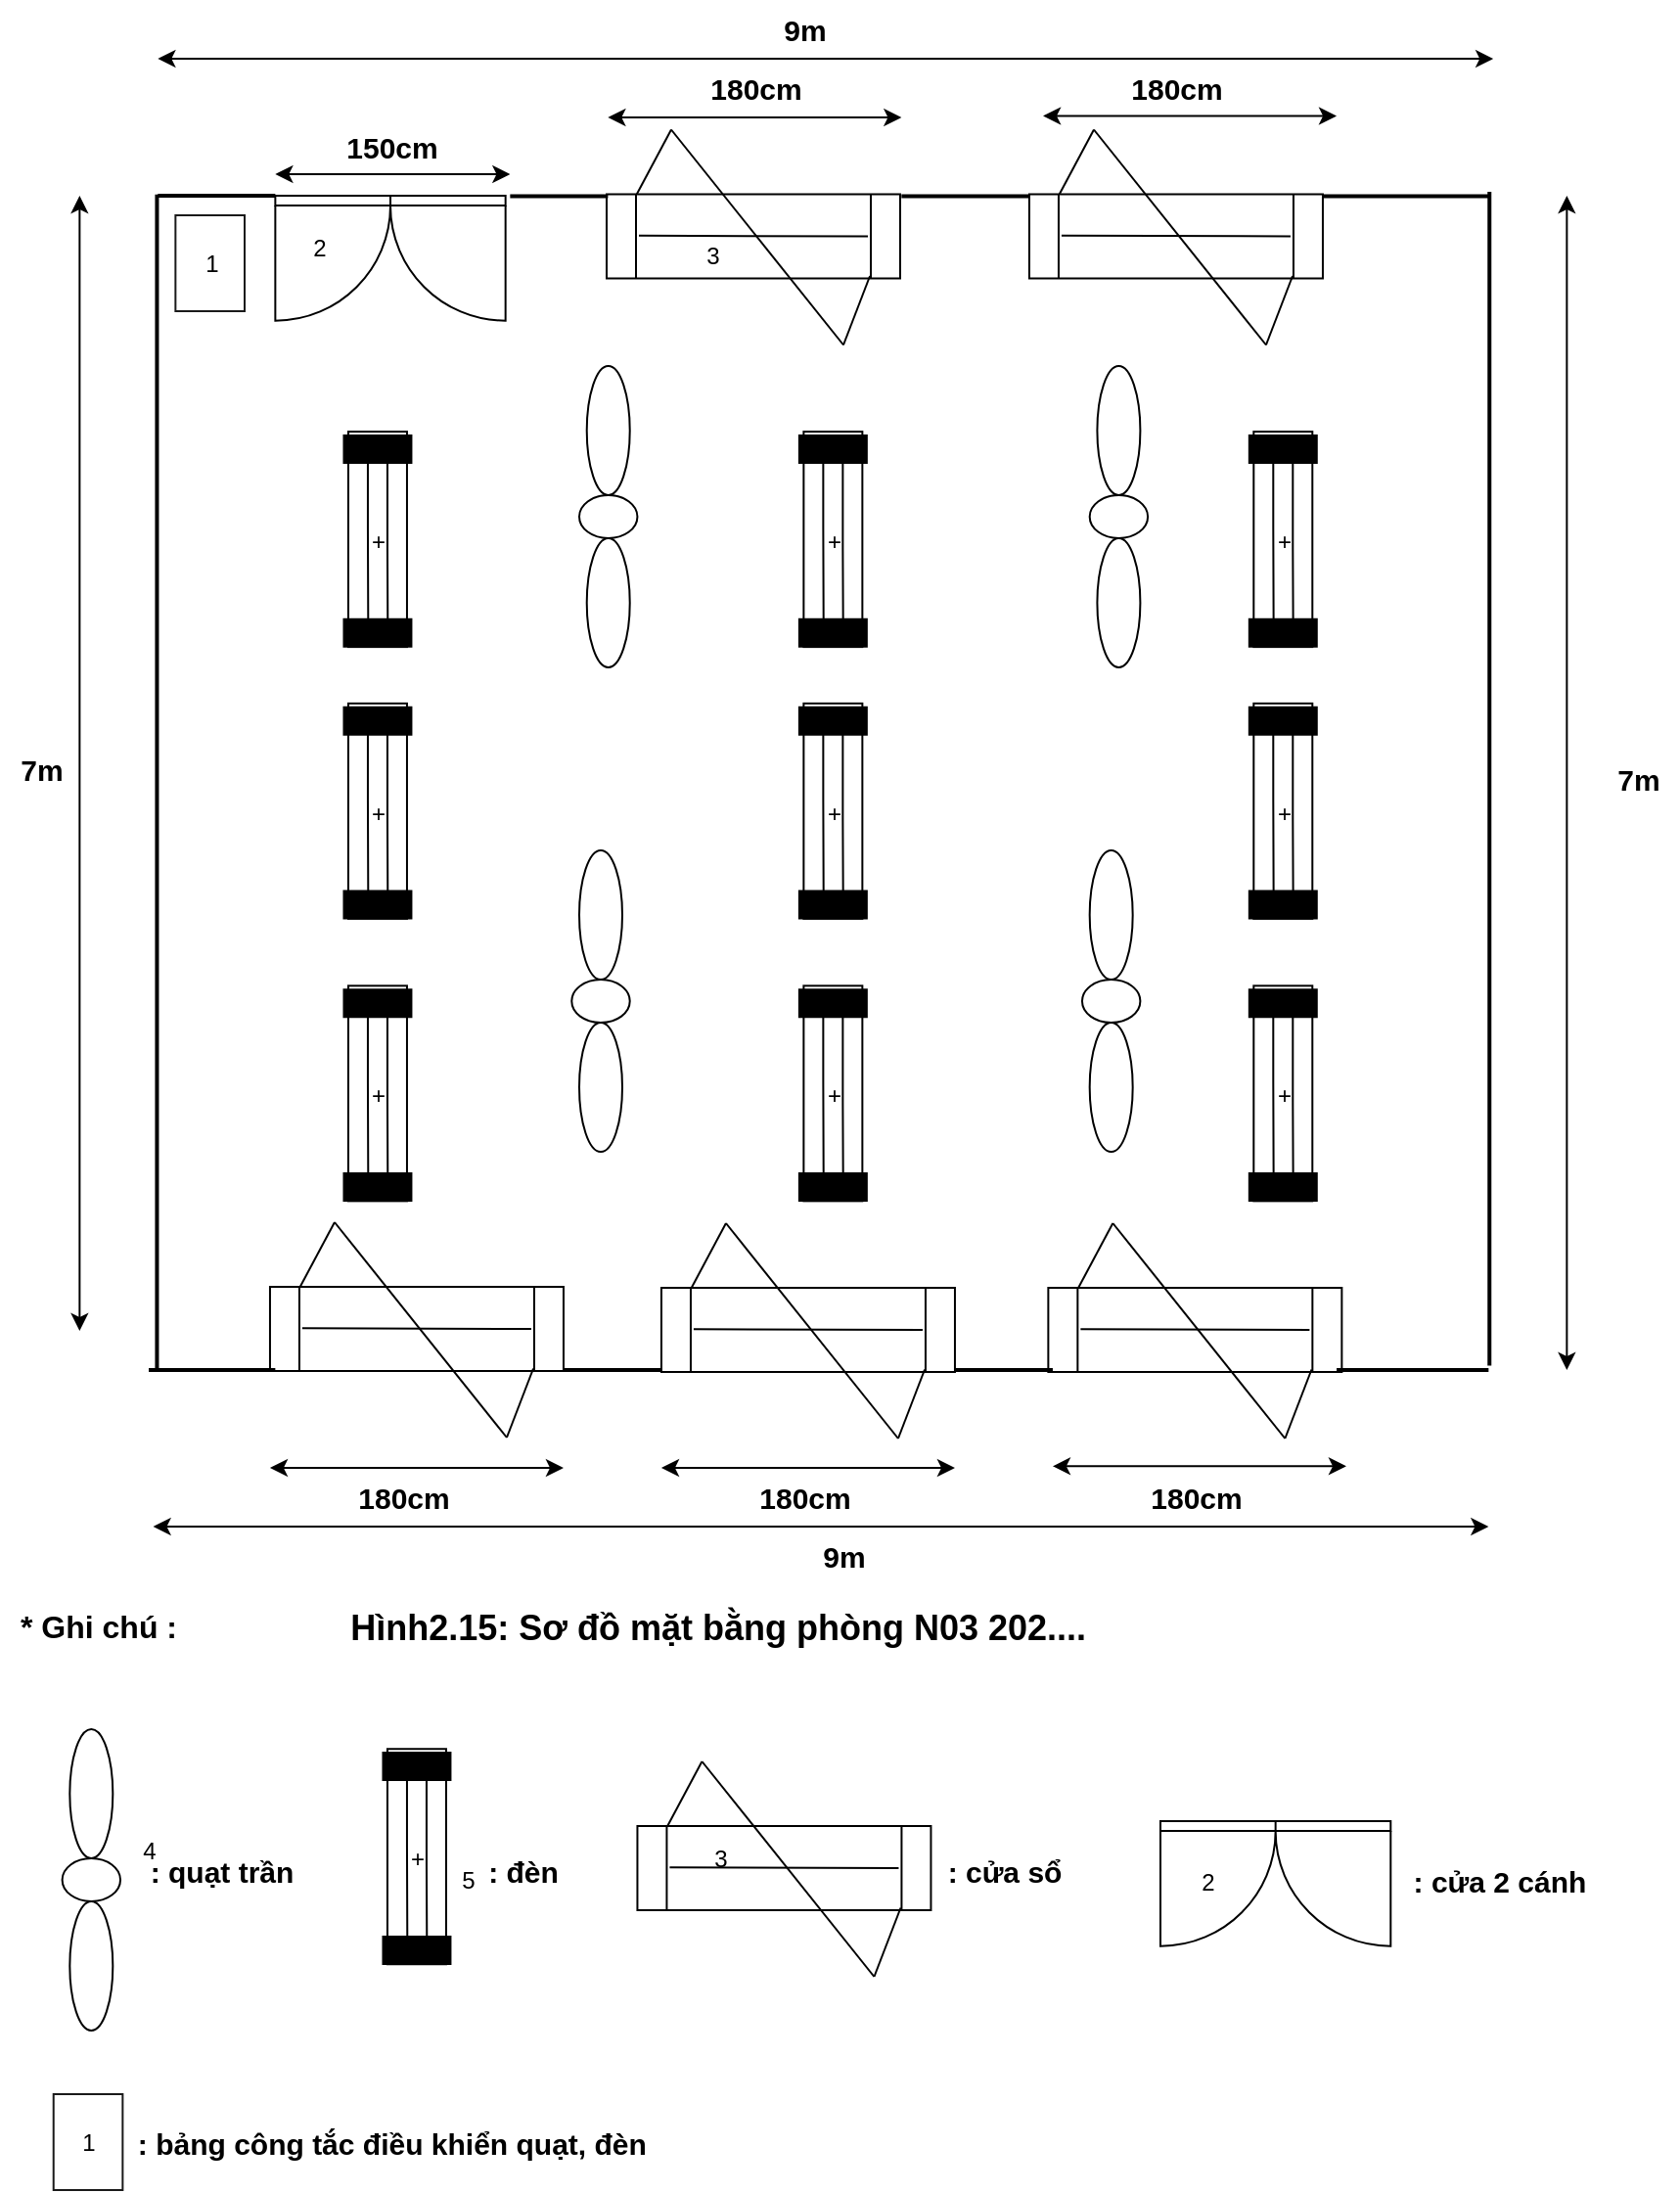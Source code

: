 <mxfile version="27.0.3" pages="4">
  <diagram name="Trang-1" id="iNuTgDqB5YGGc_dW255r">
    <mxGraphModel dx="1173" dy="629" grid="1" gridSize="11" guides="1" tooltips="1" connect="1" arrows="1" fold="1" page="1" pageScale="1" pageWidth="1654" pageHeight="1169" background="none" math="0" shadow="0">
      <root>
        <mxCell id="0" />
        <mxCell id="1" parent="0" />
        <mxCell id="Lc2VKI5pzuuBeO4M9qtB-30" value="" style="verticalLabelPosition=bottom;html=1;verticalAlign=top;align=center;shape=mxgraph.floorplan.doorDouble;aspect=fixed;" parent="1" vertex="1">
          <mxGeometry x="163.68" y="133" width="117.65" height="62.5" as="geometry" />
        </mxCell>
        <mxCell id="Lc2VKI5pzuuBeO4M9qtB-32" value="" style="line;strokeWidth=2;html=1;" parent="1" vertex="1">
          <mxGeometry x="283.68" y="123.25" width="50" height="20" as="geometry" />
        </mxCell>
        <mxCell id="Lc2VKI5pzuuBeO4M9qtB-33" value="" style="line;strokeWidth=2;html=1;" parent="1" vertex="1">
          <mxGeometry x="483.68" y="123.25" width="65.3" height="20" as="geometry" />
        </mxCell>
        <mxCell id="Lc2VKI5pzuuBeO4M9qtB-36" value="" style="line;strokeWidth=2;html=1;" parent="1" vertex="1">
          <mxGeometry x="698.98" y="123.25" width="84.7" height="20" as="geometry" />
        </mxCell>
        <mxCell id="Lc2VKI5pzuuBeO4M9qtB-44" value="" style="line;strokeWidth=2;html=1;rotation=90;" parent="1" vertex="1">
          <mxGeometry x="484.25" y="420.86" width="599.77" height="20" as="geometry" />
        </mxCell>
        <mxCell id="Lc2VKI5pzuuBeO4M9qtB-69" value="" style="line;strokeWidth=2;html=1;" parent="1" vertex="1">
          <mxGeometry x="103.68" y="123" width="60" height="20" as="geometry" />
        </mxCell>
        <mxCell id="Lc2VKI5pzuuBeO4M9qtB-71" value="" style="line;strokeWidth=2;html=1;rotation=90;" parent="1" vertex="1">
          <mxGeometry x="-197.17" y="422.71" width="600.78" height="20" as="geometry" />
        </mxCell>
        <mxCell id="Lc2VKI5pzuuBeO4M9qtB-91" value="" style="shape=process;whiteSpace=wrap;html=1;backgroundOutline=1;fillColor=none;verticalAlign=top;align=right;rotation=90;" parent="1" vertex="1">
          <mxGeometry x="393.68" y="293.56" width="110" height="30" as="geometry" />
        </mxCell>
        <mxCell id="Lc2VKI5pzuuBeO4M9qtB-92" value="" style="endArrow=none;html=1;rounded=0;" parent="1" edge="1">
          <mxGeometry width="50" height="50" relative="1" as="geometry">
            <mxPoint x="443.68" y="263" as="sourcePoint" />
            <mxPoint x="443.86" y="354.13" as="targetPoint" />
            <Array as="points">
              <mxPoint x="443.68" y="303" />
            </Array>
          </mxGeometry>
        </mxCell>
        <mxCell id="Lc2VKI5pzuuBeO4M9qtB-93" value="" style="endArrow=none;html=1;rounded=0;" parent="1" edge="1">
          <mxGeometry width="50" height="50" relative="1" as="geometry">
            <mxPoint x="453.68" y="263" as="sourcePoint" />
            <mxPoint x="453.86" y="354.13" as="targetPoint" />
            <Array as="points">
              <mxPoint x="453.68" y="313" />
            </Array>
          </mxGeometry>
        </mxCell>
        <mxCell id="Lc2VKI5pzuuBeO4M9qtB-121" value="" style="line;strokeWidth=2;html=1;" parent="1" vertex="1">
          <mxGeometry x="706.03" y="723" width="77.65" height="20" as="geometry" />
        </mxCell>
        <mxCell id="q1vCyBdFo2SXuo92vj-O-14" value="" style="shape=process;whiteSpace=wrap;html=1;backgroundOutline=1;fillColor=none;" parent="1" vertex="1">
          <mxGeometry x="548.98" y="132.25" width="150" height="43" as="geometry" />
        </mxCell>
        <mxCell id="q1vCyBdFo2SXuo92vj-O-15" value="" style="endArrow=none;html=1;rounded=0;" parent="1" edge="1">
          <mxGeometry width="50" height="50" relative="1" as="geometry">
            <mxPoint x="682.48" y="153.75" as="sourcePoint" />
            <mxPoint x="565.48" y="153.41" as="targetPoint" />
          </mxGeometry>
        </mxCell>
        <mxCell id="q1vCyBdFo2SXuo92vj-O-18" value="" style="endArrow=none;html=1;rounded=0;" parent="1" edge="1">
          <mxGeometry width="50" height="50" relative="1" as="geometry">
            <mxPoint x="581.98" y="99.25" as="sourcePoint" />
            <mxPoint x="669.98" y="209.25" as="targetPoint" />
          </mxGeometry>
        </mxCell>
        <mxCell id="q1vCyBdFo2SXuo92vj-O-34" value="" style="line;strokeWidth=2;html=1;" parent="1" vertex="1">
          <mxGeometry x="510.98" y="723" width="50" height="20" as="geometry" />
        </mxCell>
        <mxCell id="q1vCyBdFo2SXuo92vj-O-35" value="" style="line;strokeWidth=2;html=1;" parent="1" vertex="1">
          <mxGeometry x="310.98" y="723" width="50" height="20" as="geometry" />
        </mxCell>
        <mxCell id="q1vCyBdFo2SXuo92vj-O-36" value="" style="line;strokeWidth=2;html=1;" parent="1" vertex="1">
          <mxGeometry x="99" y="723" width="64.68" height="20" as="geometry" />
        </mxCell>
        <mxCell id="q1vCyBdFo2SXuo92vj-O-37" value="" style="endArrow=classic;startArrow=classic;html=1;rounded=0;" parent="1" edge="1">
          <mxGeometry width="50" height="50" relative="1" as="geometry">
            <mxPoint x="63.68" y="713" as="sourcePoint" />
            <mxPoint x="63.68" y="133" as="targetPoint" />
          </mxGeometry>
        </mxCell>
        <mxCell id="q1vCyBdFo2SXuo92vj-O-39" value="7m" style="text;html=1;align=center;verticalAlign=middle;resizable=0;points=[];autosize=1;strokeColor=none;fillColor=none;strokeWidth=1;rounded=0;fontStyle=1;fontSize=15;" parent="1" vertex="1">
          <mxGeometry x="23.68" y="410.86" width="40" height="30" as="geometry" />
        </mxCell>
        <mxCell id="q1vCyBdFo2SXuo92vj-O-42" value="" style="endArrow=classic;startArrow=classic;html=1;rounded=0;" parent="1" edge="1">
          <mxGeometry width="50" height="50" relative="1" as="geometry">
            <mxPoint x="103.68" y="63" as="sourcePoint" />
            <mxPoint x="786.08" y="63" as="targetPoint" />
          </mxGeometry>
        </mxCell>
        <mxCell id="q1vCyBdFo2SXuo92vj-O-43" value="9m" style="text;html=1;align=center;verticalAlign=middle;resizable=0;points=[];autosize=1;strokeColor=none;fillColor=none;strokeWidth=1;rounded=0;fontStyle=1;fontSize=15;" parent="1" vertex="1">
          <mxGeometry x="413.68" y="33" width="40" height="30" as="geometry" />
        </mxCell>
        <mxCell id="q1vCyBdFo2SXuo92vj-O-44" value="" style="endArrow=classic;startArrow=classic;html=1;rounded=0;" parent="1" edge="1">
          <mxGeometry width="50" height="50" relative="1" as="geometry">
            <mxPoint x="823.68" y="733" as="sourcePoint" />
            <mxPoint x="823.68" y="133" as="targetPoint" />
          </mxGeometry>
        </mxCell>
        <mxCell id="q1vCyBdFo2SXuo92vj-O-45" value="7m" style="text;html=1;align=center;verticalAlign=middle;resizable=0;points=[];autosize=1;strokeColor=none;fillColor=none;strokeWidth=1;rounded=0;fontStyle=1;fontSize=15;" parent="1" vertex="1">
          <mxGeometry x="840" y="415.86" width="40" height="30" as="geometry" />
        </mxCell>
        <mxCell id="q1vCyBdFo2SXuo92vj-O-46" value="" style="endArrow=classic;startArrow=classic;html=1;rounded=0;" parent="1" edge="1">
          <mxGeometry width="50" height="50" relative="1" as="geometry">
            <mxPoint x="101.28" y="813" as="sourcePoint" />
            <mxPoint x="783.68" y="813" as="targetPoint" />
          </mxGeometry>
        </mxCell>
        <mxCell id="q1vCyBdFo2SXuo92vj-O-47" value="9m" style="text;html=1;align=center;verticalAlign=middle;resizable=0;points=[];autosize=1;strokeColor=none;fillColor=none;strokeWidth=1;rounded=0;fontStyle=1;fontSize=15;" parent="1" vertex="1">
          <mxGeometry x="433.68" y="813" width="40" height="30" as="geometry" />
        </mxCell>
        <mxCell id="q1vCyBdFo2SXuo92vj-O-48" value="" style="endArrow=classic;startArrow=classic;html=1;rounded=0;" parent="1" edge="1">
          <mxGeometry width="50" height="50" relative="1" as="geometry">
            <mxPoint x="560.98" y="782.17" as="sourcePoint" />
            <mxPoint x="710.98" y="782.17" as="targetPoint" />
          </mxGeometry>
        </mxCell>
        <mxCell id="q1vCyBdFo2SXuo92vj-O-49" value="180cm" style="text;html=1;align=center;verticalAlign=middle;resizable=0;points=[];autosize=1;strokeColor=none;fillColor=none;strokeWidth=1;rounded=0;fontStyle=1;fontSize=15;" parent="1" vertex="1">
          <mxGeometry x="193.68" y="783" width="70" height="30" as="geometry" />
        </mxCell>
        <mxCell id="q1vCyBdFo2SXuo92vj-O-50" value="" style="endArrow=classic;startArrow=classic;html=1;rounded=0;" parent="1" edge="1">
          <mxGeometry width="50" height="50" relative="1" as="geometry">
            <mxPoint x="160.98" y="783" as="sourcePoint" />
            <mxPoint x="310.98" y="783" as="targetPoint" />
          </mxGeometry>
        </mxCell>
        <mxCell id="q1vCyBdFo2SXuo92vj-O-51" value="" style="endArrow=classic;startArrow=classic;html=1;rounded=0;" parent="1" edge="1">
          <mxGeometry width="50" height="50" relative="1" as="geometry">
            <mxPoint x="360.98" y="783" as="sourcePoint" />
            <mxPoint x="510.98" y="783" as="targetPoint" />
          </mxGeometry>
        </mxCell>
        <mxCell id="q1vCyBdFo2SXuo92vj-O-53" value="180cm" style="text;html=1;align=center;verticalAlign=middle;resizable=0;points=[];autosize=1;strokeColor=none;fillColor=none;strokeWidth=1;rounded=0;fontStyle=1;fontSize=15;" parent="1" vertex="1">
          <mxGeometry x="598.68" y="783" width="70" height="30" as="geometry" />
        </mxCell>
        <mxCell id="q1vCyBdFo2SXuo92vj-O-54" value="" style="endArrow=classic;startArrow=classic;html=1;rounded=0;" parent="1" edge="1">
          <mxGeometry width="50" height="50" relative="1" as="geometry">
            <mxPoint x="333.68" y="93" as="sourcePoint" />
            <mxPoint x="483.68" y="93" as="targetPoint" />
          </mxGeometry>
        </mxCell>
        <mxCell id="q1vCyBdFo2SXuo92vj-O-55" value="180cm" style="text;html=1;align=center;verticalAlign=middle;resizable=0;points=[];autosize=1;strokeColor=none;fillColor=none;strokeWidth=1;rounded=0;fontStyle=1;fontSize=15;" parent="1" vertex="1">
          <mxGeometry x="373.68" y="63" width="70" height="30" as="geometry" />
        </mxCell>
        <mxCell id="q1vCyBdFo2SXuo92vj-O-56" value="" style="endArrow=classic;startArrow=classic;html=1;rounded=0;" parent="1" edge="1">
          <mxGeometry width="50" height="50" relative="1" as="geometry">
            <mxPoint x="556.03" y="92.25" as="sourcePoint" />
            <mxPoint x="706.03" y="92.25" as="targetPoint" />
          </mxGeometry>
        </mxCell>
        <mxCell id="q1vCyBdFo2SXuo92vj-O-57" value="180cm" style="text;html=1;align=center;verticalAlign=middle;resizable=0;points=[];autosize=1;strokeColor=none;fillColor=none;strokeWidth=1;rounded=0;fontStyle=1;fontSize=15;" parent="1" vertex="1">
          <mxGeometry x="588.98" y="63" width="70" height="30" as="geometry" />
        </mxCell>
        <mxCell id="q1vCyBdFo2SXuo92vj-O-58" value="" style="endArrow=classic;startArrow=classic;html=1;rounded=0;" parent="1" edge="1">
          <mxGeometry width="50" height="50" relative="1" as="geometry">
            <mxPoint x="163.68" y="122" as="sourcePoint" />
            <mxPoint x="283.68" y="122" as="targetPoint" />
          </mxGeometry>
        </mxCell>
        <mxCell id="q1vCyBdFo2SXuo92vj-O-59" value="150cm" style="text;html=1;align=center;verticalAlign=middle;resizable=0;points=[];autosize=1;strokeColor=none;fillColor=none;strokeWidth=1;rounded=0;fontStyle=1;fontSize=15;" parent="1" vertex="1">
          <mxGeometry x="187.51" y="93.25" width="70" height="30" as="geometry" />
        </mxCell>
        <mxCell id="4goyPBQcjFBJBdOGyTjl-12" value="" style="verticalLabelPosition=bottom;html=1;verticalAlign=top;align=center;shape=mxgraph.floorplan.doorDouble;aspect=fixed;" parent="1" vertex="1">
          <mxGeometry x="616" y="963.5" width="117.65" height="62.5" as="geometry" />
        </mxCell>
        <mxCell id="4goyPBQcjFBJBdOGyTjl-14" value=": quạt trần" style="text;html=1;align=center;verticalAlign=middle;resizable=0;points=[];autosize=1;strokeColor=none;fillColor=none;fontStyle=1;fontSize=15;" parent="1" vertex="1">
          <mxGeometry x="90.68" y="974" width="90" height="30" as="geometry" />
        </mxCell>
        <mxCell id="4goyPBQcjFBJBdOGyTjl-15" value=": đèn" style="text;html=1;align=center;verticalAlign=middle;resizable=0;points=[];autosize=1;strokeColor=none;fillColor=none;fontStyle=1;fontSize=15;" parent="1" vertex="1">
          <mxGeometry x="260" y="974" width="60" height="30" as="geometry" />
        </mxCell>
        <mxCell id="4goyPBQcjFBJBdOGyTjl-16" value=": cửa sổ" style="text;html=1;align=center;verticalAlign=middle;resizable=0;points=[];autosize=1;strokeColor=none;fillColor=none;fontStyle=1;fontSize=15;" parent="1" vertex="1">
          <mxGeometry x="495.98" y="974" width="80" height="30" as="geometry" />
        </mxCell>
        <mxCell id="4goyPBQcjFBJBdOGyTjl-17" value=": cửa 2 cánh" style="text;html=1;align=center;verticalAlign=middle;resizable=0;points=[];autosize=1;strokeColor=none;fillColor=none;fontStyle=1;fontSize=15;" parent="1" vertex="1">
          <mxGeometry x="733.65" y="978.5" width="110" height="30" as="geometry" />
        </mxCell>
        <mxCell id="4goyPBQcjFBJBdOGyTjl-18" value=": bảng công tắc điều khiển quạt, đèn&amp;nbsp;" style="text;html=1;align=center;verticalAlign=middle;resizable=0;points=[];autosize=1;strokeColor=none;fillColor=none;fontStyle=1;fontSize=15;" parent="1" vertex="1">
          <mxGeometry x="87.42" y="1111" width="275" height="33" as="geometry" />
        </mxCell>
        <mxCell id="4goyPBQcjFBJBdOGyTjl-20" value="Hình2.15: Sơ đồ mặt bằng phòng N03 202....&amp;nbsp;" style="text;html=1;align=right;verticalAlign=middle;resizable=0;points=[];autosize=1;strokeColor=none;fillColor=none;fontStyle=1;fontSize=18;labelBackgroundColor=none;textShadow=0;spacingTop=2;" parent="1" vertex="1">
          <mxGeometry x="198.68" y="847" width="385" height="33" as="geometry" />
        </mxCell>
        <mxCell id="4goyPBQcjFBJBdOGyTjl-21" value="* Ghi chú :" style="text;html=1;align=center;verticalAlign=middle;resizable=0;points=[];autosize=1;strokeColor=none;fillColor=none;fontStyle=1;fontSize=16;" parent="1" vertex="1">
          <mxGeometry x="23.68" y="847" width="99" height="33" as="geometry" />
        </mxCell>
        <mxCell id="V8paf829me6YNn5D3Biu-2" value="" style="endArrow=none;html=1;rounded=0;exitX=0.103;exitY=-0.004;exitDx=0;exitDy=0;exitPerimeter=0;" parent="1" source="q1vCyBdFo2SXuo92vj-O-14" edge="1">
          <mxGeometry width="50" height="50" relative="1" as="geometry">
            <mxPoint x="559.98" y="132.25" as="sourcePoint" />
            <mxPoint x="581.98" y="99.25" as="targetPoint" />
          </mxGeometry>
        </mxCell>
        <mxCell id="V8paf829me6YNn5D3Biu-3" value="" style="endArrow=none;html=1;rounded=0;entryX=0.897;entryY=0.971;entryDx=0;entryDy=0;entryPerimeter=0;" parent="1" target="q1vCyBdFo2SXuo92vj-O-14" edge="1">
          <mxGeometry width="50" height="50" relative="1" as="geometry">
            <mxPoint x="669.98" y="209.25" as="sourcePoint" />
            <mxPoint x="676.98" y="187.25" as="targetPoint" />
          </mxGeometry>
        </mxCell>
        <mxCell id="V8paf829me6YNn5D3Biu-5" value="" style="shape=process;whiteSpace=wrap;html=1;backgroundOutline=1;fillColor=none;" parent="1" vertex="1">
          <mxGeometry x="333" y="132.25" width="150" height="43" as="geometry" />
        </mxCell>
        <mxCell id="V8paf829me6YNn5D3Biu-6" value="" style="endArrow=none;html=1;rounded=0;" parent="1" edge="1">
          <mxGeometry width="50" height="50" relative="1" as="geometry">
            <mxPoint x="466.5" y="153.75" as="sourcePoint" />
            <mxPoint x="349.5" y="153.41" as="targetPoint" />
          </mxGeometry>
        </mxCell>
        <mxCell id="V8paf829me6YNn5D3Biu-7" value="" style="endArrow=none;html=1;rounded=0;" parent="1" edge="1">
          <mxGeometry width="50" height="50" relative="1" as="geometry">
            <mxPoint x="366" y="99.25" as="sourcePoint" />
            <mxPoint x="454" y="209.25" as="targetPoint" />
          </mxGeometry>
        </mxCell>
        <mxCell id="V8paf829me6YNn5D3Biu-8" value="" style="endArrow=none;html=1;rounded=0;exitX=0.103;exitY=-0.004;exitDx=0;exitDy=0;exitPerimeter=0;" parent="1" source="V8paf829me6YNn5D3Biu-5" edge="1">
          <mxGeometry width="50" height="50" relative="1" as="geometry">
            <mxPoint x="344" y="132.25" as="sourcePoint" />
            <mxPoint x="366" y="99.25" as="targetPoint" />
          </mxGeometry>
        </mxCell>
        <mxCell id="V8paf829me6YNn5D3Biu-9" value="" style="endArrow=none;html=1;rounded=0;entryX=0.897;entryY=0.971;entryDx=0;entryDy=0;entryPerimeter=0;" parent="1" target="V8paf829me6YNn5D3Biu-5" edge="1">
          <mxGeometry width="50" height="50" relative="1" as="geometry">
            <mxPoint x="454" y="209.25" as="sourcePoint" />
            <mxPoint x="461" y="187.25" as="targetPoint" />
          </mxGeometry>
        </mxCell>
        <mxCell id="V8paf829me6YNn5D3Biu-10" value="" style="shape=process;whiteSpace=wrap;html=1;backgroundOutline=1;fillColor=none;" parent="1" vertex="1">
          <mxGeometry x="558.68" y="691" width="150" height="43" as="geometry" />
        </mxCell>
        <mxCell id="V8paf829me6YNn5D3Biu-11" value="" style="endArrow=none;html=1;rounded=0;" parent="1" edge="1">
          <mxGeometry width="50" height="50" relative="1" as="geometry">
            <mxPoint x="692.18" y="712.5" as="sourcePoint" />
            <mxPoint x="575.18" y="712.16" as="targetPoint" />
          </mxGeometry>
        </mxCell>
        <mxCell id="V8paf829me6YNn5D3Biu-12" value="" style="endArrow=none;html=1;rounded=0;" parent="1" edge="1">
          <mxGeometry width="50" height="50" relative="1" as="geometry">
            <mxPoint x="591.68" y="658" as="sourcePoint" />
            <mxPoint x="679.68" y="768" as="targetPoint" />
          </mxGeometry>
        </mxCell>
        <mxCell id="V8paf829me6YNn5D3Biu-13" value="" style="endArrow=none;html=1;rounded=0;exitX=0.103;exitY=-0.004;exitDx=0;exitDy=0;exitPerimeter=0;" parent="1" source="V8paf829me6YNn5D3Biu-10" edge="1">
          <mxGeometry width="50" height="50" relative="1" as="geometry">
            <mxPoint x="569.68" y="691" as="sourcePoint" />
            <mxPoint x="591.68" y="658" as="targetPoint" />
          </mxGeometry>
        </mxCell>
        <mxCell id="V8paf829me6YNn5D3Biu-14" value="" style="endArrow=none;html=1;rounded=0;entryX=0.897;entryY=0.971;entryDx=0;entryDy=0;entryPerimeter=0;" parent="1" target="V8paf829me6YNn5D3Biu-10" edge="1">
          <mxGeometry width="50" height="50" relative="1" as="geometry">
            <mxPoint x="679.68" y="768" as="sourcePoint" />
            <mxPoint x="686.68" y="746" as="targetPoint" />
          </mxGeometry>
        </mxCell>
        <mxCell id="V8paf829me6YNn5D3Biu-15" value="" style="shape=process;whiteSpace=wrap;html=1;backgroundOutline=1;fillColor=none;" parent="1" vertex="1">
          <mxGeometry x="360.98" y="691" width="150" height="43" as="geometry" />
        </mxCell>
        <mxCell id="V8paf829me6YNn5D3Biu-16" value="" style="endArrow=none;html=1;rounded=0;" parent="1" edge="1">
          <mxGeometry width="50" height="50" relative="1" as="geometry">
            <mxPoint x="494.48" y="712.5" as="sourcePoint" />
            <mxPoint x="377.48" y="712.16" as="targetPoint" />
          </mxGeometry>
        </mxCell>
        <mxCell id="V8paf829me6YNn5D3Biu-17" value="" style="endArrow=none;html=1;rounded=0;" parent="1" edge="1">
          <mxGeometry width="50" height="50" relative="1" as="geometry">
            <mxPoint x="393.98" y="658" as="sourcePoint" />
            <mxPoint x="481.98" y="768" as="targetPoint" />
          </mxGeometry>
        </mxCell>
        <mxCell id="V8paf829me6YNn5D3Biu-18" value="" style="endArrow=none;html=1;rounded=0;exitX=0.103;exitY=-0.004;exitDx=0;exitDy=0;exitPerimeter=0;" parent="1" source="V8paf829me6YNn5D3Biu-15" edge="1">
          <mxGeometry width="50" height="50" relative="1" as="geometry">
            <mxPoint x="371.98" y="691" as="sourcePoint" />
            <mxPoint x="393.98" y="658" as="targetPoint" />
          </mxGeometry>
        </mxCell>
        <mxCell id="V8paf829me6YNn5D3Biu-19" value="" style="endArrow=none;html=1;rounded=0;entryX=0.897;entryY=0.971;entryDx=0;entryDy=0;entryPerimeter=0;" parent="1" target="V8paf829me6YNn5D3Biu-15" edge="1">
          <mxGeometry width="50" height="50" relative="1" as="geometry">
            <mxPoint x="481.98" y="768" as="sourcePoint" />
            <mxPoint x="488.98" y="746" as="targetPoint" />
          </mxGeometry>
        </mxCell>
        <mxCell id="V8paf829me6YNn5D3Biu-21" value="" style="shape=process;whiteSpace=wrap;html=1;backgroundOutline=1;fillColor=none;" parent="1" vertex="1">
          <mxGeometry x="160.98" y="690.5" width="150" height="43" as="geometry" />
        </mxCell>
        <mxCell id="V8paf829me6YNn5D3Biu-22" value="" style="endArrow=none;html=1;rounded=0;" parent="1" edge="1">
          <mxGeometry width="50" height="50" relative="1" as="geometry">
            <mxPoint x="294.48" y="712" as="sourcePoint" />
            <mxPoint x="177.48" y="711.66" as="targetPoint" />
          </mxGeometry>
        </mxCell>
        <mxCell id="V8paf829me6YNn5D3Biu-23" value="" style="endArrow=none;html=1;rounded=0;" parent="1" edge="1">
          <mxGeometry width="50" height="50" relative="1" as="geometry">
            <mxPoint x="193.98" y="657.5" as="sourcePoint" />
            <mxPoint x="281.98" y="767.5" as="targetPoint" />
          </mxGeometry>
        </mxCell>
        <mxCell id="V8paf829me6YNn5D3Biu-24" value="" style="endArrow=none;html=1;rounded=0;exitX=0.103;exitY=-0.004;exitDx=0;exitDy=0;exitPerimeter=0;" parent="1" source="V8paf829me6YNn5D3Biu-21" edge="1">
          <mxGeometry width="50" height="50" relative="1" as="geometry">
            <mxPoint x="171.98" y="690.5" as="sourcePoint" />
            <mxPoint x="193.98" y="657.5" as="targetPoint" />
          </mxGeometry>
        </mxCell>
        <mxCell id="V8paf829me6YNn5D3Biu-25" value="" style="endArrow=none;html=1;rounded=0;entryX=0.897;entryY=0.971;entryDx=0;entryDy=0;entryPerimeter=0;" parent="1" target="V8paf829me6YNn5D3Biu-21" edge="1">
          <mxGeometry width="50" height="50" relative="1" as="geometry">
            <mxPoint x="281.98" y="767.5" as="sourcePoint" />
            <mxPoint x="288.98" y="745.5" as="targetPoint" />
          </mxGeometry>
        </mxCell>
        <mxCell id="V8paf829me6YNn5D3Biu-26" value="180cm" style="text;html=1;align=center;verticalAlign=middle;resizable=0;points=[];autosize=1;strokeColor=none;fillColor=none;strokeWidth=1;rounded=0;fontStyle=1;fontSize=15;" parent="1" vertex="1">
          <mxGeometry x="398.68" y="783" width="70" height="30" as="geometry" />
        </mxCell>
        <mxCell id="V8paf829me6YNn5D3Biu-38" value="" style="ellipse;whiteSpace=wrap;html=1;fillColor=none;" parent="1" vertex="1">
          <mxGeometry x="319" y="286" width="29.72" height="22" as="geometry" />
        </mxCell>
        <mxCell id="V8paf829me6YNn5D3Biu-40" value="" style="ellipse;whiteSpace=wrap;html=1;fillColor=none;labelBackgroundColor=none;" parent="1" vertex="1">
          <mxGeometry x="322.86" y="220" width="22" height="66" as="geometry" />
        </mxCell>
        <mxCell id="V8paf829me6YNn5D3Biu-74" value="" style="line;strokeWidth=15;fillColor=default;align=left;verticalAlign=middle;spacingTop=-1;spacingLeft=3;spacingRight=3;rotatable=0;labelPosition=right;points=[];portConstraint=eastwest;strokeColor=inherit;rounded=0;shadow=0;glass=0;fillStyle=solid;fontFamily=Helvetica;fontSize=12;fontColor=default;labelBackgroundColor=default;labelBorderColor=default;perimeterSpacing=15;" parent="1" vertex="1">
          <mxGeometry x="430.94" y="253" width="35.48" height="19" as="geometry" />
        </mxCell>
        <mxCell id="V8paf829me6YNn5D3Biu-75" value="" style="line;strokeWidth=15;fillColor=default;align=left;verticalAlign=middle;spacingTop=-1;spacingLeft=3;spacingRight=3;rotatable=0;labelPosition=right;points=[];portConstraint=eastwest;strokeColor=inherit;rounded=0;shadow=0;glass=0;fillStyle=solid;fontFamily=Helvetica;fontSize=12;fontColor=default;labelBackgroundColor=default;labelBorderColor=default;perimeterSpacing=15;" parent="1" vertex="1">
          <mxGeometry x="430.94" y="346.88" width="35.48" height="19" as="geometry" />
        </mxCell>
        <mxCell id="ShumVkeDeJa9A1xIaNcE-1" value="" style="rounded=0;whiteSpace=wrap;html=1;shadow=0;glass=0;fillStyle=solid;strokeColor=#1A1A1A;align=right;verticalAlign=top;fontFamily=Helvetica;fontSize=12;fontColor=default;fillColor=none;gradientColor=none;" parent="1" vertex="1">
          <mxGeometry x="112.68" y="143" width="35.32" height="49" as="geometry" />
        </mxCell>
        <mxCell id="ShumVkeDeJa9A1xIaNcE-2" value="1" style="text;html=1;align=center;verticalAlign=middle;resizable=0;points=[];autosize=1;strokeColor=none;fillColor=none;fontFamily=Helvetica;fontSize=12;fontColor=default;" parent="1" vertex="1">
          <mxGeometry x="114.84" y="151" width="33" height="33" as="geometry" />
        </mxCell>
        <mxCell id="ShumVkeDeJa9A1xIaNcE-3" value="2" style="text;html=1;align=center;verticalAlign=middle;resizable=0;points=[];autosize=1;strokeColor=none;fillColor=none;fontFamily=Helvetica;fontSize=12;fontColor=default;" parent="1" vertex="1">
          <mxGeometry x="169.18" y="143.25" width="33" height="33" as="geometry" />
        </mxCell>
        <mxCell id="ShumVkeDeJa9A1xIaNcE-4" value="3" style="text;html=1;align=center;verticalAlign=middle;resizable=0;points=[];autosize=1;strokeColor=none;fillColor=none;fontFamily=Helvetica;fontSize=12;fontColor=default;" parent="1" vertex="1">
          <mxGeometry x="370.61" y="147.75" width="33" height="33" as="geometry" />
        </mxCell>
        <mxCell id="ShumVkeDeJa9A1xIaNcE-12" style="edgeStyle=orthogonalEdgeStyle;rounded=0;orthogonalLoop=1;jettySize=auto;html=1;exitX=0.5;exitY=1;exitDx=0;exitDy=0;entryX=0.477;entryY=1.234;entryDx=0;entryDy=0;entryPerimeter=0;fontFamily=Helvetica;fontSize=12;fontColor=default;" parent="1" source="ShumVkeDeJa9A1xIaNcE-1" target="ShumVkeDeJa9A1xIaNcE-2" edge="1">
          <mxGeometry relative="1" as="geometry" />
        </mxCell>
        <mxCell id="ShumVkeDeJa9A1xIaNcE-13" value="" style="rounded=0;whiteSpace=wrap;html=1;shadow=0;glass=0;fillStyle=solid;strokeColor=#1A1A1A;align=right;verticalAlign=top;fontFamily=Helvetica;fontSize=12;fontColor=default;fillColor=none;gradientColor=none;" parent="1" vertex="1">
          <mxGeometry x="50.36" y="1103" width="35.32" height="49" as="geometry" />
        </mxCell>
        <mxCell id="ShumVkeDeJa9A1xIaNcE-14" value="1" style="text;html=1;align=center;verticalAlign=middle;resizable=0;points=[];autosize=1;strokeColor=none;fillColor=none;fontFamily=Helvetica;fontSize=12;fontColor=default;" parent="1" vertex="1">
          <mxGeometry x="51.52" y="1111" width="33" height="33" as="geometry" />
        </mxCell>
        <mxCell id="ShumVkeDeJa9A1xIaNcE-18" value="4" style="text;html=1;align=center;verticalAlign=middle;resizable=0;points=[];autosize=1;strokeColor=none;fillColor=none;fontFamily=Helvetica;fontSize=12;fontColor=default;" parent="1" vertex="1">
          <mxGeometry x="82.54" y="962.93" width="33" height="33" as="geometry" />
        </mxCell>
        <mxCell id="ShumVkeDeJa9A1xIaNcE-25" value="5" style="text;html=1;align=center;verticalAlign=middle;resizable=0;points=[];autosize=1;strokeColor=none;fillColor=none;fontFamily=Helvetica;fontSize=12;fontColor=default;" parent="1" vertex="1">
          <mxGeometry x="245.68" y="977" width="33" height="33" as="geometry" />
        </mxCell>
        <mxCell id="ShumVkeDeJa9A1xIaNcE-26" value="" style="shape=process;whiteSpace=wrap;html=1;backgroundOutline=1;fillColor=none;" parent="1" vertex="1">
          <mxGeometry x="348.72" y="966" width="150" height="43" as="geometry" />
        </mxCell>
        <mxCell id="ShumVkeDeJa9A1xIaNcE-27" value="" style="endArrow=none;html=1;rounded=0;" parent="1" edge="1">
          <mxGeometry width="50" height="50" relative="1" as="geometry">
            <mxPoint x="482.22" y="987.5" as="sourcePoint" />
            <mxPoint x="365.22" y="987.16" as="targetPoint" />
          </mxGeometry>
        </mxCell>
        <mxCell id="ShumVkeDeJa9A1xIaNcE-28" value="" style="endArrow=none;html=1;rounded=0;" parent="1" edge="1">
          <mxGeometry width="50" height="50" relative="1" as="geometry">
            <mxPoint x="381.72" y="933" as="sourcePoint" />
            <mxPoint x="469.72" y="1043" as="targetPoint" />
          </mxGeometry>
        </mxCell>
        <mxCell id="ShumVkeDeJa9A1xIaNcE-29" value="" style="endArrow=none;html=1;rounded=0;exitX=0.103;exitY=-0.004;exitDx=0;exitDy=0;exitPerimeter=0;" parent="1" source="ShumVkeDeJa9A1xIaNcE-26" edge="1">
          <mxGeometry width="50" height="50" relative="1" as="geometry">
            <mxPoint x="359.72" y="966" as="sourcePoint" />
            <mxPoint x="381.72" y="933" as="targetPoint" />
          </mxGeometry>
        </mxCell>
        <mxCell id="ShumVkeDeJa9A1xIaNcE-30" value="" style="endArrow=none;html=1;rounded=0;entryX=0.897;entryY=0.971;entryDx=0;entryDy=0;entryPerimeter=0;" parent="1" target="ShumVkeDeJa9A1xIaNcE-26" edge="1">
          <mxGeometry width="50" height="50" relative="1" as="geometry">
            <mxPoint x="469.72" y="1043" as="sourcePoint" />
            <mxPoint x="476.72" y="1021" as="targetPoint" />
          </mxGeometry>
        </mxCell>
        <mxCell id="ShumVkeDeJa9A1xIaNcE-31" value="3" style="text;html=1;align=center;verticalAlign=middle;resizable=0;points=[];autosize=1;strokeColor=none;fillColor=none;fontFamily=Helvetica;fontSize=12;fontColor=default;" parent="1" vertex="1">
          <mxGeometry x="374.68" y="966" width="33" height="33" as="geometry" />
        </mxCell>
        <mxCell id="ShumVkeDeJa9A1xIaNcE-32" value="2" style="text;html=1;align=center;verticalAlign=middle;resizable=0;points=[];autosize=1;strokeColor=none;fillColor=none;fontFamily=Helvetica;fontSize=12;fontColor=default;" parent="1" vertex="1">
          <mxGeometry x="623.65" y="978.5" width="33" height="33" as="geometry" />
        </mxCell>
        <mxCell id="gJ8m-KpDOwQgIDMxHRL6-1" value="" style="ellipse;whiteSpace=wrap;html=1;fillColor=none;labelBackgroundColor=none;rotation=-180;" vertex="1" parent="1">
          <mxGeometry x="322.86" y="308" width="22" height="66" as="geometry" />
        </mxCell>
        <mxCell id="gJ8m-KpDOwQgIDMxHRL6-4" value="&lt;font style=&quot;vertical-align: inherit;&quot;&gt;&lt;font style=&quot;vertical-align: inherit;&quot;&gt;+&lt;/font&gt;&lt;/font&gt;" style="text;html=1;align=center;verticalAlign=middle;resizable=0;points=[];autosize=1;strokeColor=none;fillColor=none;" vertex="1" parent="1">
          <mxGeometry x="432.18" y="293.56" width="33" height="33" as="geometry" />
        </mxCell>
        <mxCell id="gJ8m-KpDOwQgIDMxHRL6-7" value="" style="ellipse;whiteSpace=wrap;html=1;fillColor=none;" vertex="1" parent="1">
          <mxGeometry x="315.14" y="533.55" width="29.72" height="22" as="geometry" />
        </mxCell>
        <mxCell id="gJ8m-KpDOwQgIDMxHRL6-8" value="" style="ellipse;whiteSpace=wrap;html=1;fillColor=none;labelBackgroundColor=none;" vertex="1" parent="1">
          <mxGeometry x="319" y="467.55" width="22" height="66" as="geometry" />
        </mxCell>
        <mxCell id="gJ8m-KpDOwQgIDMxHRL6-9" value="" style="ellipse;whiteSpace=wrap;html=1;fillColor=none;labelBackgroundColor=none;rotation=-180;" vertex="1" parent="1">
          <mxGeometry x="319" y="555.55" width="22" height="66" as="geometry" />
        </mxCell>
        <mxCell id="gJ8m-KpDOwQgIDMxHRL6-16" value="" style="shape=process;whiteSpace=wrap;html=1;backgroundOutline=1;fillColor=none;verticalAlign=top;align=right;rotation=90;" vertex="1" parent="1">
          <mxGeometry x="393.68" y="432.42" width="110" height="30" as="geometry" />
        </mxCell>
        <mxCell id="gJ8m-KpDOwQgIDMxHRL6-17" value="" style="endArrow=none;html=1;rounded=0;" edge="1" parent="1">
          <mxGeometry width="50" height="50" relative="1" as="geometry">
            <mxPoint x="443.68" y="401.86" as="sourcePoint" />
            <mxPoint x="443.86" y="492.99" as="targetPoint" />
            <Array as="points">
              <mxPoint x="443.68" y="441.86" />
            </Array>
          </mxGeometry>
        </mxCell>
        <mxCell id="gJ8m-KpDOwQgIDMxHRL6-18" value="" style="endArrow=none;html=1;rounded=0;" edge="1" parent="1">
          <mxGeometry width="50" height="50" relative="1" as="geometry">
            <mxPoint x="453.68" y="401.86" as="sourcePoint" />
            <mxPoint x="453.86" y="492.99" as="targetPoint" />
            <Array as="points">
              <mxPoint x="453.68" y="451.86" />
            </Array>
          </mxGeometry>
        </mxCell>
        <mxCell id="gJ8m-KpDOwQgIDMxHRL6-19" value="" style="line;strokeWidth=15;fillColor=default;align=left;verticalAlign=middle;spacingTop=-1;spacingLeft=3;spacingRight=3;rotatable=0;labelPosition=right;points=[];portConstraint=eastwest;strokeColor=inherit;rounded=0;shadow=0;glass=0;fillStyle=solid;fontFamily=Helvetica;fontSize=12;fontColor=default;labelBackgroundColor=default;labelBorderColor=default;perimeterSpacing=15;" vertex="1" parent="1">
          <mxGeometry x="430.94" y="391.86" width="35.48" height="19" as="geometry" />
        </mxCell>
        <mxCell id="gJ8m-KpDOwQgIDMxHRL6-20" value="" style="line;strokeWidth=15;fillColor=default;align=left;verticalAlign=middle;spacingTop=-1;spacingLeft=3;spacingRight=3;rotatable=0;labelPosition=right;points=[];portConstraint=eastwest;strokeColor=inherit;rounded=0;shadow=0;glass=0;fillStyle=solid;fontFamily=Helvetica;fontSize=12;fontColor=default;labelBackgroundColor=default;labelBorderColor=default;perimeterSpacing=15;" vertex="1" parent="1">
          <mxGeometry x="430.94" y="485.74" width="35.48" height="19" as="geometry" />
        </mxCell>
        <mxCell id="gJ8m-KpDOwQgIDMxHRL6-21" value="&lt;font style=&quot;vertical-align: inherit;&quot;&gt;&lt;font style=&quot;vertical-align: inherit;&quot;&gt;+&lt;/font&gt;&lt;/font&gt;" style="text;html=1;align=center;verticalAlign=middle;resizable=0;points=[];autosize=1;strokeColor=none;fillColor=none;" vertex="1" parent="1">
          <mxGeometry x="432.18" y="432.42" width="33" height="33" as="geometry" />
        </mxCell>
        <mxCell id="gJ8m-KpDOwQgIDMxHRL6-41" value="" style="shape=process;whiteSpace=wrap;html=1;backgroundOutline=1;fillColor=none;verticalAlign=top;align=right;rotation=90;" vertex="1" parent="1">
          <mxGeometry x="393.68" y="576.68" width="110" height="30" as="geometry" />
        </mxCell>
        <mxCell id="gJ8m-KpDOwQgIDMxHRL6-42" value="" style="endArrow=none;html=1;rounded=0;" edge="1" parent="1">
          <mxGeometry width="50" height="50" relative="1" as="geometry">
            <mxPoint x="443.68" y="546.12" as="sourcePoint" />
            <mxPoint x="443.86" y="637.25" as="targetPoint" />
            <Array as="points">
              <mxPoint x="443.68" y="586.12" />
            </Array>
          </mxGeometry>
        </mxCell>
        <mxCell id="gJ8m-KpDOwQgIDMxHRL6-43" value="" style="endArrow=none;html=1;rounded=0;" edge="1" parent="1">
          <mxGeometry width="50" height="50" relative="1" as="geometry">
            <mxPoint x="453.68" y="546.12" as="sourcePoint" />
            <mxPoint x="453.86" y="637.25" as="targetPoint" />
            <Array as="points">
              <mxPoint x="453.68" y="596.12" />
            </Array>
          </mxGeometry>
        </mxCell>
        <mxCell id="gJ8m-KpDOwQgIDMxHRL6-44" value="" style="line;strokeWidth=15;fillColor=default;align=left;verticalAlign=middle;spacingTop=-1;spacingLeft=3;spacingRight=3;rotatable=0;labelPosition=right;points=[];portConstraint=eastwest;strokeColor=inherit;rounded=0;shadow=0;glass=0;fillStyle=solid;fontFamily=Helvetica;fontSize=12;fontColor=default;labelBackgroundColor=default;labelBorderColor=default;perimeterSpacing=15;" vertex="1" parent="1">
          <mxGeometry x="430.94" y="536.12" width="35.48" height="19" as="geometry" />
        </mxCell>
        <mxCell id="gJ8m-KpDOwQgIDMxHRL6-45" value="" style="line;strokeWidth=15;fillColor=default;align=left;verticalAlign=middle;spacingTop=-1;spacingLeft=3;spacingRight=3;rotatable=0;labelPosition=right;points=[];portConstraint=eastwest;strokeColor=inherit;rounded=0;shadow=0;glass=0;fillStyle=solid;fontFamily=Helvetica;fontSize=12;fontColor=default;labelBackgroundColor=default;labelBorderColor=default;perimeterSpacing=15;" vertex="1" parent="1">
          <mxGeometry x="430.94" y="630" width="35.48" height="19" as="geometry" />
        </mxCell>
        <mxCell id="gJ8m-KpDOwQgIDMxHRL6-46" value="&lt;font style=&quot;vertical-align: inherit;&quot;&gt;&lt;font style=&quot;vertical-align: inherit;&quot;&gt;+&lt;/font&gt;&lt;/font&gt;" style="text;html=1;align=center;verticalAlign=middle;resizable=0;points=[];autosize=1;strokeColor=none;fillColor=none;" vertex="1" parent="1">
          <mxGeometry x="432.18" y="576.68" width="33" height="33" as="geometry" />
        </mxCell>
        <mxCell id="gJ8m-KpDOwQgIDMxHRL6-47" value="" style="shape=process;whiteSpace=wrap;html=1;backgroundOutline=1;fillColor=none;verticalAlign=top;align=right;rotation=90;" vertex="1" parent="1">
          <mxGeometry x="160.98" y="293.56" width="110" height="30" as="geometry" />
        </mxCell>
        <mxCell id="gJ8m-KpDOwQgIDMxHRL6-48" value="" style="endArrow=none;html=1;rounded=0;" edge="1" parent="1">
          <mxGeometry width="50" height="50" relative="1" as="geometry">
            <mxPoint x="210.98" y="263" as="sourcePoint" />
            <mxPoint x="211.16" y="354.13" as="targetPoint" />
            <Array as="points">
              <mxPoint x="210.98" y="303" />
            </Array>
          </mxGeometry>
        </mxCell>
        <mxCell id="gJ8m-KpDOwQgIDMxHRL6-49" value="" style="endArrow=none;html=1;rounded=0;" edge="1" parent="1">
          <mxGeometry width="50" height="50" relative="1" as="geometry">
            <mxPoint x="220.98" y="263" as="sourcePoint" />
            <mxPoint x="221.16" y="354.13" as="targetPoint" />
            <Array as="points">
              <mxPoint x="220.98" y="313" />
            </Array>
          </mxGeometry>
        </mxCell>
        <mxCell id="gJ8m-KpDOwQgIDMxHRL6-50" value="" style="line;strokeWidth=15;fillColor=default;align=left;verticalAlign=middle;spacingTop=-1;spacingLeft=3;spacingRight=3;rotatable=0;labelPosition=right;points=[];portConstraint=eastwest;strokeColor=inherit;rounded=0;shadow=0;glass=0;fillStyle=solid;fontFamily=Helvetica;fontSize=12;fontColor=default;labelBackgroundColor=default;labelBorderColor=default;perimeterSpacing=15;" vertex="1" parent="1">
          <mxGeometry x="198.24" y="253" width="35.48" height="19" as="geometry" />
        </mxCell>
        <mxCell id="gJ8m-KpDOwQgIDMxHRL6-51" value="" style="line;strokeWidth=15;fillColor=default;align=left;verticalAlign=middle;spacingTop=-1;spacingLeft=3;spacingRight=3;rotatable=0;labelPosition=right;points=[];portConstraint=eastwest;strokeColor=inherit;rounded=0;shadow=0;glass=0;fillStyle=solid;fontFamily=Helvetica;fontSize=12;fontColor=default;labelBackgroundColor=default;labelBorderColor=default;perimeterSpacing=15;" vertex="1" parent="1">
          <mxGeometry x="198.24" y="346.88" width="35.48" height="19" as="geometry" />
        </mxCell>
        <mxCell id="gJ8m-KpDOwQgIDMxHRL6-52" value="&lt;font style=&quot;vertical-align: inherit;&quot;&gt;&lt;font style=&quot;vertical-align: inherit;&quot;&gt;+&lt;/font&gt;&lt;/font&gt;" style="text;html=1;align=center;verticalAlign=middle;resizable=0;points=[];autosize=1;strokeColor=none;fillColor=none;" vertex="1" parent="1">
          <mxGeometry x="199.48" y="293.56" width="33" height="33" as="geometry" />
        </mxCell>
        <mxCell id="gJ8m-KpDOwQgIDMxHRL6-53" value="" style="shape=process;whiteSpace=wrap;html=1;backgroundOutline=1;fillColor=none;verticalAlign=top;align=right;rotation=90;" vertex="1" parent="1">
          <mxGeometry x="160.98" y="432.42" width="110" height="30" as="geometry" />
        </mxCell>
        <mxCell id="gJ8m-KpDOwQgIDMxHRL6-54" value="" style="endArrow=none;html=1;rounded=0;" edge="1" parent="1">
          <mxGeometry width="50" height="50" relative="1" as="geometry">
            <mxPoint x="210.98" y="401.86" as="sourcePoint" />
            <mxPoint x="211.16" y="492.99" as="targetPoint" />
            <Array as="points">
              <mxPoint x="210.98" y="441.86" />
            </Array>
          </mxGeometry>
        </mxCell>
        <mxCell id="gJ8m-KpDOwQgIDMxHRL6-55" value="" style="endArrow=none;html=1;rounded=0;" edge="1" parent="1">
          <mxGeometry width="50" height="50" relative="1" as="geometry">
            <mxPoint x="220.98" y="401.86" as="sourcePoint" />
            <mxPoint x="221.16" y="492.99" as="targetPoint" />
            <Array as="points">
              <mxPoint x="220.98" y="451.86" />
            </Array>
          </mxGeometry>
        </mxCell>
        <mxCell id="gJ8m-KpDOwQgIDMxHRL6-56" value="" style="line;strokeWidth=15;fillColor=default;align=left;verticalAlign=middle;spacingTop=-1;spacingLeft=3;spacingRight=3;rotatable=0;labelPosition=right;points=[];portConstraint=eastwest;strokeColor=inherit;rounded=0;shadow=0;glass=0;fillStyle=solid;fontFamily=Helvetica;fontSize=12;fontColor=default;labelBackgroundColor=default;labelBorderColor=default;perimeterSpacing=15;" vertex="1" parent="1">
          <mxGeometry x="198.24" y="391.86" width="35.48" height="19" as="geometry" />
        </mxCell>
        <mxCell id="gJ8m-KpDOwQgIDMxHRL6-57" value="" style="line;strokeWidth=15;fillColor=default;align=left;verticalAlign=middle;spacingTop=-1;spacingLeft=3;spacingRight=3;rotatable=0;labelPosition=right;points=[];portConstraint=eastwest;strokeColor=inherit;rounded=0;shadow=0;glass=0;fillStyle=solid;fontFamily=Helvetica;fontSize=12;fontColor=default;labelBackgroundColor=default;labelBorderColor=default;perimeterSpacing=15;" vertex="1" parent="1">
          <mxGeometry x="198.24" y="485.74" width="35.48" height="19" as="geometry" />
        </mxCell>
        <mxCell id="gJ8m-KpDOwQgIDMxHRL6-58" value="&lt;font style=&quot;vertical-align: inherit;&quot;&gt;&lt;font style=&quot;vertical-align: inherit;&quot;&gt;+&lt;/font&gt;&lt;/font&gt;" style="text;html=1;align=center;verticalAlign=middle;resizable=0;points=[];autosize=1;strokeColor=none;fillColor=none;" vertex="1" parent="1">
          <mxGeometry x="199.48" y="432.42" width="33" height="33" as="geometry" />
        </mxCell>
        <mxCell id="gJ8m-KpDOwQgIDMxHRL6-59" value="" style="shape=process;whiteSpace=wrap;html=1;backgroundOutline=1;fillColor=none;verticalAlign=top;align=right;rotation=90;" vertex="1" parent="1">
          <mxGeometry x="160.98" y="576.68" width="110" height="30" as="geometry" />
        </mxCell>
        <mxCell id="gJ8m-KpDOwQgIDMxHRL6-60" value="" style="endArrow=none;html=1;rounded=0;" edge="1" parent="1">
          <mxGeometry width="50" height="50" relative="1" as="geometry">
            <mxPoint x="210.98" y="546.12" as="sourcePoint" />
            <mxPoint x="211.16" y="637.25" as="targetPoint" />
            <Array as="points">
              <mxPoint x="210.98" y="586.12" />
            </Array>
          </mxGeometry>
        </mxCell>
        <mxCell id="gJ8m-KpDOwQgIDMxHRL6-61" value="" style="endArrow=none;html=1;rounded=0;" edge="1" parent="1">
          <mxGeometry width="50" height="50" relative="1" as="geometry">
            <mxPoint x="220.98" y="546.12" as="sourcePoint" />
            <mxPoint x="221.16" y="637.25" as="targetPoint" />
            <Array as="points">
              <mxPoint x="220.98" y="596.12" />
            </Array>
          </mxGeometry>
        </mxCell>
        <mxCell id="gJ8m-KpDOwQgIDMxHRL6-62" value="" style="line;strokeWidth=15;fillColor=default;align=left;verticalAlign=middle;spacingTop=-1;spacingLeft=3;spacingRight=3;rotatable=0;labelPosition=right;points=[];portConstraint=eastwest;strokeColor=inherit;rounded=0;shadow=0;glass=0;fillStyle=solid;fontFamily=Helvetica;fontSize=12;fontColor=default;labelBackgroundColor=default;labelBorderColor=default;perimeterSpacing=15;" vertex="1" parent="1">
          <mxGeometry x="198.24" y="536.12" width="35.48" height="19" as="geometry" />
        </mxCell>
        <mxCell id="gJ8m-KpDOwQgIDMxHRL6-63" value="" style="line;strokeWidth=15;fillColor=default;align=left;verticalAlign=middle;spacingTop=-1;spacingLeft=3;spacingRight=3;rotatable=0;labelPosition=right;points=[];portConstraint=eastwest;strokeColor=inherit;rounded=0;shadow=0;glass=0;fillStyle=solid;fontFamily=Helvetica;fontSize=12;fontColor=default;labelBackgroundColor=default;labelBorderColor=default;perimeterSpacing=15;" vertex="1" parent="1">
          <mxGeometry x="198.24" y="630" width="35.48" height="19" as="geometry" />
        </mxCell>
        <mxCell id="gJ8m-KpDOwQgIDMxHRL6-64" value="&lt;font style=&quot;vertical-align: inherit;&quot;&gt;&lt;font style=&quot;vertical-align: inherit;&quot;&gt;+&lt;/font&gt;&lt;/font&gt;" style="text;html=1;align=center;verticalAlign=middle;resizable=0;points=[];autosize=1;strokeColor=none;fillColor=none;" vertex="1" parent="1">
          <mxGeometry x="199.48" y="576.68" width="33" height="33" as="geometry" />
        </mxCell>
        <mxCell id="gJ8m-KpDOwQgIDMxHRL6-65" value="" style="shape=process;whiteSpace=wrap;html=1;backgroundOutline=1;fillColor=none;verticalAlign=top;align=right;rotation=90;" vertex="1" parent="1">
          <mxGeometry x="623.65" y="293.56" width="110" height="30" as="geometry" />
        </mxCell>
        <mxCell id="gJ8m-KpDOwQgIDMxHRL6-66" value="" style="endArrow=none;html=1;rounded=0;" edge="1" parent="1">
          <mxGeometry width="50" height="50" relative="1" as="geometry">
            <mxPoint x="673.65" y="263" as="sourcePoint" />
            <mxPoint x="673.83" y="354.13" as="targetPoint" />
            <Array as="points">
              <mxPoint x="673.65" y="303" />
            </Array>
          </mxGeometry>
        </mxCell>
        <mxCell id="gJ8m-KpDOwQgIDMxHRL6-67" value="" style="endArrow=none;html=1;rounded=0;" edge="1" parent="1">
          <mxGeometry width="50" height="50" relative="1" as="geometry">
            <mxPoint x="683.65" y="263" as="sourcePoint" />
            <mxPoint x="683.83" y="354.13" as="targetPoint" />
            <Array as="points">
              <mxPoint x="683.65" y="313" />
            </Array>
          </mxGeometry>
        </mxCell>
        <mxCell id="gJ8m-KpDOwQgIDMxHRL6-68" value="" style="line;strokeWidth=15;fillColor=default;align=left;verticalAlign=middle;spacingTop=-1;spacingLeft=3;spacingRight=3;rotatable=0;labelPosition=right;points=[];portConstraint=eastwest;strokeColor=inherit;rounded=0;shadow=0;glass=0;fillStyle=solid;fontFamily=Helvetica;fontSize=12;fontColor=default;labelBackgroundColor=default;labelBorderColor=default;perimeterSpacing=15;" vertex="1" parent="1">
          <mxGeometry x="660.91" y="253.0" width="35.48" height="19" as="geometry" />
        </mxCell>
        <mxCell id="gJ8m-KpDOwQgIDMxHRL6-69" value="" style="line;strokeWidth=15;fillColor=default;align=left;verticalAlign=middle;spacingTop=-1;spacingLeft=3;spacingRight=3;rotatable=0;labelPosition=right;points=[];portConstraint=eastwest;strokeColor=inherit;rounded=0;shadow=0;glass=0;fillStyle=solid;fontFamily=Helvetica;fontSize=12;fontColor=default;labelBackgroundColor=default;labelBorderColor=default;perimeterSpacing=15;" vertex="1" parent="1">
          <mxGeometry x="660.91" y="346.88" width="35.48" height="19" as="geometry" />
        </mxCell>
        <mxCell id="gJ8m-KpDOwQgIDMxHRL6-70" value="&lt;font style=&quot;vertical-align: inherit;&quot;&gt;&lt;font style=&quot;vertical-align: inherit;&quot;&gt;+&lt;/font&gt;&lt;/font&gt;" style="text;html=1;align=center;verticalAlign=middle;resizable=0;points=[];autosize=1;strokeColor=none;fillColor=none;" vertex="1" parent="1">
          <mxGeometry x="662.15" y="293.56" width="33" height="33" as="geometry" />
        </mxCell>
        <mxCell id="gJ8m-KpDOwQgIDMxHRL6-71" value="" style="shape=process;whiteSpace=wrap;html=1;backgroundOutline=1;fillColor=none;verticalAlign=top;align=right;rotation=90;" vertex="1" parent="1">
          <mxGeometry x="623.65" y="432.42" width="110" height="30" as="geometry" />
        </mxCell>
        <mxCell id="gJ8m-KpDOwQgIDMxHRL6-72" value="" style="endArrow=none;html=1;rounded=0;" edge="1" parent="1">
          <mxGeometry width="50" height="50" relative="1" as="geometry">
            <mxPoint x="673.65" y="401.86" as="sourcePoint" />
            <mxPoint x="673.83" y="492.99" as="targetPoint" />
            <Array as="points">
              <mxPoint x="673.65" y="441.86" />
            </Array>
          </mxGeometry>
        </mxCell>
        <mxCell id="gJ8m-KpDOwQgIDMxHRL6-73" value="" style="endArrow=none;html=1;rounded=0;" edge="1" parent="1">
          <mxGeometry width="50" height="50" relative="1" as="geometry">
            <mxPoint x="683.65" y="401.86" as="sourcePoint" />
            <mxPoint x="683.83" y="492.99" as="targetPoint" />
            <Array as="points">
              <mxPoint x="683.65" y="451.86" />
            </Array>
          </mxGeometry>
        </mxCell>
        <mxCell id="gJ8m-KpDOwQgIDMxHRL6-74" value="" style="line;strokeWidth=15;fillColor=default;align=left;verticalAlign=middle;spacingTop=-1;spacingLeft=3;spacingRight=3;rotatable=0;labelPosition=right;points=[];portConstraint=eastwest;strokeColor=inherit;rounded=0;shadow=0;glass=0;fillStyle=solid;fontFamily=Helvetica;fontSize=12;fontColor=default;labelBackgroundColor=default;labelBorderColor=default;perimeterSpacing=15;" vertex="1" parent="1">
          <mxGeometry x="660.91" y="391.86" width="35.48" height="19" as="geometry" />
        </mxCell>
        <mxCell id="gJ8m-KpDOwQgIDMxHRL6-75" value="" style="line;strokeWidth=15;fillColor=default;align=left;verticalAlign=middle;spacingTop=-1;spacingLeft=3;spacingRight=3;rotatable=0;labelPosition=right;points=[];portConstraint=eastwest;strokeColor=inherit;rounded=0;shadow=0;glass=0;fillStyle=solid;fontFamily=Helvetica;fontSize=12;fontColor=default;labelBackgroundColor=default;labelBorderColor=default;perimeterSpacing=15;" vertex="1" parent="1">
          <mxGeometry x="660.91" y="485.74" width="35.48" height="19" as="geometry" />
        </mxCell>
        <mxCell id="gJ8m-KpDOwQgIDMxHRL6-76" value="&lt;font style=&quot;vertical-align: inherit;&quot;&gt;&lt;font style=&quot;vertical-align: inherit;&quot;&gt;+&lt;/font&gt;&lt;/font&gt;" style="text;html=1;align=center;verticalAlign=middle;resizable=0;points=[];autosize=1;strokeColor=none;fillColor=none;" vertex="1" parent="1">
          <mxGeometry x="662.15" y="432.42" width="33" height="33" as="geometry" />
        </mxCell>
        <mxCell id="gJ8m-KpDOwQgIDMxHRL6-77" value="" style="shape=process;whiteSpace=wrap;html=1;backgroundOutline=1;fillColor=none;verticalAlign=top;align=right;rotation=90;" vertex="1" parent="1">
          <mxGeometry x="623.65" y="576.68" width="110" height="30" as="geometry" />
        </mxCell>
        <mxCell id="gJ8m-KpDOwQgIDMxHRL6-78" value="" style="endArrow=none;html=1;rounded=0;" edge="1" parent="1">
          <mxGeometry width="50" height="50" relative="1" as="geometry">
            <mxPoint x="673.65" y="546.12" as="sourcePoint" />
            <mxPoint x="673.83" y="637.25" as="targetPoint" />
            <Array as="points">
              <mxPoint x="673.65" y="586.12" />
            </Array>
          </mxGeometry>
        </mxCell>
        <mxCell id="gJ8m-KpDOwQgIDMxHRL6-79" value="" style="endArrow=none;html=1;rounded=0;" edge="1" parent="1">
          <mxGeometry width="50" height="50" relative="1" as="geometry">
            <mxPoint x="683.65" y="546.12" as="sourcePoint" />
            <mxPoint x="683.83" y="637.25" as="targetPoint" />
            <Array as="points">
              <mxPoint x="683.65" y="596.12" />
            </Array>
          </mxGeometry>
        </mxCell>
        <mxCell id="gJ8m-KpDOwQgIDMxHRL6-80" value="" style="line;strokeWidth=15;fillColor=default;align=left;verticalAlign=middle;spacingTop=-1;spacingLeft=3;spacingRight=3;rotatable=0;labelPosition=right;points=[];portConstraint=eastwest;strokeColor=inherit;rounded=0;shadow=0;glass=0;fillStyle=solid;fontFamily=Helvetica;fontSize=12;fontColor=default;labelBackgroundColor=default;labelBorderColor=default;perimeterSpacing=15;" vertex="1" parent="1">
          <mxGeometry x="660.91" y="536.12" width="35.48" height="19" as="geometry" />
        </mxCell>
        <mxCell id="gJ8m-KpDOwQgIDMxHRL6-81" value="" style="line;strokeWidth=15;fillColor=default;align=left;verticalAlign=middle;spacingTop=-1;spacingLeft=3;spacingRight=3;rotatable=0;labelPosition=right;points=[];portConstraint=eastwest;strokeColor=inherit;rounded=0;shadow=0;glass=0;fillStyle=solid;fontFamily=Helvetica;fontSize=12;fontColor=default;labelBackgroundColor=default;labelBorderColor=default;perimeterSpacing=15;" vertex="1" parent="1">
          <mxGeometry x="660.91" y="630" width="35.48" height="19" as="geometry" />
        </mxCell>
        <mxCell id="gJ8m-KpDOwQgIDMxHRL6-82" value="&lt;font style=&quot;vertical-align: inherit;&quot;&gt;&lt;font style=&quot;vertical-align: inherit;&quot;&gt;+&lt;/font&gt;&lt;/font&gt;" style="text;html=1;align=center;verticalAlign=middle;resizable=0;points=[];autosize=1;strokeColor=none;fillColor=none;" vertex="1" parent="1">
          <mxGeometry x="662.15" y="576.68" width="33" height="33" as="geometry" />
        </mxCell>
        <mxCell id="gJ8m-KpDOwQgIDMxHRL6-83" value="" style="ellipse;whiteSpace=wrap;html=1;fillColor=none;" vertex="1" parent="1">
          <mxGeometry x="579.84" y="286" width="29.72" height="22" as="geometry" />
        </mxCell>
        <mxCell id="gJ8m-KpDOwQgIDMxHRL6-84" value="" style="ellipse;whiteSpace=wrap;html=1;fillColor=none;labelBackgroundColor=none;" vertex="1" parent="1">
          <mxGeometry x="583.7" y="220" width="22" height="66" as="geometry" />
        </mxCell>
        <mxCell id="gJ8m-KpDOwQgIDMxHRL6-85" value="" style="ellipse;whiteSpace=wrap;html=1;fillColor=none;labelBackgroundColor=none;rotation=-180;" vertex="1" parent="1">
          <mxGeometry x="583.7" y="308" width="22" height="66" as="geometry" />
        </mxCell>
        <mxCell id="gJ8m-KpDOwQgIDMxHRL6-86" value="" style="ellipse;whiteSpace=wrap;html=1;fillColor=none;" vertex="1" parent="1">
          <mxGeometry x="575.98" y="533.55" width="29.72" height="22" as="geometry" />
        </mxCell>
        <mxCell id="gJ8m-KpDOwQgIDMxHRL6-87" value="" style="ellipse;whiteSpace=wrap;html=1;fillColor=none;labelBackgroundColor=none;" vertex="1" parent="1">
          <mxGeometry x="579.84" y="467.55" width="22" height="66" as="geometry" />
        </mxCell>
        <mxCell id="gJ8m-KpDOwQgIDMxHRL6-88" value="" style="ellipse;whiteSpace=wrap;html=1;fillColor=none;labelBackgroundColor=none;rotation=-180;" vertex="1" parent="1">
          <mxGeometry x="579.84" y="555.55" width="22" height="66" as="geometry" />
        </mxCell>
        <mxCell id="gJ8m-KpDOwQgIDMxHRL6-89" value="" style="shape=process;whiteSpace=wrap;html=1;backgroundOutline=1;fillColor=none;verticalAlign=top;align=right;rotation=90;" vertex="1" parent="1">
          <mxGeometry x="180.98" y="966.62" width="110" height="30" as="geometry" />
        </mxCell>
        <mxCell id="gJ8m-KpDOwQgIDMxHRL6-90" value="" style="endArrow=none;html=1;rounded=0;" edge="1" parent="1">
          <mxGeometry width="50" height="50" relative="1" as="geometry">
            <mxPoint x="230.98" y="936.06" as="sourcePoint" />
            <mxPoint x="231.16" y="1027.19" as="targetPoint" />
            <Array as="points">
              <mxPoint x="230.98" y="976.06" />
            </Array>
          </mxGeometry>
        </mxCell>
        <mxCell id="gJ8m-KpDOwQgIDMxHRL6-91" value="" style="endArrow=none;html=1;rounded=0;" edge="1" parent="1">
          <mxGeometry width="50" height="50" relative="1" as="geometry">
            <mxPoint x="240.98" y="936.06" as="sourcePoint" />
            <mxPoint x="241.16" y="1027.19" as="targetPoint" />
            <Array as="points">
              <mxPoint x="240.98" y="986.06" />
            </Array>
          </mxGeometry>
        </mxCell>
        <mxCell id="gJ8m-KpDOwQgIDMxHRL6-92" value="" style="line;strokeWidth=15;fillColor=default;align=left;verticalAlign=middle;spacingTop=-1;spacingLeft=3;spacingRight=3;rotatable=0;labelPosition=right;points=[];portConstraint=eastwest;strokeColor=inherit;rounded=0;shadow=0;glass=0;fillStyle=solid;fontFamily=Helvetica;fontSize=12;fontColor=default;labelBackgroundColor=default;labelBorderColor=default;perimeterSpacing=15;" vertex="1" parent="1">
          <mxGeometry x="218.24" y="926.06" width="35.48" height="19" as="geometry" />
        </mxCell>
        <mxCell id="gJ8m-KpDOwQgIDMxHRL6-93" value="" style="line;strokeWidth=15;fillColor=default;align=left;verticalAlign=middle;spacingTop=-1;spacingLeft=3;spacingRight=3;rotatable=0;labelPosition=right;points=[];portConstraint=eastwest;strokeColor=inherit;rounded=0;shadow=0;glass=0;fillStyle=solid;fontFamily=Helvetica;fontSize=12;fontColor=default;labelBackgroundColor=default;labelBorderColor=default;perimeterSpacing=15;" vertex="1" parent="1">
          <mxGeometry x="218.24" y="1019.94" width="35.48" height="19" as="geometry" />
        </mxCell>
        <mxCell id="gJ8m-KpDOwQgIDMxHRL6-94" value="&lt;font style=&quot;vertical-align: inherit;&quot;&gt;&lt;font style=&quot;vertical-align: inherit;&quot;&gt;+&lt;/font&gt;&lt;/font&gt;" style="text;html=1;align=center;verticalAlign=middle;resizable=0;points=[];autosize=1;strokeColor=none;fillColor=none;" vertex="1" parent="1">
          <mxGeometry x="219.48" y="966.62" width="33" height="33" as="geometry" />
        </mxCell>
        <mxCell id="gJ8m-KpDOwQgIDMxHRL6-96" value="" style="ellipse;whiteSpace=wrap;html=1;fillColor=none;" vertex="1" parent="1">
          <mxGeometry x="54.8" y="982.5" width="29.72" height="22" as="geometry" />
        </mxCell>
        <mxCell id="gJ8m-KpDOwQgIDMxHRL6-97" value="" style="ellipse;whiteSpace=wrap;html=1;fillColor=none;labelBackgroundColor=none;" vertex="1" parent="1">
          <mxGeometry x="58.66" y="916.5" width="22" height="66" as="geometry" />
        </mxCell>
        <mxCell id="gJ8m-KpDOwQgIDMxHRL6-98" value="" style="ellipse;whiteSpace=wrap;html=1;fillColor=none;labelBackgroundColor=none;rotation=-180;" vertex="1" parent="1">
          <mxGeometry x="58.66" y="1004.5" width="22" height="66" as="geometry" />
        </mxCell>
      </root>
    </mxGraphModel>
  </diagram>
  <diagram id="C6lsUGIKE4j8gIZNfiX-" name="201b">
    <mxGraphModel dx="1406" dy="813" grid="1" gridSize="10" guides="1" tooltips="1" connect="1" arrows="1" fold="1" page="1" pageScale="1" pageWidth="827" pageHeight="1169" math="0" shadow="0">
      <root>
        <mxCell id="0" />
        <mxCell id="1" parent="0" />
        <mxCell id="mUNEHxZxCx_0JfIMrcAU-1" value="" style="verticalLabelPosition=bottom;html=1;verticalAlign=top;align=center;shape=mxgraph.floorplan.doorDouble;aspect=fixed;" vertex="1" parent="1">
          <mxGeometry x="783.68" y="133" width="117.65" height="62.5" as="geometry" />
        </mxCell>
        <mxCell id="mUNEHxZxCx_0JfIMrcAU-2" value="" style="line;strokeWidth=2;html=1;" vertex="1" parent="1">
          <mxGeometry x="310" y="123.25" width="23.68" height="20" as="geometry" />
        </mxCell>
        <mxCell id="mUNEHxZxCx_0JfIMrcAU-3" value="" style="line;strokeWidth=2;html=1;" vertex="1" parent="1">
          <mxGeometry x="483.68" y="123.25" width="65.3" height="20" as="geometry" />
        </mxCell>
        <mxCell id="mUNEHxZxCx_0JfIMrcAU-4" value="" style="line;strokeWidth=2;html=1;" vertex="1" parent="1">
          <mxGeometry x="698.98" y="123.25" width="84.7" height="20" as="geometry" />
        </mxCell>
        <mxCell id="mUNEHxZxCx_0JfIMrcAU-5" value="" style="line;strokeWidth=2;html=1;rotation=90;" vertex="1" parent="1">
          <mxGeometry x="690" y="420.86" width="599.77" height="20" as="geometry" />
        </mxCell>
        <mxCell id="mUNEHxZxCx_0JfIMrcAU-7" value="" style="line;strokeWidth=2;html=1;rotation=90;" vertex="1" parent="1">
          <mxGeometry x="12.9" y="420.86" width="600.78" height="20" as="geometry" />
        </mxCell>
        <mxCell id="mUNEHxZxCx_0JfIMrcAU-8" value="" style="shape=process;whiteSpace=wrap;html=1;backgroundOutline=1;fillColor=none;verticalAlign=top;align=right;rotation=90;" vertex="1" parent="1">
          <mxGeometry x="493.68" y="291.56" width="110" height="30" as="geometry" />
        </mxCell>
        <mxCell id="mUNEHxZxCx_0JfIMrcAU-9" value="" style="endArrow=none;html=1;rounded=0;" edge="1" parent="1">
          <mxGeometry width="50" height="50" relative="1" as="geometry">
            <mxPoint x="543.68" y="261" as="sourcePoint" />
            <mxPoint x="543.86" y="352.13" as="targetPoint" />
            <Array as="points">
              <mxPoint x="543.68" y="301" />
            </Array>
          </mxGeometry>
        </mxCell>
        <mxCell id="mUNEHxZxCx_0JfIMrcAU-10" value="" style="endArrow=none;html=1;rounded=0;" edge="1" parent="1">
          <mxGeometry width="50" height="50" relative="1" as="geometry">
            <mxPoint x="553.68" y="261" as="sourcePoint" />
            <mxPoint x="553.86" y="352.13" as="targetPoint" />
            <Array as="points">
              <mxPoint x="553.68" y="311" />
            </Array>
          </mxGeometry>
        </mxCell>
        <mxCell id="mUNEHxZxCx_0JfIMrcAU-12" value="" style="shape=process;whiteSpace=wrap;html=1;backgroundOutline=1;fillColor=none;" vertex="1" parent="1">
          <mxGeometry x="548.98" y="132.25" width="150" height="43" as="geometry" />
        </mxCell>
        <mxCell id="mUNEHxZxCx_0JfIMrcAU-13" value="" style="endArrow=none;html=1;rounded=0;" edge="1" parent="1">
          <mxGeometry width="50" height="50" relative="1" as="geometry">
            <mxPoint x="682.48" y="153.75" as="sourcePoint" />
            <mxPoint x="565.48" y="153.41" as="targetPoint" />
          </mxGeometry>
        </mxCell>
        <mxCell id="mUNEHxZxCx_0JfIMrcAU-14" value="" style="endArrow=none;html=1;rounded=0;" edge="1" parent="1">
          <mxGeometry width="50" height="50" relative="1" as="geometry">
            <mxPoint x="581.98" y="99.25" as="sourcePoint" />
            <mxPoint x="669.98" y="209.25" as="targetPoint" />
          </mxGeometry>
        </mxCell>
        <mxCell id="mUNEHxZxCx_0JfIMrcAU-15" value="" style="line;strokeWidth=2;html=1;" vertex="1" parent="1">
          <mxGeometry x="669.98" y="723" width="50" height="20" as="geometry" />
        </mxCell>
        <mxCell id="mUNEHxZxCx_0JfIMrcAU-16" value="" style="line;strokeWidth=2;html=1;" vertex="1" parent="1">
          <mxGeometry x="469.98" y="723" width="50" height="20" as="geometry" />
        </mxCell>
        <mxCell id="mUNEHxZxCx_0JfIMrcAU-17" value="" style="line;strokeWidth=2;html=1;" vertex="1" parent="1">
          <mxGeometry x="867.68" y="723" width="122.32" height="20" as="geometry" />
        </mxCell>
        <mxCell id="mUNEHxZxCx_0JfIMrcAU-18" value="" style="endArrow=classic;startArrow=classic;html=1;rounded=0;" edge="1" parent="1">
          <mxGeometry width="50" height="50" relative="1" as="geometry">
            <mxPoint x="260" y="712.25" as="sourcePoint" />
            <mxPoint x="260" y="132.25" as="targetPoint" />
          </mxGeometry>
        </mxCell>
        <mxCell id="mUNEHxZxCx_0JfIMrcAU-19" value="7m" style="text;html=1;align=center;verticalAlign=middle;resizable=0;points=[];autosize=1;strokeColor=none;fillColor=none;strokeWidth=1;rounded=0;fontStyle=1;fontSize=15;" vertex="1" parent="1">
          <mxGeometry x="169.18" y="415.86" width="40" height="30" as="geometry" />
        </mxCell>
        <mxCell id="mUNEHxZxCx_0JfIMrcAU-20" value="" style="endArrow=classic;startArrow=classic;html=1;rounded=0;" edge="1" parent="1">
          <mxGeometry width="50" height="50" relative="1" as="geometry">
            <mxPoint x="298.95" y="70" as="sourcePoint" />
            <mxPoint x="981.35" y="70" as="targetPoint" />
          </mxGeometry>
        </mxCell>
        <mxCell id="mUNEHxZxCx_0JfIMrcAU-21" value="6m" style="text;html=1;align=center;verticalAlign=middle;resizable=0;points=[];autosize=1;strokeColor=none;fillColor=none;strokeWidth=1;rounded=0;fontStyle=1;fontSize=15;" vertex="1" parent="1">
          <mxGeometry x="613.68" y="33" width="40" height="30" as="geometry" />
        </mxCell>
        <mxCell id="mUNEHxZxCx_0JfIMrcAU-22" value="" style="endArrow=classic;startArrow=classic;html=1;rounded=0;" edge="1" parent="1">
          <mxGeometry width="50" height="50" relative="1" as="geometry">
            <mxPoint x="1070" y="743.25" as="sourcePoint" />
            <mxPoint x="1070" y="143.25" as="targetPoint" />
          </mxGeometry>
        </mxCell>
        <mxCell id="mUNEHxZxCx_0JfIMrcAU-24" value="" style="endArrow=classic;startArrow=classic;html=1;rounded=0;" edge="1" parent="1">
          <mxGeometry width="50" height="50" relative="1" as="geometry">
            <mxPoint x="319.98" y="813" as="sourcePoint" />
            <mxPoint x="1002.38" y="813" as="targetPoint" />
          </mxGeometry>
        </mxCell>
        <mxCell id="mUNEHxZxCx_0JfIMrcAU-25" value="6m" style="text;html=1;align=center;verticalAlign=middle;resizable=0;points=[];autosize=1;strokeColor=none;fillColor=none;strokeWidth=1;rounded=0;fontStyle=1;fontSize=15;" vertex="1" parent="1">
          <mxGeometry x="627.68" y="813" width="40" height="30" as="geometry" />
        </mxCell>
        <mxCell id="mUNEHxZxCx_0JfIMrcAU-26" value="" style="endArrow=classic;startArrow=classic;html=1;rounded=0;" edge="1" parent="1">
          <mxGeometry width="50" height="50" relative="1" as="geometry">
            <mxPoint x="719.98" y="782.17" as="sourcePoint" />
            <mxPoint x="869.98" y="782.17" as="targetPoint" />
          </mxGeometry>
        </mxCell>
        <mxCell id="mUNEHxZxCx_0JfIMrcAU-27" value="180cm" style="text;html=1;align=center;verticalAlign=middle;resizable=0;points=[];autosize=1;strokeColor=none;fillColor=none;strokeWidth=1;rounded=0;fontStyle=1;fontSize=15;" vertex="1" parent="1">
          <mxGeometry x="352.68" y="783" width="70" height="30" as="geometry" />
        </mxCell>
        <mxCell id="mUNEHxZxCx_0JfIMrcAU-28" value="" style="endArrow=classic;startArrow=classic;html=1;rounded=0;" edge="1" parent="1">
          <mxGeometry width="50" height="50" relative="1" as="geometry">
            <mxPoint x="319.98" y="783" as="sourcePoint" />
            <mxPoint x="469.98" y="783" as="targetPoint" />
          </mxGeometry>
        </mxCell>
        <mxCell id="mUNEHxZxCx_0JfIMrcAU-29" value="" style="endArrow=classic;startArrow=classic;html=1;rounded=0;" edge="1" parent="1">
          <mxGeometry width="50" height="50" relative="1" as="geometry">
            <mxPoint x="519.98" y="783" as="sourcePoint" />
            <mxPoint x="669.98" y="783" as="targetPoint" />
          </mxGeometry>
        </mxCell>
        <mxCell id="mUNEHxZxCx_0JfIMrcAU-30" value="180cm" style="text;html=1;align=center;verticalAlign=middle;resizable=0;points=[];autosize=1;strokeColor=none;fillColor=none;strokeWidth=1;rounded=0;fontStyle=1;fontSize=15;" vertex="1" parent="1">
          <mxGeometry x="757.68" y="783" width="70" height="30" as="geometry" />
        </mxCell>
        <mxCell id="mUNEHxZxCx_0JfIMrcAU-31" value="" style="endArrow=classic;startArrow=classic;html=1;rounded=0;" edge="1" parent="1">
          <mxGeometry width="50" height="50" relative="1" as="geometry">
            <mxPoint x="333.68" y="93" as="sourcePoint" />
            <mxPoint x="483.68" y="93" as="targetPoint" />
          </mxGeometry>
        </mxCell>
        <mxCell id="mUNEHxZxCx_0JfIMrcAU-32" value="180cm" style="text;html=1;align=center;verticalAlign=middle;resizable=0;points=[];autosize=1;strokeColor=none;fillColor=none;strokeWidth=1;rounded=0;fontStyle=1;fontSize=15;" vertex="1" parent="1">
          <mxGeometry x="373.68" y="63" width="70" height="30" as="geometry" />
        </mxCell>
        <mxCell id="mUNEHxZxCx_0JfIMrcAU-33" value="" style="endArrow=classic;startArrow=classic;html=1;rounded=0;" edge="1" parent="1">
          <mxGeometry width="50" height="50" relative="1" as="geometry">
            <mxPoint x="556.03" y="92.25" as="sourcePoint" />
            <mxPoint x="706.03" y="92.25" as="targetPoint" />
          </mxGeometry>
        </mxCell>
        <mxCell id="mUNEHxZxCx_0JfIMrcAU-34" value="180cm" style="text;html=1;align=center;verticalAlign=middle;resizable=0;points=[];autosize=1;strokeColor=none;fillColor=none;strokeWidth=1;rounded=0;fontStyle=1;fontSize=15;" vertex="1" parent="1">
          <mxGeometry x="588.98" y="63" width="70" height="30" as="geometry" />
        </mxCell>
        <mxCell id="mUNEHxZxCx_0JfIMrcAU-35" value="" style="endArrow=classic;startArrow=classic;html=1;rounded=0;" edge="1" parent="1">
          <mxGeometry width="50" height="50" relative="1" as="geometry">
            <mxPoint x="782.51" y="110" as="sourcePoint" />
            <mxPoint x="902.51" y="110" as="targetPoint" />
          </mxGeometry>
        </mxCell>
        <mxCell id="mUNEHxZxCx_0JfIMrcAU-36" value="150cm" style="text;html=1;align=center;verticalAlign=middle;resizable=0;points=[];autosize=1;strokeColor=none;fillColor=none;strokeWidth=1;rounded=0;fontStyle=1;fontSize=15;" vertex="1" parent="1">
          <mxGeometry x="810" y="70" width="70" height="30" as="geometry" />
        </mxCell>
        <mxCell id="mUNEHxZxCx_0JfIMrcAU-37" value="" style="verticalLabelPosition=bottom;html=1;verticalAlign=top;align=center;shape=mxgraph.floorplan.doorDouble;aspect=fixed;" vertex="1" parent="1">
          <mxGeometry x="616" y="963.5" width="117.65" height="62.5" as="geometry" />
        </mxCell>
        <mxCell id="mUNEHxZxCx_0JfIMrcAU-38" value=": quạt trần" style="text;html=1;align=center;verticalAlign=middle;resizable=0;points=[];autosize=1;strokeColor=none;fillColor=none;fontStyle=1;fontSize=15;" vertex="1" parent="1">
          <mxGeometry x="90.68" y="974" width="90" height="30" as="geometry" />
        </mxCell>
        <mxCell id="mUNEHxZxCx_0JfIMrcAU-39" value=": đèn" style="text;html=1;align=center;verticalAlign=middle;resizable=0;points=[];autosize=1;strokeColor=none;fillColor=none;fontStyle=1;fontSize=15;" vertex="1" parent="1">
          <mxGeometry x="260" y="974" width="60" height="30" as="geometry" />
        </mxCell>
        <mxCell id="mUNEHxZxCx_0JfIMrcAU-40" value=": cửa sổ" style="text;html=1;align=center;verticalAlign=middle;resizable=0;points=[];autosize=1;strokeColor=none;fillColor=none;fontStyle=1;fontSize=15;" vertex="1" parent="1">
          <mxGeometry x="495.98" y="974" width="80" height="30" as="geometry" />
        </mxCell>
        <mxCell id="mUNEHxZxCx_0JfIMrcAU-41" value=": cửa 2 cánh" style="text;html=1;align=center;verticalAlign=middle;resizable=0;points=[];autosize=1;strokeColor=none;fillColor=none;fontStyle=1;fontSize=15;" vertex="1" parent="1">
          <mxGeometry x="733.65" y="978.5" width="110" height="30" as="geometry" />
        </mxCell>
        <mxCell id="mUNEHxZxCx_0JfIMrcAU-42" value=": bảng công tắc điều khiển quạt, đèn&amp;nbsp;" style="text;html=1;align=center;verticalAlign=middle;resizable=0;points=[];autosize=1;strokeColor=none;fillColor=none;fontStyle=1;fontSize=15;" vertex="1" parent="1">
          <mxGeometry x="87.42" y="1111" width="275" height="33" as="geometry" />
        </mxCell>
        <mxCell id="mUNEHxZxCx_0JfIMrcAU-44" value="* Ghi chú :" style="text;html=1;align=center;verticalAlign=middle;resizable=0;points=[];autosize=1;strokeColor=none;fillColor=none;fontStyle=1;fontSize=16;" vertex="1" parent="1">
          <mxGeometry x="23.68" y="847" width="99" height="33" as="geometry" />
        </mxCell>
        <mxCell id="mUNEHxZxCx_0JfIMrcAU-45" value="" style="endArrow=none;html=1;rounded=0;exitX=0.103;exitY=-0.004;exitDx=0;exitDy=0;exitPerimeter=0;" edge="1" parent="1" source="mUNEHxZxCx_0JfIMrcAU-12">
          <mxGeometry width="50" height="50" relative="1" as="geometry">
            <mxPoint x="559.98" y="132.25" as="sourcePoint" />
            <mxPoint x="581.98" y="99.25" as="targetPoint" />
          </mxGeometry>
        </mxCell>
        <mxCell id="mUNEHxZxCx_0JfIMrcAU-46" value="" style="endArrow=none;html=1;rounded=0;entryX=0.897;entryY=0.971;entryDx=0;entryDy=0;entryPerimeter=0;" edge="1" parent="1" target="mUNEHxZxCx_0JfIMrcAU-12">
          <mxGeometry width="50" height="50" relative="1" as="geometry">
            <mxPoint x="669.98" y="209.25" as="sourcePoint" />
            <mxPoint x="676.98" y="187.25" as="targetPoint" />
          </mxGeometry>
        </mxCell>
        <mxCell id="mUNEHxZxCx_0JfIMrcAU-47" value="" style="shape=process;whiteSpace=wrap;html=1;backgroundOutline=1;fillColor=none;" vertex="1" parent="1">
          <mxGeometry x="333" y="132.25" width="150" height="43" as="geometry" />
        </mxCell>
        <mxCell id="mUNEHxZxCx_0JfIMrcAU-48" value="" style="endArrow=none;html=1;rounded=0;" edge="1" parent="1">
          <mxGeometry width="50" height="50" relative="1" as="geometry">
            <mxPoint x="466.5" y="153.75" as="sourcePoint" />
            <mxPoint x="349.5" y="153.41" as="targetPoint" />
          </mxGeometry>
        </mxCell>
        <mxCell id="mUNEHxZxCx_0JfIMrcAU-49" value="" style="endArrow=none;html=1;rounded=0;" edge="1" parent="1">
          <mxGeometry width="50" height="50" relative="1" as="geometry">
            <mxPoint x="366" y="99.25" as="sourcePoint" />
            <mxPoint x="454" y="209.25" as="targetPoint" />
          </mxGeometry>
        </mxCell>
        <mxCell id="mUNEHxZxCx_0JfIMrcAU-50" value="" style="endArrow=none;html=1;rounded=0;exitX=0.103;exitY=-0.004;exitDx=0;exitDy=0;exitPerimeter=0;" edge="1" parent="1" source="mUNEHxZxCx_0JfIMrcAU-47">
          <mxGeometry width="50" height="50" relative="1" as="geometry">
            <mxPoint x="344" y="132.25" as="sourcePoint" />
            <mxPoint x="366" y="99.25" as="targetPoint" />
          </mxGeometry>
        </mxCell>
        <mxCell id="mUNEHxZxCx_0JfIMrcAU-51" value="" style="endArrow=none;html=1;rounded=0;entryX=0.897;entryY=0.971;entryDx=0;entryDy=0;entryPerimeter=0;" edge="1" parent="1" target="mUNEHxZxCx_0JfIMrcAU-47">
          <mxGeometry width="50" height="50" relative="1" as="geometry">
            <mxPoint x="454" y="209.25" as="sourcePoint" />
            <mxPoint x="461" y="187.25" as="targetPoint" />
          </mxGeometry>
        </mxCell>
        <mxCell id="mUNEHxZxCx_0JfIMrcAU-52" value="" style="shape=process;whiteSpace=wrap;html=1;backgroundOutline=1;fillColor=none;" vertex="1" parent="1">
          <mxGeometry x="717.68" y="691" width="150" height="43" as="geometry" />
        </mxCell>
        <mxCell id="mUNEHxZxCx_0JfIMrcAU-53" value="" style="endArrow=none;html=1;rounded=0;" edge="1" parent="1">
          <mxGeometry width="50" height="50" relative="1" as="geometry">
            <mxPoint x="851.18" y="712.5" as="sourcePoint" />
            <mxPoint x="734.18" y="712.16" as="targetPoint" />
          </mxGeometry>
        </mxCell>
        <mxCell id="mUNEHxZxCx_0JfIMrcAU-54" value="" style="endArrow=none;html=1;rounded=0;" edge="1" parent="1">
          <mxGeometry width="50" height="50" relative="1" as="geometry">
            <mxPoint x="750.68" y="658" as="sourcePoint" />
            <mxPoint x="838.68" y="768" as="targetPoint" />
          </mxGeometry>
        </mxCell>
        <mxCell id="mUNEHxZxCx_0JfIMrcAU-55" value="" style="endArrow=none;html=1;rounded=0;exitX=0.103;exitY=-0.004;exitDx=0;exitDy=0;exitPerimeter=0;" edge="1" parent="1" source="mUNEHxZxCx_0JfIMrcAU-52">
          <mxGeometry width="50" height="50" relative="1" as="geometry">
            <mxPoint x="728.68" y="691" as="sourcePoint" />
            <mxPoint x="750.68" y="658" as="targetPoint" />
          </mxGeometry>
        </mxCell>
        <mxCell id="mUNEHxZxCx_0JfIMrcAU-56" value="" style="endArrow=none;html=1;rounded=0;entryX=0.897;entryY=0.971;entryDx=0;entryDy=0;entryPerimeter=0;" edge="1" parent="1" target="mUNEHxZxCx_0JfIMrcAU-52">
          <mxGeometry width="50" height="50" relative="1" as="geometry">
            <mxPoint x="838.68" y="768" as="sourcePoint" />
            <mxPoint x="845.68" y="746" as="targetPoint" />
          </mxGeometry>
        </mxCell>
        <mxCell id="mUNEHxZxCx_0JfIMrcAU-57" value="" style="shape=process;whiteSpace=wrap;html=1;backgroundOutline=1;fillColor=none;" vertex="1" parent="1">
          <mxGeometry x="519.98" y="691" width="150" height="43" as="geometry" />
        </mxCell>
        <mxCell id="mUNEHxZxCx_0JfIMrcAU-58" value="" style="endArrow=none;html=1;rounded=0;" edge="1" parent="1">
          <mxGeometry width="50" height="50" relative="1" as="geometry">
            <mxPoint x="653.48" y="712.5" as="sourcePoint" />
            <mxPoint x="536.48" y="712.16" as="targetPoint" />
          </mxGeometry>
        </mxCell>
        <mxCell id="mUNEHxZxCx_0JfIMrcAU-59" value="" style="endArrow=none;html=1;rounded=0;" edge="1" parent="1">
          <mxGeometry width="50" height="50" relative="1" as="geometry">
            <mxPoint x="552.98" y="658" as="sourcePoint" />
            <mxPoint x="640.98" y="768" as="targetPoint" />
          </mxGeometry>
        </mxCell>
        <mxCell id="mUNEHxZxCx_0JfIMrcAU-60" value="" style="endArrow=none;html=1;rounded=0;exitX=0.103;exitY=-0.004;exitDx=0;exitDy=0;exitPerimeter=0;" edge="1" parent="1" source="mUNEHxZxCx_0JfIMrcAU-57">
          <mxGeometry width="50" height="50" relative="1" as="geometry">
            <mxPoint x="530.98" y="691" as="sourcePoint" />
            <mxPoint x="552.98" y="658" as="targetPoint" />
          </mxGeometry>
        </mxCell>
        <mxCell id="mUNEHxZxCx_0JfIMrcAU-61" value="" style="endArrow=none;html=1;rounded=0;entryX=0.897;entryY=0.971;entryDx=0;entryDy=0;entryPerimeter=0;" edge="1" parent="1" target="mUNEHxZxCx_0JfIMrcAU-57">
          <mxGeometry width="50" height="50" relative="1" as="geometry">
            <mxPoint x="640.98" y="768" as="sourcePoint" />
            <mxPoint x="647.98" y="746" as="targetPoint" />
          </mxGeometry>
        </mxCell>
        <mxCell id="mUNEHxZxCx_0JfIMrcAU-62" value="" style="shape=process;whiteSpace=wrap;html=1;backgroundOutline=1;fillColor=none;" vertex="1" parent="1">
          <mxGeometry x="319.98" y="690.5" width="150" height="43" as="geometry" />
        </mxCell>
        <mxCell id="mUNEHxZxCx_0JfIMrcAU-63" value="" style="endArrow=none;html=1;rounded=0;" edge="1" parent="1">
          <mxGeometry width="50" height="50" relative="1" as="geometry">
            <mxPoint x="453.48" y="712" as="sourcePoint" />
            <mxPoint x="336.48" y="711.66" as="targetPoint" />
          </mxGeometry>
        </mxCell>
        <mxCell id="mUNEHxZxCx_0JfIMrcAU-64" value="" style="endArrow=none;html=1;rounded=0;" edge="1" parent="1">
          <mxGeometry width="50" height="50" relative="1" as="geometry">
            <mxPoint x="352.98" y="657.5" as="sourcePoint" />
            <mxPoint x="440.98" y="767.5" as="targetPoint" />
          </mxGeometry>
        </mxCell>
        <mxCell id="mUNEHxZxCx_0JfIMrcAU-65" value="" style="endArrow=none;html=1;rounded=0;exitX=0.103;exitY=-0.004;exitDx=0;exitDy=0;exitPerimeter=0;" edge="1" parent="1" source="mUNEHxZxCx_0JfIMrcAU-62">
          <mxGeometry width="50" height="50" relative="1" as="geometry">
            <mxPoint x="330.98" y="690.5" as="sourcePoint" />
            <mxPoint x="352.98" y="657.5" as="targetPoint" />
          </mxGeometry>
        </mxCell>
        <mxCell id="mUNEHxZxCx_0JfIMrcAU-66" value="" style="endArrow=none;html=1;rounded=0;entryX=0.897;entryY=0.971;entryDx=0;entryDy=0;entryPerimeter=0;" edge="1" parent="1" target="mUNEHxZxCx_0JfIMrcAU-62">
          <mxGeometry width="50" height="50" relative="1" as="geometry">
            <mxPoint x="440.98" y="767.5" as="sourcePoint" />
            <mxPoint x="447.98" y="745.5" as="targetPoint" />
          </mxGeometry>
        </mxCell>
        <mxCell id="mUNEHxZxCx_0JfIMrcAU-67" value="180cm" style="text;html=1;align=center;verticalAlign=middle;resizable=0;points=[];autosize=1;strokeColor=none;fillColor=none;strokeWidth=1;rounded=0;fontStyle=1;fontSize=15;" vertex="1" parent="1">
          <mxGeometry x="557.68" y="783" width="70" height="30" as="geometry" />
        </mxCell>
        <mxCell id="mUNEHxZxCx_0JfIMrcAU-68" value="" style="ellipse;whiteSpace=wrap;html=1;fillColor=none;" vertex="1" parent="1">
          <mxGeometry x="429" y="286" width="29.72" height="22" as="geometry" />
        </mxCell>
        <mxCell id="mUNEHxZxCx_0JfIMrcAU-69" value="" style="ellipse;whiteSpace=wrap;html=1;fillColor=none;labelBackgroundColor=none;" vertex="1" parent="1">
          <mxGeometry x="432.86" y="220" width="22" height="66" as="geometry" />
        </mxCell>
        <mxCell id="mUNEHxZxCx_0JfIMrcAU-70" value="" style="line;strokeWidth=15;fillColor=default;align=left;verticalAlign=middle;spacingTop=-1;spacingLeft=3;spacingRight=3;rotatable=0;labelPosition=right;points=[];portConstraint=eastwest;strokeColor=inherit;rounded=0;shadow=0;glass=0;fillStyle=solid;fontFamily=Helvetica;fontSize=12;fontColor=default;labelBackgroundColor=default;labelBorderColor=default;perimeterSpacing=15;" vertex="1" parent="1">
          <mxGeometry x="530.94" y="251" width="35.48" height="19" as="geometry" />
        </mxCell>
        <mxCell id="mUNEHxZxCx_0JfIMrcAU-71" value="" style="line;strokeWidth=15;fillColor=default;align=left;verticalAlign=middle;spacingTop=-1;spacingLeft=3;spacingRight=3;rotatable=0;labelPosition=right;points=[];portConstraint=eastwest;strokeColor=inherit;rounded=0;shadow=0;glass=0;fillStyle=solid;fontFamily=Helvetica;fontSize=12;fontColor=default;labelBackgroundColor=default;labelBorderColor=default;perimeterSpacing=15;" vertex="1" parent="1">
          <mxGeometry x="530.94" y="344.88" width="35.48" height="19" as="geometry" />
        </mxCell>
        <mxCell id="mUNEHxZxCx_0JfIMrcAU-72" value="" style="rounded=0;whiteSpace=wrap;html=1;shadow=0;glass=0;fillStyle=solid;strokeColor=#1A1A1A;align=right;verticalAlign=top;fontFamily=Helvetica;fontSize=12;fontColor=default;fillColor=none;gradientColor=none;" vertex="1" parent="1">
          <mxGeometry x="920" y="139.75" width="35.32" height="49" as="geometry" />
        </mxCell>
        <mxCell id="mUNEHxZxCx_0JfIMrcAU-75" value="3" style="text;html=1;align=center;verticalAlign=middle;resizable=0;points=[];autosize=1;strokeColor=none;fillColor=none;fontFamily=Helvetica;fontSize=12;fontColor=default;" vertex="1" parent="1">
          <mxGeometry x="370.61" y="147.75" width="33" height="33" as="geometry" />
        </mxCell>
        <mxCell id="mUNEHxZxCx_0JfIMrcAU-77" value="" style="rounded=0;whiteSpace=wrap;html=1;shadow=0;glass=0;fillStyle=solid;strokeColor=#1A1A1A;align=right;verticalAlign=top;fontFamily=Helvetica;fontSize=12;fontColor=default;fillColor=none;gradientColor=none;" vertex="1" parent="1">
          <mxGeometry x="50.36" y="1103" width="35.32" height="49" as="geometry" />
        </mxCell>
        <mxCell id="mUNEHxZxCx_0JfIMrcAU-78" value="1" style="text;html=1;align=center;verticalAlign=middle;resizable=0;points=[];autosize=1;strokeColor=none;fillColor=none;fontFamily=Helvetica;fontSize=12;fontColor=default;" vertex="1" parent="1">
          <mxGeometry x="51.52" y="1111" width="33" height="33" as="geometry" />
        </mxCell>
        <mxCell id="mUNEHxZxCx_0JfIMrcAU-79" value="4" style="text;html=1;align=center;verticalAlign=middle;resizable=0;points=[];autosize=1;strokeColor=none;fillColor=none;fontFamily=Helvetica;fontSize=12;fontColor=default;" vertex="1" parent="1">
          <mxGeometry x="82.54" y="962.93" width="33" height="33" as="geometry" />
        </mxCell>
        <mxCell id="mUNEHxZxCx_0JfIMrcAU-80" value="5" style="text;html=1;align=center;verticalAlign=middle;resizable=0;points=[];autosize=1;strokeColor=none;fillColor=none;fontFamily=Helvetica;fontSize=12;fontColor=default;" vertex="1" parent="1">
          <mxGeometry x="245.68" y="977" width="33" height="33" as="geometry" />
        </mxCell>
        <mxCell id="mUNEHxZxCx_0JfIMrcAU-81" value="" style="shape=process;whiteSpace=wrap;html=1;backgroundOutline=1;fillColor=none;" vertex="1" parent="1">
          <mxGeometry x="348.72" y="966" width="150" height="43" as="geometry" />
        </mxCell>
        <mxCell id="mUNEHxZxCx_0JfIMrcAU-82" value="" style="endArrow=none;html=1;rounded=0;" edge="1" parent="1">
          <mxGeometry width="50" height="50" relative="1" as="geometry">
            <mxPoint x="482.22" y="987.5" as="sourcePoint" />
            <mxPoint x="365.22" y="987.16" as="targetPoint" />
          </mxGeometry>
        </mxCell>
        <mxCell id="mUNEHxZxCx_0JfIMrcAU-83" value="" style="endArrow=none;html=1;rounded=0;" edge="1" parent="1">
          <mxGeometry width="50" height="50" relative="1" as="geometry">
            <mxPoint x="381.72" y="933" as="sourcePoint" />
            <mxPoint x="469.72" y="1043" as="targetPoint" />
          </mxGeometry>
        </mxCell>
        <mxCell id="mUNEHxZxCx_0JfIMrcAU-84" value="" style="endArrow=none;html=1;rounded=0;exitX=0.103;exitY=-0.004;exitDx=0;exitDy=0;exitPerimeter=0;" edge="1" parent="1" source="mUNEHxZxCx_0JfIMrcAU-81">
          <mxGeometry width="50" height="50" relative="1" as="geometry">
            <mxPoint x="359.72" y="966" as="sourcePoint" />
            <mxPoint x="381.72" y="933" as="targetPoint" />
          </mxGeometry>
        </mxCell>
        <mxCell id="mUNEHxZxCx_0JfIMrcAU-85" value="" style="endArrow=none;html=1;rounded=0;entryX=0.897;entryY=0.971;entryDx=0;entryDy=0;entryPerimeter=0;" edge="1" parent="1" target="mUNEHxZxCx_0JfIMrcAU-81">
          <mxGeometry width="50" height="50" relative="1" as="geometry">
            <mxPoint x="469.72" y="1043" as="sourcePoint" />
            <mxPoint x="476.72" y="1021" as="targetPoint" />
          </mxGeometry>
        </mxCell>
        <mxCell id="mUNEHxZxCx_0JfIMrcAU-86" value="3" style="text;html=1;align=center;verticalAlign=middle;resizable=0;points=[];autosize=1;strokeColor=none;fillColor=none;fontFamily=Helvetica;fontSize=12;fontColor=default;" vertex="1" parent="1">
          <mxGeometry x="374.68" y="966" width="33" height="33" as="geometry" />
        </mxCell>
        <mxCell id="mUNEHxZxCx_0JfIMrcAU-87" value="2" style="text;html=1;align=center;verticalAlign=middle;resizable=0;points=[];autosize=1;strokeColor=none;fillColor=none;fontFamily=Helvetica;fontSize=12;fontColor=default;" vertex="1" parent="1">
          <mxGeometry x="623.65" y="978.5" width="33" height="33" as="geometry" />
        </mxCell>
        <mxCell id="mUNEHxZxCx_0JfIMrcAU-88" value="" style="ellipse;whiteSpace=wrap;html=1;fillColor=none;labelBackgroundColor=none;rotation=-180;" vertex="1" parent="1">
          <mxGeometry x="432.86" y="308" width="22" height="66" as="geometry" />
        </mxCell>
        <mxCell id="mUNEHxZxCx_0JfIMrcAU-89" value="&lt;font style=&quot;vertical-align: inherit;&quot;&gt;&lt;font style=&quot;vertical-align: inherit;&quot;&gt;+&lt;/font&gt;&lt;/font&gt;" style="text;html=1;align=center;verticalAlign=middle;resizable=0;points=[];autosize=1;strokeColor=none;fillColor=none;" vertex="1" parent="1">
          <mxGeometry x="532.18" y="291.56" width="33" height="33" as="geometry" />
        </mxCell>
        <mxCell id="mUNEHxZxCx_0JfIMrcAU-90" value="" style="ellipse;whiteSpace=wrap;html=1;fillColor=none;" vertex="1" parent="1">
          <mxGeometry x="425.14" y="533.55" width="29.72" height="22" as="geometry" />
        </mxCell>
        <mxCell id="mUNEHxZxCx_0JfIMrcAU-91" value="" style="ellipse;whiteSpace=wrap;html=1;fillColor=none;labelBackgroundColor=none;" vertex="1" parent="1">
          <mxGeometry x="429" y="467.55" width="22" height="66" as="geometry" />
        </mxCell>
        <mxCell id="mUNEHxZxCx_0JfIMrcAU-92" value="" style="ellipse;whiteSpace=wrap;html=1;fillColor=none;labelBackgroundColor=none;rotation=-180;" vertex="1" parent="1">
          <mxGeometry x="429" y="555.55" width="22" height="66" as="geometry" />
        </mxCell>
        <mxCell id="mUNEHxZxCx_0JfIMrcAU-93" value="" style="shape=process;whiteSpace=wrap;html=1;backgroundOutline=1;fillColor=none;verticalAlign=top;align=right;rotation=90;" vertex="1" parent="1">
          <mxGeometry x="493.68" y="430.42" width="110" height="30" as="geometry" />
        </mxCell>
        <mxCell id="mUNEHxZxCx_0JfIMrcAU-94" value="" style="endArrow=none;html=1;rounded=0;" edge="1" parent="1">
          <mxGeometry width="50" height="50" relative="1" as="geometry">
            <mxPoint x="543.68" y="399.86" as="sourcePoint" />
            <mxPoint x="543.86" y="490.99" as="targetPoint" />
            <Array as="points">
              <mxPoint x="543.68" y="439.86" />
            </Array>
          </mxGeometry>
        </mxCell>
        <mxCell id="mUNEHxZxCx_0JfIMrcAU-95" value="" style="endArrow=none;html=1;rounded=0;" edge="1" parent="1">
          <mxGeometry width="50" height="50" relative="1" as="geometry">
            <mxPoint x="553.68" y="399.86" as="sourcePoint" />
            <mxPoint x="553.86" y="490.99" as="targetPoint" />
            <Array as="points">
              <mxPoint x="553.68" y="449.86" />
            </Array>
          </mxGeometry>
        </mxCell>
        <mxCell id="mUNEHxZxCx_0JfIMrcAU-96" value="" style="line;strokeWidth=15;fillColor=default;align=left;verticalAlign=middle;spacingTop=-1;spacingLeft=3;spacingRight=3;rotatable=0;labelPosition=right;points=[];portConstraint=eastwest;strokeColor=inherit;rounded=0;shadow=0;glass=0;fillStyle=solid;fontFamily=Helvetica;fontSize=12;fontColor=default;labelBackgroundColor=default;labelBorderColor=default;perimeterSpacing=15;" vertex="1" parent="1">
          <mxGeometry x="530.94" y="389.86" width="35.48" height="19" as="geometry" />
        </mxCell>
        <mxCell id="mUNEHxZxCx_0JfIMrcAU-97" value="" style="line;strokeWidth=15;fillColor=default;align=left;verticalAlign=middle;spacingTop=-1;spacingLeft=3;spacingRight=3;rotatable=0;labelPosition=right;points=[];portConstraint=eastwest;strokeColor=inherit;rounded=0;shadow=0;glass=0;fillStyle=solid;fontFamily=Helvetica;fontSize=12;fontColor=default;labelBackgroundColor=default;labelBorderColor=default;perimeterSpacing=15;" vertex="1" parent="1">
          <mxGeometry x="530.94" y="483.74" width="35.48" height="19" as="geometry" />
        </mxCell>
        <mxCell id="mUNEHxZxCx_0JfIMrcAU-98" value="&lt;font style=&quot;vertical-align: inherit;&quot;&gt;&lt;font style=&quot;vertical-align: inherit;&quot;&gt;+&lt;/font&gt;&lt;/font&gt;" style="text;html=1;align=center;verticalAlign=middle;resizable=0;points=[];autosize=1;strokeColor=none;fillColor=none;" vertex="1" parent="1">
          <mxGeometry x="532.18" y="430.42" width="33" height="33" as="geometry" />
        </mxCell>
        <mxCell id="mUNEHxZxCx_0JfIMrcAU-99" value="" style="shape=process;whiteSpace=wrap;html=1;backgroundOutline=1;fillColor=none;verticalAlign=top;align=right;rotation=90;" vertex="1" parent="1">
          <mxGeometry x="493.68" y="574.68" width="110" height="30" as="geometry" />
        </mxCell>
        <mxCell id="mUNEHxZxCx_0JfIMrcAU-100" value="" style="endArrow=none;html=1;rounded=0;" edge="1" parent="1">
          <mxGeometry width="50" height="50" relative="1" as="geometry">
            <mxPoint x="543.68" y="544.12" as="sourcePoint" />
            <mxPoint x="543.86" y="635.25" as="targetPoint" />
            <Array as="points">
              <mxPoint x="543.68" y="584.12" />
            </Array>
          </mxGeometry>
        </mxCell>
        <mxCell id="mUNEHxZxCx_0JfIMrcAU-101" value="" style="endArrow=none;html=1;rounded=0;" edge="1" parent="1">
          <mxGeometry width="50" height="50" relative="1" as="geometry">
            <mxPoint x="553.68" y="544.12" as="sourcePoint" />
            <mxPoint x="553.86" y="635.25" as="targetPoint" />
            <Array as="points">
              <mxPoint x="553.68" y="594.12" />
            </Array>
          </mxGeometry>
        </mxCell>
        <mxCell id="mUNEHxZxCx_0JfIMrcAU-102" value="" style="line;strokeWidth=15;fillColor=default;align=left;verticalAlign=middle;spacingTop=-1;spacingLeft=3;spacingRight=3;rotatable=0;labelPosition=right;points=[];portConstraint=eastwest;strokeColor=inherit;rounded=0;shadow=0;glass=0;fillStyle=solid;fontFamily=Helvetica;fontSize=12;fontColor=default;labelBackgroundColor=default;labelBorderColor=default;perimeterSpacing=15;" vertex="1" parent="1">
          <mxGeometry x="530.94" y="534.12" width="35.48" height="19" as="geometry" />
        </mxCell>
        <mxCell id="mUNEHxZxCx_0JfIMrcAU-103" value="" style="line;strokeWidth=15;fillColor=default;align=left;verticalAlign=middle;spacingTop=-1;spacingLeft=3;spacingRight=3;rotatable=0;labelPosition=right;points=[];portConstraint=eastwest;strokeColor=inherit;rounded=0;shadow=0;glass=0;fillStyle=solid;fontFamily=Helvetica;fontSize=12;fontColor=default;labelBackgroundColor=default;labelBorderColor=default;perimeterSpacing=15;" vertex="1" parent="1">
          <mxGeometry x="530.94" y="628" width="35.48" height="19" as="geometry" />
        </mxCell>
        <mxCell id="mUNEHxZxCx_0JfIMrcAU-104" value="&lt;font style=&quot;vertical-align: inherit;&quot;&gt;&lt;font style=&quot;vertical-align: inherit;&quot;&gt;+&lt;/font&gt;&lt;/font&gt;" style="text;html=1;align=center;verticalAlign=middle;resizable=0;points=[];autosize=1;strokeColor=none;fillColor=none;" vertex="1" parent="1">
          <mxGeometry x="532.18" y="574.68" width="33" height="33" as="geometry" />
        </mxCell>
        <mxCell id="mUNEHxZxCx_0JfIMrcAU-123" value="" style="shape=process;whiteSpace=wrap;html=1;backgroundOutline=1;fillColor=none;verticalAlign=top;align=right;rotation=90;" vertex="1" parent="1">
          <mxGeometry x="782.65" y="293.56" width="110" height="30" as="geometry" />
        </mxCell>
        <mxCell id="mUNEHxZxCx_0JfIMrcAU-124" value="" style="endArrow=none;html=1;rounded=0;" edge="1" parent="1">
          <mxGeometry width="50" height="50" relative="1" as="geometry">
            <mxPoint x="832.65" y="263" as="sourcePoint" />
            <mxPoint x="832.83" y="354.13" as="targetPoint" />
            <Array as="points">
              <mxPoint x="832.65" y="303" />
            </Array>
          </mxGeometry>
        </mxCell>
        <mxCell id="mUNEHxZxCx_0JfIMrcAU-125" value="" style="endArrow=none;html=1;rounded=0;" edge="1" parent="1">
          <mxGeometry width="50" height="50" relative="1" as="geometry">
            <mxPoint x="842.65" y="263" as="sourcePoint" />
            <mxPoint x="842.83" y="354.13" as="targetPoint" />
            <Array as="points">
              <mxPoint x="842.65" y="313" />
            </Array>
          </mxGeometry>
        </mxCell>
        <mxCell id="mUNEHxZxCx_0JfIMrcAU-126" value="" style="line;strokeWidth=15;fillColor=default;align=left;verticalAlign=middle;spacingTop=-1;spacingLeft=3;spacingRight=3;rotatable=0;labelPosition=right;points=[];portConstraint=eastwest;strokeColor=inherit;rounded=0;shadow=0;glass=0;fillStyle=solid;fontFamily=Helvetica;fontSize=12;fontColor=default;labelBackgroundColor=default;labelBorderColor=default;perimeterSpacing=15;" vertex="1" parent="1">
          <mxGeometry x="819.91" y="253.0" width="35.48" height="19" as="geometry" />
        </mxCell>
        <mxCell id="mUNEHxZxCx_0JfIMrcAU-127" value="" style="line;strokeWidth=15;fillColor=default;align=left;verticalAlign=middle;spacingTop=-1;spacingLeft=3;spacingRight=3;rotatable=0;labelPosition=right;points=[];portConstraint=eastwest;strokeColor=inherit;rounded=0;shadow=0;glass=0;fillStyle=solid;fontFamily=Helvetica;fontSize=12;fontColor=default;labelBackgroundColor=default;labelBorderColor=default;perimeterSpacing=15;" vertex="1" parent="1">
          <mxGeometry x="819.91" y="346.88" width="35.48" height="19" as="geometry" />
        </mxCell>
        <mxCell id="mUNEHxZxCx_0JfIMrcAU-128" value="&lt;font style=&quot;vertical-align: inherit;&quot;&gt;&lt;font style=&quot;vertical-align: inherit;&quot;&gt;+&lt;/font&gt;&lt;/font&gt;" style="text;html=1;align=center;verticalAlign=middle;resizable=0;points=[];autosize=1;strokeColor=none;fillColor=none;" vertex="1" parent="1">
          <mxGeometry x="821.15" y="293.56" width="33" height="33" as="geometry" />
        </mxCell>
        <mxCell id="mUNEHxZxCx_0JfIMrcAU-129" value="" style="shape=process;whiteSpace=wrap;html=1;backgroundOutline=1;fillColor=none;verticalAlign=top;align=right;rotation=90;" vertex="1" parent="1">
          <mxGeometry x="782.65" y="432.42" width="110" height="30" as="geometry" />
        </mxCell>
        <mxCell id="mUNEHxZxCx_0JfIMrcAU-130" value="" style="endArrow=none;html=1;rounded=0;" edge="1" parent="1">
          <mxGeometry width="50" height="50" relative="1" as="geometry">
            <mxPoint x="832.65" y="401.86" as="sourcePoint" />
            <mxPoint x="832.83" y="492.99" as="targetPoint" />
            <Array as="points">
              <mxPoint x="832.65" y="441.86" />
            </Array>
          </mxGeometry>
        </mxCell>
        <mxCell id="mUNEHxZxCx_0JfIMrcAU-131" value="" style="endArrow=none;html=1;rounded=0;" edge="1" parent="1">
          <mxGeometry width="50" height="50" relative="1" as="geometry">
            <mxPoint x="842.65" y="401.86" as="sourcePoint" />
            <mxPoint x="842.83" y="492.99" as="targetPoint" />
            <Array as="points">
              <mxPoint x="842.65" y="451.86" />
            </Array>
          </mxGeometry>
        </mxCell>
        <mxCell id="mUNEHxZxCx_0JfIMrcAU-132" value="" style="line;strokeWidth=15;fillColor=default;align=left;verticalAlign=middle;spacingTop=-1;spacingLeft=3;spacingRight=3;rotatable=0;labelPosition=right;points=[];portConstraint=eastwest;strokeColor=inherit;rounded=0;shadow=0;glass=0;fillStyle=solid;fontFamily=Helvetica;fontSize=12;fontColor=default;labelBackgroundColor=default;labelBorderColor=default;perimeterSpacing=15;" vertex="1" parent="1">
          <mxGeometry x="819.91" y="391.86" width="35.48" height="19" as="geometry" />
        </mxCell>
        <mxCell id="mUNEHxZxCx_0JfIMrcAU-133" value="" style="line;strokeWidth=15;fillColor=default;align=left;verticalAlign=middle;spacingTop=-1;spacingLeft=3;spacingRight=3;rotatable=0;labelPosition=right;points=[];portConstraint=eastwest;strokeColor=inherit;rounded=0;shadow=0;glass=0;fillStyle=solid;fontFamily=Helvetica;fontSize=12;fontColor=default;labelBackgroundColor=default;labelBorderColor=default;perimeterSpacing=15;" vertex="1" parent="1">
          <mxGeometry x="819.91" y="485.74" width="35.48" height="19" as="geometry" />
        </mxCell>
        <mxCell id="mUNEHxZxCx_0JfIMrcAU-134" value="&lt;font style=&quot;vertical-align: inherit;&quot;&gt;&lt;font style=&quot;vertical-align: inherit;&quot;&gt;+&lt;/font&gt;&lt;/font&gt;" style="text;html=1;align=center;verticalAlign=middle;resizable=0;points=[];autosize=1;strokeColor=none;fillColor=none;" vertex="1" parent="1">
          <mxGeometry x="821.15" y="432.42" width="33" height="33" as="geometry" />
        </mxCell>
        <mxCell id="mUNEHxZxCx_0JfIMrcAU-135" value="" style="shape=process;whiteSpace=wrap;html=1;backgroundOutline=1;fillColor=none;verticalAlign=top;align=right;rotation=90;" vertex="1" parent="1">
          <mxGeometry x="782.65" y="576.68" width="110" height="30" as="geometry" />
        </mxCell>
        <mxCell id="mUNEHxZxCx_0JfIMrcAU-136" value="" style="endArrow=none;html=1;rounded=0;" edge="1" parent="1">
          <mxGeometry width="50" height="50" relative="1" as="geometry">
            <mxPoint x="832.65" y="546.12" as="sourcePoint" />
            <mxPoint x="832.83" y="637.25" as="targetPoint" />
            <Array as="points">
              <mxPoint x="832.65" y="586.12" />
            </Array>
          </mxGeometry>
        </mxCell>
        <mxCell id="mUNEHxZxCx_0JfIMrcAU-137" value="" style="endArrow=none;html=1;rounded=0;" edge="1" parent="1">
          <mxGeometry width="50" height="50" relative="1" as="geometry">
            <mxPoint x="842.65" y="546.12" as="sourcePoint" />
            <mxPoint x="842.83" y="637.25" as="targetPoint" />
            <Array as="points">
              <mxPoint x="842.65" y="596.12" />
            </Array>
          </mxGeometry>
        </mxCell>
        <mxCell id="mUNEHxZxCx_0JfIMrcAU-138" value="" style="line;strokeWidth=15;fillColor=default;align=left;verticalAlign=middle;spacingTop=-1;spacingLeft=3;spacingRight=3;rotatable=0;labelPosition=right;points=[];portConstraint=eastwest;strokeColor=inherit;rounded=0;shadow=0;glass=0;fillStyle=solid;fontFamily=Helvetica;fontSize=12;fontColor=default;labelBackgroundColor=default;labelBorderColor=default;perimeterSpacing=15;" vertex="1" parent="1">
          <mxGeometry x="819.91" y="536.12" width="35.48" height="19" as="geometry" />
        </mxCell>
        <mxCell id="mUNEHxZxCx_0JfIMrcAU-139" value="" style="line;strokeWidth=15;fillColor=default;align=left;verticalAlign=middle;spacingTop=-1;spacingLeft=3;spacingRight=3;rotatable=0;labelPosition=right;points=[];portConstraint=eastwest;strokeColor=inherit;rounded=0;shadow=0;glass=0;fillStyle=solid;fontFamily=Helvetica;fontSize=12;fontColor=default;labelBackgroundColor=default;labelBorderColor=default;perimeterSpacing=15;" vertex="1" parent="1">
          <mxGeometry x="819.91" y="630" width="35.48" height="19" as="geometry" />
        </mxCell>
        <mxCell id="mUNEHxZxCx_0JfIMrcAU-140" value="&lt;font style=&quot;vertical-align: inherit;&quot;&gt;&lt;font style=&quot;vertical-align: inherit;&quot;&gt;+&lt;/font&gt;&lt;/font&gt;" style="text;html=1;align=center;verticalAlign=middle;resizable=0;points=[];autosize=1;strokeColor=none;fillColor=none;" vertex="1" parent="1">
          <mxGeometry x="821.15" y="576.68" width="33" height="33" as="geometry" />
        </mxCell>
        <mxCell id="mUNEHxZxCx_0JfIMrcAU-141" value="" style="ellipse;whiteSpace=wrap;html=1;fillColor=none;" vertex="1" parent="1">
          <mxGeometry x="728.84" y="286" width="29.72" height="22" as="geometry" />
        </mxCell>
        <mxCell id="mUNEHxZxCx_0JfIMrcAU-142" value="" style="ellipse;whiteSpace=wrap;html=1;fillColor=none;labelBackgroundColor=none;" vertex="1" parent="1">
          <mxGeometry x="732.7" y="220" width="22" height="66" as="geometry" />
        </mxCell>
        <mxCell id="mUNEHxZxCx_0JfIMrcAU-143" value="" style="ellipse;whiteSpace=wrap;html=1;fillColor=none;labelBackgroundColor=none;rotation=-180;" vertex="1" parent="1">
          <mxGeometry x="732.7" y="308" width="22" height="66" as="geometry" />
        </mxCell>
        <mxCell id="mUNEHxZxCx_0JfIMrcAU-144" value="" style="ellipse;whiteSpace=wrap;html=1;fillColor=none;" vertex="1" parent="1">
          <mxGeometry x="724.98" y="533.55" width="29.72" height="22" as="geometry" />
        </mxCell>
        <mxCell id="mUNEHxZxCx_0JfIMrcAU-145" value="" style="ellipse;whiteSpace=wrap;html=1;fillColor=none;labelBackgroundColor=none;" vertex="1" parent="1">
          <mxGeometry x="728.84" y="467.55" width="22" height="66" as="geometry" />
        </mxCell>
        <mxCell id="mUNEHxZxCx_0JfIMrcAU-146" value="" style="ellipse;whiteSpace=wrap;html=1;fillColor=none;labelBackgroundColor=none;rotation=-180;" vertex="1" parent="1">
          <mxGeometry x="728.84" y="555.55" width="22" height="66" as="geometry" />
        </mxCell>
        <mxCell id="mUNEHxZxCx_0JfIMrcAU-147" value="" style="shape=process;whiteSpace=wrap;html=1;backgroundOutline=1;fillColor=none;verticalAlign=top;align=right;rotation=90;" vertex="1" parent="1">
          <mxGeometry x="180.98" y="966.62" width="110" height="30" as="geometry" />
        </mxCell>
        <mxCell id="mUNEHxZxCx_0JfIMrcAU-148" value="" style="endArrow=none;html=1;rounded=0;" edge="1" parent="1">
          <mxGeometry width="50" height="50" relative="1" as="geometry">
            <mxPoint x="230.98" y="936.06" as="sourcePoint" />
            <mxPoint x="231.16" y="1027.19" as="targetPoint" />
            <Array as="points">
              <mxPoint x="230.98" y="976.06" />
            </Array>
          </mxGeometry>
        </mxCell>
        <mxCell id="mUNEHxZxCx_0JfIMrcAU-149" value="" style="endArrow=none;html=1;rounded=0;" edge="1" parent="1">
          <mxGeometry width="50" height="50" relative="1" as="geometry">
            <mxPoint x="240.98" y="936.06" as="sourcePoint" />
            <mxPoint x="241.16" y="1027.19" as="targetPoint" />
            <Array as="points">
              <mxPoint x="240.98" y="986.06" />
            </Array>
          </mxGeometry>
        </mxCell>
        <mxCell id="mUNEHxZxCx_0JfIMrcAU-150" value="" style="line;strokeWidth=15;fillColor=default;align=left;verticalAlign=middle;spacingTop=-1;spacingLeft=3;spacingRight=3;rotatable=0;labelPosition=right;points=[];portConstraint=eastwest;strokeColor=inherit;rounded=0;shadow=0;glass=0;fillStyle=solid;fontFamily=Helvetica;fontSize=12;fontColor=default;labelBackgroundColor=default;labelBorderColor=default;perimeterSpacing=15;" vertex="1" parent="1">
          <mxGeometry x="218.24" y="926.06" width="35.48" height="19" as="geometry" />
        </mxCell>
        <mxCell id="mUNEHxZxCx_0JfIMrcAU-151" value="" style="line;strokeWidth=15;fillColor=default;align=left;verticalAlign=middle;spacingTop=-1;spacingLeft=3;spacingRight=3;rotatable=0;labelPosition=right;points=[];portConstraint=eastwest;strokeColor=inherit;rounded=0;shadow=0;glass=0;fillStyle=solid;fontFamily=Helvetica;fontSize=12;fontColor=default;labelBackgroundColor=default;labelBorderColor=default;perimeterSpacing=15;" vertex="1" parent="1">
          <mxGeometry x="218.24" y="1019.94" width="35.48" height="19" as="geometry" />
        </mxCell>
        <mxCell id="mUNEHxZxCx_0JfIMrcAU-152" value="&lt;font style=&quot;vertical-align: inherit;&quot;&gt;&lt;font style=&quot;vertical-align: inherit;&quot;&gt;+&lt;/font&gt;&lt;/font&gt;" style="text;html=1;align=center;verticalAlign=middle;resizable=0;points=[];autosize=1;strokeColor=none;fillColor=none;" vertex="1" parent="1">
          <mxGeometry x="219.48" y="966.62" width="33" height="33" as="geometry" />
        </mxCell>
        <mxCell id="mUNEHxZxCx_0JfIMrcAU-153" value="" style="ellipse;whiteSpace=wrap;html=1;fillColor=none;" vertex="1" parent="1">
          <mxGeometry x="54.8" y="982.5" width="29.72" height="22" as="geometry" />
        </mxCell>
        <mxCell id="mUNEHxZxCx_0JfIMrcAU-154" value="" style="ellipse;whiteSpace=wrap;html=1;fillColor=none;labelBackgroundColor=none;" vertex="1" parent="1">
          <mxGeometry x="58.66" y="916.5" width="22" height="66" as="geometry" />
        </mxCell>
        <mxCell id="mUNEHxZxCx_0JfIMrcAU-155" value="" style="ellipse;whiteSpace=wrap;html=1;fillColor=none;labelBackgroundColor=none;rotation=-180;" vertex="1" parent="1">
          <mxGeometry x="58.66" y="1004.5" width="22" height="66" as="geometry" />
        </mxCell>
        <mxCell id="mUNEHxZxCx_0JfIMrcAU-158" value="" style="line;strokeWidth=2;html=1;" vertex="1" parent="1">
          <mxGeometry x="901.33" y="123" width="84.7" height="20" as="geometry" />
        </mxCell>
        <mxCell id="mUNEHxZxCx_0JfIMrcAU-163" value="" style="line;strokeWidth=2;html=1;" vertex="1" parent="1">
          <mxGeometry x="310" y="723" width="10" height="20" as="geometry" />
        </mxCell>
        <mxCell id="mUNEHxZxCx_0JfIMrcAU-164" value="1" style="text;html=1;align=center;verticalAlign=middle;resizable=0;points=[];autosize=1;strokeColor=none;fillColor=none;fontFamily=Helvetica;fontSize=12;fontColor=default;" vertex="1" parent="1">
          <mxGeometry x="920" y="143.25" width="33" height="33" as="geometry" />
        </mxCell>
        <mxCell id="mUNEHxZxCx_0JfIMrcAU-165" value="7m" style="text;html=1;align=center;verticalAlign=middle;resizable=0;points=[];autosize=1;strokeColor=none;fillColor=none;strokeWidth=1;rounded=0;fontStyle=1;fontSize=15;" vertex="1" parent="1">
          <mxGeometry x="1080" y="415.86" width="40" height="30" as="geometry" />
        </mxCell>
      </root>
    </mxGraphModel>
  </diagram>
  <diagram id="Zxpfn5whFI-8W7vO1ENd" name="201a">
    <mxGraphModel dx="1406" dy="813" grid="1" gridSize="10" guides="1" tooltips="1" connect="1" arrows="1" fold="1" page="1" pageScale="1" pageWidth="827" pageHeight="1169" math="0" shadow="0">
      <root>
        <mxCell id="0" />
        <mxCell id="1" parent="0" />
        <mxCell id="_S7RUgV1davFwNw5Nr2L-1" value="" style="verticalLabelPosition=bottom;html=1;verticalAlign=top;align=center;shape=mxgraph.floorplan.doorDouble;aspect=fixed;" vertex="1" parent="1">
          <mxGeometry x="163.68" y="133" width="117.65" height="62.5" as="geometry" />
        </mxCell>
        <mxCell id="_S7RUgV1davFwNw5Nr2L-2" value="" style="line;strokeWidth=2;html=1;" vertex="1" parent="1">
          <mxGeometry x="283.68" y="123.25" width="50" height="20" as="geometry" />
        </mxCell>
        <mxCell id="_S7RUgV1davFwNw5Nr2L-3" value="" style="line;strokeWidth=2;html=1;" vertex="1" parent="1">
          <mxGeometry x="483.68" y="123.25" width="65.3" height="20" as="geometry" />
        </mxCell>
        <mxCell id="_S7RUgV1davFwNw5Nr2L-4" value="" style="line;strokeWidth=2;html=1;" vertex="1" parent="1">
          <mxGeometry x="698.98" y="123.25" width="84.7" height="20" as="geometry" />
        </mxCell>
        <mxCell id="_S7RUgV1davFwNw5Nr2L-5" value="" style="line;strokeWidth=2;html=1;rotation=90;" vertex="1" parent="1">
          <mxGeometry x="484.25" y="420.86" width="599.77" height="20" as="geometry" />
        </mxCell>
        <mxCell id="_S7RUgV1davFwNw5Nr2L-6" value="" style="line;strokeWidth=2;html=1;" vertex="1" parent="1">
          <mxGeometry x="103.68" y="123" width="60" height="20" as="geometry" />
        </mxCell>
        <mxCell id="_S7RUgV1davFwNw5Nr2L-7" value="" style="line;strokeWidth=2;html=1;rotation=90;" vertex="1" parent="1">
          <mxGeometry x="-197.17" y="422.71" width="600.78" height="20" as="geometry" />
        </mxCell>
        <mxCell id="_S7RUgV1davFwNw5Nr2L-8" value="" style="shape=process;whiteSpace=wrap;html=1;backgroundOutline=1;fillColor=none;verticalAlign=top;align=right;rotation=90;" vertex="1" parent="1">
          <mxGeometry x="393.68" y="293.56" width="110" height="30" as="geometry" />
        </mxCell>
        <mxCell id="_S7RUgV1davFwNw5Nr2L-9" value="" style="endArrow=none;html=1;rounded=0;" edge="1" parent="1">
          <mxGeometry width="50" height="50" relative="1" as="geometry">
            <mxPoint x="443.68" y="263" as="sourcePoint" />
            <mxPoint x="443.86" y="354.13" as="targetPoint" />
            <Array as="points">
              <mxPoint x="443.68" y="303" />
            </Array>
          </mxGeometry>
        </mxCell>
        <mxCell id="_S7RUgV1davFwNw5Nr2L-10" value="" style="endArrow=none;html=1;rounded=0;" edge="1" parent="1">
          <mxGeometry width="50" height="50" relative="1" as="geometry">
            <mxPoint x="453.68" y="263" as="sourcePoint" />
            <mxPoint x="453.86" y="354.13" as="targetPoint" />
            <Array as="points">
              <mxPoint x="453.68" y="313" />
            </Array>
          </mxGeometry>
        </mxCell>
        <mxCell id="_S7RUgV1davFwNw5Nr2L-11" value="" style="line;strokeWidth=2;html=1;" vertex="1" parent="1">
          <mxGeometry x="706.03" y="723" width="77.65" height="20" as="geometry" />
        </mxCell>
        <mxCell id="_S7RUgV1davFwNw5Nr2L-12" value="" style="shape=process;whiteSpace=wrap;html=1;backgroundOutline=1;fillColor=none;" vertex="1" parent="1">
          <mxGeometry x="548.98" y="132.25" width="150" height="43" as="geometry" />
        </mxCell>
        <mxCell id="_S7RUgV1davFwNw5Nr2L-13" value="" style="endArrow=none;html=1;rounded=0;" edge="1" parent="1">
          <mxGeometry width="50" height="50" relative="1" as="geometry">
            <mxPoint x="682.48" y="153.75" as="sourcePoint" />
            <mxPoint x="565.48" y="153.41" as="targetPoint" />
          </mxGeometry>
        </mxCell>
        <mxCell id="_S7RUgV1davFwNw5Nr2L-14" value="" style="endArrow=none;html=1;rounded=0;" edge="1" parent="1">
          <mxGeometry width="50" height="50" relative="1" as="geometry">
            <mxPoint x="581.98" y="99.25" as="sourcePoint" />
            <mxPoint x="669.98" y="209.25" as="targetPoint" />
          </mxGeometry>
        </mxCell>
        <mxCell id="_S7RUgV1davFwNw5Nr2L-15" value="" style="line;strokeWidth=2;html=1;" vertex="1" parent="1">
          <mxGeometry x="510.98" y="723" width="50" height="20" as="geometry" />
        </mxCell>
        <mxCell id="_S7RUgV1davFwNw5Nr2L-16" value="" style="line;strokeWidth=2;html=1;" vertex="1" parent="1">
          <mxGeometry x="310.98" y="723" width="50" height="20" as="geometry" />
        </mxCell>
        <mxCell id="_S7RUgV1davFwNw5Nr2L-17" value="" style="line;strokeWidth=2;html=1;" vertex="1" parent="1">
          <mxGeometry x="99" y="723" width="64.68" height="20" as="geometry" />
        </mxCell>
        <mxCell id="_S7RUgV1davFwNw5Nr2L-18" value="" style="endArrow=classic;startArrow=classic;html=1;rounded=0;" edge="1" parent="1">
          <mxGeometry width="50" height="50" relative="1" as="geometry">
            <mxPoint x="63.68" y="713" as="sourcePoint" />
            <mxPoint x="63.68" y="133" as="targetPoint" />
          </mxGeometry>
        </mxCell>
        <mxCell id="_S7RUgV1davFwNw5Nr2L-19" value="7m" style="text;html=1;align=center;verticalAlign=middle;resizable=0;points=[];autosize=1;strokeColor=none;fillColor=none;strokeWidth=1;rounded=0;fontStyle=1;fontSize=15;" vertex="1" parent="1">
          <mxGeometry x="23.68" y="410.86" width="40" height="30" as="geometry" />
        </mxCell>
        <mxCell id="_S7RUgV1davFwNw5Nr2L-20" value="" style="endArrow=classic;startArrow=classic;html=1;rounded=0;" edge="1" parent="1">
          <mxGeometry width="50" height="50" relative="1" as="geometry">
            <mxPoint x="103.68" y="63" as="sourcePoint" />
            <mxPoint x="786.08" y="63" as="targetPoint" />
          </mxGeometry>
        </mxCell>
        <mxCell id="_S7RUgV1davFwNw5Nr2L-21" value="6m" style="text;html=1;align=center;verticalAlign=middle;resizable=0;points=[];autosize=1;strokeColor=none;fillColor=none;strokeWidth=1;rounded=0;fontStyle=1;fontSize=15;" vertex="1" parent="1">
          <mxGeometry x="413.68" y="33" width="40" height="30" as="geometry" />
        </mxCell>
        <mxCell id="_S7RUgV1davFwNw5Nr2L-22" value="" style="endArrow=classic;startArrow=classic;html=1;rounded=0;" edge="1" parent="1">
          <mxGeometry width="50" height="50" relative="1" as="geometry">
            <mxPoint x="823.68" y="733" as="sourcePoint" />
            <mxPoint x="823.68" y="133" as="targetPoint" />
          </mxGeometry>
        </mxCell>
        <mxCell id="_S7RUgV1davFwNw5Nr2L-23" value="7m" style="text;html=1;align=center;verticalAlign=middle;resizable=0;points=[];autosize=1;strokeColor=none;fillColor=none;strokeWidth=1;rounded=0;fontStyle=1;fontSize=15;" vertex="1" parent="1">
          <mxGeometry x="840" y="415.86" width="40" height="30" as="geometry" />
        </mxCell>
        <mxCell id="_S7RUgV1davFwNw5Nr2L-24" value="" style="endArrow=classic;startArrow=classic;html=1;rounded=0;" edge="1" parent="1">
          <mxGeometry width="50" height="50" relative="1" as="geometry">
            <mxPoint x="101.28" y="813" as="sourcePoint" />
            <mxPoint x="783.68" y="813" as="targetPoint" />
          </mxGeometry>
        </mxCell>
        <mxCell id="_S7RUgV1davFwNw5Nr2L-25" value="6m" style="text;html=1;align=center;verticalAlign=middle;resizable=0;points=[];autosize=1;strokeColor=none;fillColor=none;strokeWidth=1;rounded=0;fontStyle=1;fontSize=15;" vertex="1" parent="1">
          <mxGeometry x="433.68" y="813" width="40" height="30" as="geometry" />
        </mxCell>
        <mxCell id="_S7RUgV1davFwNw5Nr2L-26" value="" style="endArrow=classic;startArrow=classic;html=1;rounded=0;" edge="1" parent="1">
          <mxGeometry width="50" height="50" relative="1" as="geometry">
            <mxPoint x="560.98" y="782.17" as="sourcePoint" />
            <mxPoint x="710.98" y="782.17" as="targetPoint" />
          </mxGeometry>
        </mxCell>
        <mxCell id="_S7RUgV1davFwNw5Nr2L-27" value="180cm" style="text;html=1;align=center;verticalAlign=middle;resizable=0;points=[];autosize=1;strokeColor=none;fillColor=none;strokeWidth=1;rounded=0;fontStyle=1;fontSize=15;" vertex="1" parent="1">
          <mxGeometry x="193.68" y="783" width="70" height="30" as="geometry" />
        </mxCell>
        <mxCell id="_S7RUgV1davFwNw5Nr2L-28" value="" style="endArrow=classic;startArrow=classic;html=1;rounded=0;" edge="1" parent="1">
          <mxGeometry width="50" height="50" relative="1" as="geometry">
            <mxPoint x="160.98" y="783" as="sourcePoint" />
            <mxPoint x="310.98" y="783" as="targetPoint" />
          </mxGeometry>
        </mxCell>
        <mxCell id="_S7RUgV1davFwNw5Nr2L-29" value="" style="endArrow=classic;startArrow=classic;html=1;rounded=0;" edge="1" parent="1">
          <mxGeometry width="50" height="50" relative="1" as="geometry">
            <mxPoint x="360.98" y="783" as="sourcePoint" />
            <mxPoint x="510.98" y="783" as="targetPoint" />
          </mxGeometry>
        </mxCell>
        <mxCell id="_S7RUgV1davFwNw5Nr2L-30" value="180cm" style="text;html=1;align=center;verticalAlign=middle;resizable=0;points=[];autosize=1;strokeColor=none;fillColor=none;strokeWidth=1;rounded=0;fontStyle=1;fontSize=15;" vertex="1" parent="1">
          <mxGeometry x="598.68" y="783" width="70" height="30" as="geometry" />
        </mxCell>
        <mxCell id="_S7RUgV1davFwNw5Nr2L-31" value="" style="endArrow=classic;startArrow=classic;html=1;rounded=0;" edge="1" parent="1">
          <mxGeometry width="50" height="50" relative="1" as="geometry">
            <mxPoint x="333.68" y="93" as="sourcePoint" />
            <mxPoint x="483.68" y="93" as="targetPoint" />
          </mxGeometry>
        </mxCell>
        <mxCell id="_S7RUgV1davFwNw5Nr2L-32" value="180cm" style="text;html=1;align=center;verticalAlign=middle;resizable=0;points=[];autosize=1;strokeColor=none;fillColor=none;strokeWidth=1;rounded=0;fontStyle=1;fontSize=15;" vertex="1" parent="1">
          <mxGeometry x="373.68" y="63" width="70" height="30" as="geometry" />
        </mxCell>
        <mxCell id="_S7RUgV1davFwNw5Nr2L-33" value="" style="endArrow=classic;startArrow=classic;html=1;rounded=0;" edge="1" parent="1">
          <mxGeometry width="50" height="50" relative="1" as="geometry">
            <mxPoint x="556.03" y="92.25" as="sourcePoint" />
            <mxPoint x="706.03" y="92.25" as="targetPoint" />
          </mxGeometry>
        </mxCell>
        <mxCell id="_S7RUgV1davFwNw5Nr2L-34" value="180cm" style="text;html=1;align=center;verticalAlign=middle;resizable=0;points=[];autosize=1;strokeColor=none;fillColor=none;strokeWidth=1;rounded=0;fontStyle=1;fontSize=15;" vertex="1" parent="1">
          <mxGeometry x="588.98" y="63" width="70" height="30" as="geometry" />
        </mxCell>
        <mxCell id="_S7RUgV1davFwNw5Nr2L-35" value="" style="endArrow=classic;startArrow=classic;html=1;rounded=0;" edge="1" parent="1">
          <mxGeometry width="50" height="50" relative="1" as="geometry">
            <mxPoint x="163.68" y="122" as="sourcePoint" />
            <mxPoint x="283.68" y="122" as="targetPoint" />
          </mxGeometry>
        </mxCell>
        <mxCell id="_S7RUgV1davFwNw5Nr2L-36" value="150cm" style="text;html=1;align=center;verticalAlign=middle;resizable=0;points=[];autosize=1;strokeColor=none;fillColor=none;strokeWidth=1;rounded=0;fontStyle=1;fontSize=15;" vertex="1" parent="1">
          <mxGeometry x="187.51" y="93.25" width="70" height="30" as="geometry" />
        </mxCell>
        <mxCell id="_S7RUgV1davFwNw5Nr2L-37" value="" style="verticalLabelPosition=bottom;html=1;verticalAlign=top;align=center;shape=mxgraph.floorplan.doorDouble;aspect=fixed;" vertex="1" parent="1">
          <mxGeometry x="616" y="963.5" width="117.65" height="62.5" as="geometry" />
        </mxCell>
        <mxCell id="_S7RUgV1davFwNw5Nr2L-38" value=": quạt trần" style="text;html=1;align=center;verticalAlign=middle;resizable=0;points=[];autosize=1;strokeColor=none;fillColor=none;fontStyle=1;fontSize=15;" vertex="1" parent="1">
          <mxGeometry x="90.68" y="974" width="90" height="30" as="geometry" />
        </mxCell>
        <mxCell id="_S7RUgV1davFwNw5Nr2L-39" value=": đèn" style="text;html=1;align=center;verticalAlign=middle;resizable=0;points=[];autosize=1;strokeColor=none;fillColor=none;fontStyle=1;fontSize=15;" vertex="1" parent="1">
          <mxGeometry x="260" y="974" width="60" height="30" as="geometry" />
        </mxCell>
        <mxCell id="_S7RUgV1davFwNw5Nr2L-40" value=": cửa sổ" style="text;html=1;align=center;verticalAlign=middle;resizable=0;points=[];autosize=1;strokeColor=none;fillColor=none;fontStyle=1;fontSize=15;" vertex="1" parent="1">
          <mxGeometry x="495.98" y="974" width="80" height="30" as="geometry" />
        </mxCell>
        <mxCell id="_S7RUgV1davFwNw5Nr2L-41" value=": cửa 2 cánh" style="text;html=1;align=center;verticalAlign=middle;resizable=0;points=[];autosize=1;strokeColor=none;fillColor=none;fontStyle=1;fontSize=15;" vertex="1" parent="1">
          <mxGeometry x="733.65" y="978.5" width="110" height="30" as="geometry" />
        </mxCell>
        <mxCell id="_S7RUgV1davFwNw5Nr2L-42" value=": bảng công tắc điều khiển quạt, đèn&amp;nbsp;" style="text;html=1;align=center;verticalAlign=middle;resizable=0;points=[];autosize=1;strokeColor=none;fillColor=none;fontStyle=1;fontSize=15;" vertex="1" parent="1">
          <mxGeometry x="87.42" y="1111" width="275" height="33" as="geometry" />
        </mxCell>
        <mxCell id="_S7RUgV1davFwNw5Nr2L-44" value="* Ghi chú :" style="text;html=1;align=center;verticalAlign=middle;resizable=0;points=[];autosize=1;strokeColor=none;fillColor=none;fontStyle=1;fontSize=16;" vertex="1" parent="1">
          <mxGeometry x="23.68" y="847" width="99" height="33" as="geometry" />
        </mxCell>
        <mxCell id="_S7RUgV1davFwNw5Nr2L-45" value="" style="endArrow=none;html=1;rounded=0;exitX=0.103;exitY=-0.004;exitDx=0;exitDy=0;exitPerimeter=0;" edge="1" parent="1" source="_S7RUgV1davFwNw5Nr2L-12">
          <mxGeometry width="50" height="50" relative="1" as="geometry">
            <mxPoint x="559.98" y="132.25" as="sourcePoint" />
            <mxPoint x="581.98" y="99.25" as="targetPoint" />
          </mxGeometry>
        </mxCell>
        <mxCell id="_S7RUgV1davFwNw5Nr2L-46" value="" style="endArrow=none;html=1;rounded=0;entryX=0.897;entryY=0.971;entryDx=0;entryDy=0;entryPerimeter=0;" edge="1" parent="1" target="_S7RUgV1davFwNw5Nr2L-12">
          <mxGeometry width="50" height="50" relative="1" as="geometry">
            <mxPoint x="669.98" y="209.25" as="sourcePoint" />
            <mxPoint x="676.98" y="187.25" as="targetPoint" />
          </mxGeometry>
        </mxCell>
        <mxCell id="_S7RUgV1davFwNw5Nr2L-47" value="" style="shape=process;whiteSpace=wrap;html=1;backgroundOutline=1;fillColor=none;" vertex="1" parent="1">
          <mxGeometry x="333" y="132.25" width="150" height="43" as="geometry" />
        </mxCell>
        <mxCell id="_S7RUgV1davFwNw5Nr2L-48" value="" style="endArrow=none;html=1;rounded=0;" edge="1" parent="1">
          <mxGeometry width="50" height="50" relative="1" as="geometry">
            <mxPoint x="466.5" y="153.75" as="sourcePoint" />
            <mxPoint x="349.5" y="153.41" as="targetPoint" />
          </mxGeometry>
        </mxCell>
        <mxCell id="_S7RUgV1davFwNw5Nr2L-49" value="" style="endArrow=none;html=1;rounded=0;" edge="1" parent="1">
          <mxGeometry width="50" height="50" relative="1" as="geometry">
            <mxPoint x="366" y="99.25" as="sourcePoint" />
            <mxPoint x="454" y="209.25" as="targetPoint" />
          </mxGeometry>
        </mxCell>
        <mxCell id="_S7RUgV1davFwNw5Nr2L-50" value="" style="endArrow=none;html=1;rounded=0;exitX=0.103;exitY=-0.004;exitDx=0;exitDy=0;exitPerimeter=0;" edge="1" parent="1" source="_S7RUgV1davFwNw5Nr2L-47">
          <mxGeometry width="50" height="50" relative="1" as="geometry">
            <mxPoint x="344" y="132.25" as="sourcePoint" />
            <mxPoint x="366" y="99.25" as="targetPoint" />
          </mxGeometry>
        </mxCell>
        <mxCell id="_S7RUgV1davFwNw5Nr2L-51" value="" style="endArrow=none;html=1;rounded=0;entryX=0.897;entryY=0.971;entryDx=0;entryDy=0;entryPerimeter=0;" edge="1" parent="1" target="_S7RUgV1davFwNw5Nr2L-47">
          <mxGeometry width="50" height="50" relative="1" as="geometry">
            <mxPoint x="454" y="209.25" as="sourcePoint" />
            <mxPoint x="461" y="187.25" as="targetPoint" />
          </mxGeometry>
        </mxCell>
        <mxCell id="_S7RUgV1davFwNw5Nr2L-52" value="" style="shape=process;whiteSpace=wrap;html=1;backgroundOutline=1;fillColor=none;" vertex="1" parent="1">
          <mxGeometry x="558.68" y="691" width="150" height="43" as="geometry" />
        </mxCell>
        <mxCell id="_S7RUgV1davFwNw5Nr2L-53" value="" style="endArrow=none;html=1;rounded=0;" edge="1" parent="1">
          <mxGeometry width="50" height="50" relative="1" as="geometry">
            <mxPoint x="692.18" y="712.5" as="sourcePoint" />
            <mxPoint x="575.18" y="712.16" as="targetPoint" />
          </mxGeometry>
        </mxCell>
        <mxCell id="_S7RUgV1davFwNw5Nr2L-54" value="" style="endArrow=none;html=1;rounded=0;" edge="1" parent="1">
          <mxGeometry width="50" height="50" relative="1" as="geometry">
            <mxPoint x="591.68" y="658" as="sourcePoint" />
            <mxPoint x="679.68" y="768" as="targetPoint" />
          </mxGeometry>
        </mxCell>
        <mxCell id="_S7RUgV1davFwNw5Nr2L-55" value="" style="endArrow=none;html=1;rounded=0;exitX=0.103;exitY=-0.004;exitDx=0;exitDy=0;exitPerimeter=0;" edge="1" parent="1" source="_S7RUgV1davFwNw5Nr2L-52">
          <mxGeometry width="50" height="50" relative="1" as="geometry">
            <mxPoint x="569.68" y="691" as="sourcePoint" />
            <mxPoint x="591.68" y="658" as="targetPoint" />
          </mxGeometry>
        </mxCell>
        <mxCell id="_S7RUgV1davFwNw5Nr2L-56" value="" style="endArrow=none;html=1;rounded=0;entryX=0.897;entryY=0.971;entryDx=0;entryDy=0;entryPerimeter=0;" edge="1" parent="1" target="_S7RUgV1davFwNw5Nr2L-52">
          <mxGeometry width="50" height="50" relative="1" as="geometry">
            <mxPoint x="679.68" y="768" as="sourcePoint" />
            <mxPoint x="686.68" y="746" as="targetPoint" />
          </mxGeometry>
        </mxCell>
        <mxCell id="_S7RUgV1davFwNw5Nr2L-57" value="" style="shape=process;whiteSpace=wrap;html=1;backgroundOutline=1;fillColor=none;" vertex="1" parent="1">
          <mxGeometry x="360.98" y="691" width="150" height="43" as="geometry" />
        </mxCell>
        <mxCell id="_S7RUgV1davFwNw5Nr2L-58" value="" style="endArrow=none;html=1;rounded=0;" edge="1" parent="1">
          <mxGeometry width="50" height="50" relative="1" as="geometry">
            <mxPoint x="494.48" y="712.5" as="sourcePoint" />
            <mxPoint x="377.48" y="712.16" as="targetPoint" />
          </mxGeometry>
        </mxCell>
        <mxCell id="_S7RUgV1davFwNw5Nr2L-59" value="" style="endArrow=none;html=1;rounded=0;" edge="1" parent="1">
          <mxGeometry width="50" height="50" relative="1" as="geometry">
            <mxPoint x="393.98" y="658" as="sourcePoint" />
            <mxPoint x="481.98" y="768" as="targetPoint" />
          </mxGeometry>
        </mxCell>
        <mxCell id="_S7RUgV1davFwNw5Nr2L-60" value="" style="endArrow=none;html=1;rounded=0;exitX=0.103;exitY=-0.004;exitDx=0;exitDy=0;exitPerimeter=0;" edge="1" parent="1" source="_S7RUgV1davFwNw5Nr2L-57">
          <mxGeometry width="50" height="50" relative="1" as="geometry">
            <mxPoint x="371.98" y="691" as="sourcePoint" />
            <mxPoint x="393.98" y="658" as="targetPoint" />
          </mxGeometry>
        </mxCell>
        <mxCell id="_S7RUgV1davFwNw5Nr2L-61" value="" style="endArrow=none;html=1;rounded=0;entryX=0.897;entryY=0.971;entryDx=0;entryDy=0;entryPerimeter=0;" edge="1" parent="1" target="_S7RUgV1davFwNw5Nr2L-57">
          <mxGeometry width="50" height="50" relative="1" as="geometry">
            <mxPoint x="481.98" y="768" as="sourcePoint" />
            <mxPoint x="488.98" y="746" as="targetPoint" />
          </mxGeometry>
        </mxCell>
        <mxCell id="_S7RUgV1davFwNw5Nr2L-62" value="" style="shape=process;whiteSpace=wrap;html=1;backgroundOutline=1;fillColor=none;" vertex="1" parent="1">
          <mxGeometry x="160.98" y="690.5" width="150" height="43" as="geometry" />
        </mxCell>
        <mxCell id="_S7RUgV1davFwNw5Nr2L-63" value="" style="endArrow=none;html=1;rounded=0;" edge="1" parent="1">
          <mxGeometry width="50" height="50" relative="1" as="geometry">
            <mxPoint x="294.48" y="712" as="sourcePoint" />
            <mxPoint x="177.48" y="711.66" as="targetPoint" />
          </mxGeometry>
        </mxCell>
        <mxCell id="_S7RUgV1davFwNw5Nr2L-64" value="" style="endArrow=none;html=1;rounded=0;" edge="1" parent="1">
          <mxGeometry width="50" height="50" relative="1" as="geometry">
            <mxPoint x="193.98" y="657.5" as="sourcePoint" />
            <mxPoint x="281.98" y="767.5" as="targetPoint" />
          </mxGeometry>
        </mxCell>
        <mxCell id="_S7RUgV1davFwNw5Nr2L-65" value="" style="endArrow=none;html=1;rounded=0;exitX=0.103;exitY=-0.004;exitDx=0;exitDy=0;exitPerimeter=0;" edge="1" parent="1" source="_S7RUgV1davFwNw5Nr2L-62">
          <mxGeometry width="50" height="50" relative="1" as="geometry">
            <mxPoint x="171.98" y="690.5" as="sourcePoint" />
            <mxPoint x="193.98" y="657.5" as="targetPoint" />
          </mxGeometry>
        </mxCell>
        <mxCell id="_S7RUgV1davFwNw5Nr2L-66" value="" style="endArrow=none;html=1;rounded=0;entryX=0.897;entryY=0.971;entryDx=0;entryDy=0;entryPerimeter=0;" edge="1" parent="1" target="_S7RUgV1davFwNw5Nr2L-62">
          <mxGeometry width="50" height="50" relative="1" as="geometry">
            <mxPoint x="281.98" y="767.5" as="sourcePoint" />
            <mxPoint x="288.98" y="745.5" as="targetPoint" />
          </mxGeometry>
        </mxCell>
        <mxCell id="_S7RUgV1davFwNw5Nr2L-67" value="180cm" style="text;html=1;align=center;verticalAlign=middle;resizable=0;points=[];autosize=1;strokeColor=none;fillColor=none;strokeWidth=1;rounded=0;fontStyle=1;fontSize=15;" vertex="1" parent="1">
          <mxGeometry x="398.68" y="783" width="70" height="30" as="geometry" />
        </mxCell>
        <mxCell id="_S7RUgV1davFwNw5Nr2L-68" value="" style="ellipse;whiteSpace=wrap;html=1;fillColor=none;" vertex="1" parent="1">
          <mxGeometry x="319" y="286" width="29.72" height="22" as="geometry" />
        </mxCell>
        <mxCell id="_S7RUgV1davFwNw5Nr2L-69" value="" style="ellipse;whiteSpace=wrap;html=1;fillColor=none;labelBackgroundColor=none;" vertex="1" parent="1">
          <mxGeometry x="322.86" y="220" width="22" height="66" as="geometry" />
        </mxCell>
        <mxCell id="_S7RUgV1davFwNw5Nr2L-70" value="" style="line;strokeWidth=15;fillColor=default;align=left;verticalAlign=middle;spacingTop=-1;spacingLeft=3;spacingRight=3;rotatable=0;labelPosition=right;points=[];portConstraint=eastwest;strokeColor=inherit;rounded=0;shadow=0;glass=0;fillStyle=solid;fontFamily=Helvetica;fontSize=12;fontColor=default;labelBackgroundColor=default;labelBorderColor=default;perimeterSpacing=15;" vertex="1" parent="1">
          <mxGeometry x="430.94" y="253" width="35.48" height="19" as="geometry" />
        </mxCell>
        <mxCell id="_S7RUgV1davFwNw5Nr2L-71" value="" style="line;strokeWidth=15;fillColor=default;align=left;verticalAlign=middle;spacingTop=-1;spacingLeft=3;spacingRight=3;rotatable=0;labelPosition=right;points=[];portConstraint=eastwest;strokeColor=inherit;rounded=0;shadow=0;glass=0;fillStyle=solid;fontFamily=Helvetica;fontSize=12;fontColor=default;labelBackgroundColor=default;labelBorderColor=default;perimeterSpacing=15;" vertex="1" parent="1">
          <mxGeometry x="430.94" y="346.88" width="35.48" height="19" as="geometry" />
        </mxCell>
        <mxCell id="_S7RUgV1davFwNw5Nr2L-72" value="" style="rounded=0;whiteSpace=wrap;html=1;shadow=0;glass=0;fillStyle=solid;strokeColor=#1A1A1A;align=right;verticalAlign=top;fontFamily=Helvetica;fontSize=12;fontColor=default;fillColor=none;gradientColor=none;" vertex="1" parent="1">
          <mxGeometry x="112.68" y="143" width="35.32" height="49" as="geometry" />
        </mxCell>
        <mxCell id="_S7RUgV1davFwNw5Nr2L-73" value="1" style="text;html=1;align=center;verticalAlign=middle;resizable=0;points=[];autosize=1;strokeColor=none;fillColor=none;fontFamily=Helvetica;fontSize=12;fontColor=default;" vertex="1" parent="1">
          <mxGeometry x="114.84" y="151" width="33" height="33" as="geometry" />
        </mxCell>
        <mxCell id="_S7RUgV1davFwNw5Nr2L-74" value="2" style="text;html=1;align=center;verticalAlign=middle;resizable=0;points=[];autosize=1;strokeColor=none;fillColor=none;fontFamily=Helvetica;fontSize=12;fontColor=default;" vertex="1" parent="1">
          <mxGeometry x="169.18" y="143.25" width="33" height="33" as="geometry" />
        </mxCell>
        <mxCell id="_S7RUgV1davFwNw5Nr2L-75" value="3" style="text;html=1;align=center;verticalAlign=middle;resizable=0;points=[];autosize=1;strokeColor=none;fillColor=none;fontFamily=Helvetica;fontSize=12;fontColor=default;" vertex="1" parent="1">
          <mxGeometry x="370.61" y="147.75" width="33" height="33" as="geometry" />
        </mxCell>
        <mxCell id="_S7RUgV1davFwNw5Nr2L-76" style="edgeStyle=orthogonalEdgeStyle;rounded=0;orthogonalLoop=1;jettySize=auto;html=1;exitX=0.5;exitY=1;exitDx=0;exitDy=0;entryX=0.477;entryY=1.234;entryDx=0;entryDy=0;entryPerimeter=0;fontFamily=Helvetica;fontSize=12;fontColor=default;" edge="1" parent="1" source="_S7RUgV1davFwNw5Nr2L-72" target="_S7RUgV1davFwNw5Nr2L-73">
          <mxGeometry relative="1" as="geometry" />
        </mxCell>
        <mxCell id="_S7RUgV1davFwNw5Nr2L-77" value="" style="rounded=0;whiteSpace=wrap;html=1;shadow=0;glass=0;fillStyle=solid;strokeColor=#1A1A1A;align=right;verticalAlign=top;fontFamily=Helvetica;fontSize=12;fontColor=default;fillColor=none;gradientColor=none;" vertex="1" parent="1">
          <mxGeometry x="50.36" y="1103" width="35.32" height="49" as="geometry" />
        </mxCell>
        <mxCell id="_S7RUgV1davFwNw5Nr2L-78" value="1" style="text;html=1;align=center;verticalAlign=middle;resizable=0;points=[];autosize=1;strokeColor=none;fillColor=none;fontFamily=Helvetica;fontSize=12;fontColor=default;" vertex="1" parent="1">
          <mxGeometry x="51.52" y="1111" width="33" height="33" as="geometry" />
        </mxCell>
        <mxCell id="_S7RUgV1davFwNw5Nr2L-79" value="4" style="text;html=1;align=center;verticalAlign=middle;resizable=0;points=[];autosize=1;strokeColor=none;fillColor=none;fontFamily=Helvetica;fontSize=12;fontColor=default;" vertex="1" parent="1">
          <mxGeometry x="82.54" y="962.93" width="33" height="33" as="geometry" />
        </mxCell>
        <mxCell id="_S7RUgV1davFwNw5Nr2L-80" value="5" style="text;html=1;align=center;verticalAlign=middle;resizable=0;points=[];autosize=1;strokeColor=none;fillColor=none;fontFamily=Helvetica;fontSize=12;fontColor=default;" vertex="1" parent="1">
          <mxGeometry x="245.68" y="977" width="33" height="33" as="geometry" />
        </mxCell>
        <mxCell id="_S7RUgV1davFwNw5Nr2L-81" value="" style="shape=process;whiteSpace=wrap;html=1;backgroundOutline=1;fillColor=none;" vertex="1" parent="1">
          <mxGeometry x="348.72" y="966" width="150" height="43" as="geometry" />
        </mxCell>
        <mxCell id="_S7RUgV1davFwNw5Nr2L-82" value="" style="endArrow=none;html=1;rounded=0;" edge="1" parent="1">
          <mxGeometry width="50" height="50" relative="1" as="geometry">
            <mxPoint x="482.22" y="987.5" as="sourcePoint" />
            <mxPoint x="365.22" y="987.16" as="targetPoint" />
          </mxGeometry>
        </mxCell>
        <mxCell id="_S7RUgV1davFwNw5Nr2L-83" value="" style="endArrow=none;html=1;rounded=0;" edge="1" parent="1">
          <mxGeometry width="50" height="50" relative="1" as="geometry">
            <mxPoint x="381.72" y="933" as="sourcePoint" />
            <mxPoint x="469.72" y="1043" as="targetPoint" />
          </mxGeometry>
        </mxCell>
        <mxCell id="_S7RUgV1davFwNw5Nr2L-84" value="" style="endArrow=none;html=1;rounded=0;exitX=0.103;exitY=-0.004;exitDx=0;exitDy=0;exitPerimeter=0;" edge="1" parent="1" source="_S7RUgV1davFwNw5Nr2L-81">
          <mxGeometry width="50" height="50" relative="1" as="geometry">
            <mxPoint x="359.72" y="966" as="sourcePoint" />
            <mxPoint x="381.72" y="933" as="targetPoint" />
          </mxGeometry>
        </mxCell>
        <mxCell id="_S7RUgV1davFwNw5Nr2L-85" value="" style="endArrow=none;html=1;rounded=0;entryX=0.897;entryY=0.971;entryDx=0;entryDy=0;entryPerimeter=0;" edge="1" parent="1" target="_S7RUgV1davFwNw5Nr2L-81">
          <mxGeometry width="50" height="50" relative="1" as="geometry">
            <mxPoint x="469.72" y="1043" as="sourcePoint" />
            <mxPoint x="476.72" y="1021" as="targetPoint" />
          </mxGeometry>
        </mxCell>
        <mxCell id="_S7RUgV1davFwNw5Nr2L-86" value="3" style="text;html=1;align=center;verticalAlign=middle;resizable=0;points=[];autosize=1;strokeColor=none;fillColor=none;fontFamily=Helvetica;fontSize=12;fontColor=default;" vertex="1" parent="1">
          <mxGeometry x="374.68" y="966" width="33" height="33" as="geometry" />
        </mxCell>
        <mxCell id="_S7RUgV1davFwNw5Nr2L-87" value="2" style="text;html=1;align=center;verticalAlign=middle;resizable=0;points=[];autosize=1;strokeColor=none;fillColor=none;fontFamily=Helvetica;fontSize=12;fontColor=default;" vertex="1" parent="1">
          <mxGeometry x="623.65" y="978.5" width="33" height="33" as="geometry" />
        </mxCell>
        <mxCell id="_S7RUgV1davFwNw5Nr2L-88" value="" style="ellipse;whiteSpace=wrap;html=1;fillColor=none;labelBackgroundColor=none;rotation=-180;" vertex="1" parent="1">
          <mxGeometry x="322.86" y="308" width="22" height="66" as="geometry" />
        </mxCell>
        <mxCell id="_S7RUgV1davFwNw5Nr2L-89" value="&lt;font style=&quot;vertical-align: inherit;&quot;&gt;&lt;font style=&quot;vertical-align: inherit;&quot;&gt;+&lt;/font&gt;&lt;/font&gt;" style="text;html=1;align=center;verticalAlign=middle;resizable=0;points=[];autosize=1;strokeColor=none;fillColor=none;" vertex="1" parent="1">
          <mxGeometry x="432.18" y="293.56" width="33" height="33" as="geometry" />
        </mxCell>
        <mxCell id="_S7RUgV1davFwNw5Nr2L-90" value="" style="ellipse;whiteSpace=wrap;html=1;fillColor=none;" vertex="1" parent="1">
          <mxGeometry x="315.14" y="533.55" width="29.72" height="22" as="geometry" />
        </mxCell>
        <mxCell id="_S7RUgV1davFwNw5Nr2L-91" value="" style="ellipse;whiteSpace=wrap;html=1;fillColor=none;labelBackgroundColor=none;" vertex="1" parent="1">
          <mxGeometry x="319" y="467.55" width="22" height="66" as="geometry" />
        </mxCell>
        <mxCell id="_S7RUgV1davFwNw5Nr2L-92" value="" style="ellipse;whiteSpace=wrap;html=1;fillColor=none;labelBackgroundColor=none;rotation=-180;" vertex="1" parent="1">
          <mxGeometry x="319" y="555.55" width="22" height="66" as="geometry" />
        </mxCell>
        <mxCell id="_S7RUgV1davFwNw5Nr2L-93" value="" style="shape=process;whiteSpace=wrap;html=1;backgroundOutline=1;fillColor=none;verticalAlign=top;align=right;rotation=90;" vertex="1" parent="1">
          <mxGeometry x="393.68" y="432.42" width="110" height="30" as="geometry" />
        </mxCell>
        <mxCell id="_S7RUgV1davFwNw5Nr2L-94" value="" style="endArrow=none;html=1;rounded=0;" edge="1" parent="1">
          <mxGeometry width="50" height="50" relative="1" as="geometry">
            <mxPoint x="443.68" y="401.86" as="sourcePoint" />
            <mxPoint x="443.86" y="492.99" as="targetPoint" />
            <Array as="points">
              <mxPoint x="443.68" y="441.86" />
            </Array>
          </mxGeometry>
        </mxCell>
        <mxCell id="_S7RUgV1davFwNw5Nr2L-95" value="" style="endArrow=none;html=1;rounded=0;" edge="1" parent="1">
          <mxGeometry width="50" height="50" relative="1" as="geometry">
            <mxPoint x="453.68" y="401.86" as="sourcePoint" />
            <mxPoint x="453.86" y="492.99" as="targetPoint" />
            <Array as="points">
              <mxPoint x="453.68" y="451.86" />
            </Array>
          </mxGeometry>
        </mxCell>
        <mxCell id="_S7RUgV1davFwNw5Nr2L-96" value="" style="line;strokeWidth=15;fillColor=default;align=left;verticalAlign=middle;spacingTop=-1;spacingLeft=3;spacingRight=3;rotatable=0;labelPosition=right;points=[];portConstraint=eastwest;strokeColor=inherit;rounded=0;shadow=0;glass=0;fillStyle=solid;fontFamily=Helvetica;fontSize=12;fontColor=default;labelBackgroundColor=default;labelBorderColor=default;perimeterSpacing=15;" vertex="1" parent="1">
          <mxGeometry x="430.94" y="391.86" width="35.48" height="19" as="geometry" />
        </mxCell>
        <mxCell id="_S7RUgV1davFwNw5Nr2L-97" value="" style="line;strokeWidth=15;fillColor=default;align=left;verticalAlign=middle;spacingTop=-1;spacingLeft=3;spacingRight=3;rotatable=0;labelPosition=right;points=[];portConstraint=eastwest;strokeColor=inherit;rounded=0;shadow=0;glass=0;fillStyle=solid;fontFamily=Helvetica;fontSize=12;fontColor=default;labelBackgroundColor=default;labelBorderColor=default;perimeterSpacing=15;" vertex="1" parent="1">
          <mxGeometry x="430.94" y="485.74" width="35.48" height="19" as="geometry" />
        </mxCell>
        <mxCell id="_S7RUgV1davFwNw5Nr2L-98" value="&lt;font style=&quot;vertical-align: inherit;&quot;&gt;&lt;font style=&quot;vertical-align: inherit;&quot;&gt;+&lt;/font&gt;&lt;/font&gt;" style="text;html=1;align=center;verticalAlign=middle;resizable=0;points=[];autosize=1;strokeColor=none;fillColor=none;" vertex="1" parent="1">
          <mxGeometry x="432.18" y="432.42" width="33" height="33" as="geometry" />
        </mxCell>
        <mxCell id="_S7RUgV1davFwNw5Nr2L-99" value="" style="shape=process;whiteSpace=wrap;html=1;backgroundOutline=1;fillColor=none;verticalAlign=top;align=right;rotation=90;" vertex="1" parent="1">
          <mxGeometry x="393.68" y="576.68" width="110" height="30" as="geometry" />
        </mxCell>
        <mxCell id="_S7RUgV1davFwNw5Nr2L-100" value="" style="endArrow=none;html=1;rounded=0;" edge="1" parent="1">
          <mxGeometry width="50" height="50" relative="1" as="geometry">
            <mxPoint x="443.68" y="546.12" as="sourcePoint" />
            <mxPoint x="443.86" y="637.25" as="targetPoint" />
            <Array as="points">
              <mxPoint x="443.68" y="586.12" />
            </Array>
          </mxGeometry>
        </mxCell>
        <mxCell id="_S7RUgV1davFwNw5Nr2L-101" value="" style="endArrow=none;html=1;rounded=0;" edge="1" parent="1">
          <mxGeometry width="50" height="50" relative="1" as="geometry">
            <mxPoint x="453.68" y="546.12" as="sourcePoint" />
            <mxPoint x="453.86" y="637.25" as="targetPoint" />
            <Array as="points">
              <mxPoint x="453.68" y="596.12" />
            </Array>
          </mxGeometry>
        </mxCell>
        <mxCell id="_S7RUgV1davFwNw5Nr2L-102" value="" style="line;strokeWidth=15;fillColor=default;align=left;verticalAlign=middle;spacingTop=-1;spacingLeft=3;spacingRight=3;rotatable=0;labelPosition=right;points=[];portConstraint=eastwest;strokeColor=inherit;rounded=0;shadow=0;glass=0;fillStyle=solid;fontFamily=Helvetica;fontSize=12;fontColor=default;labelBackgroundColor=default;labelBorderColor=default;perimeterSpacing=15;" vertex="1" parent="1">
          <mxGeometry x="430.94" y="536.12" width="35.48" height="19" as="geometry" />
        </mxCell>
        <mxCell id="_S7RUgV1davFwNw5Nr2L-103" value="" style="line;strokeWidth=15;fillColor=default;align=left;verticalAlign=middle;spacingTop=-1;spacingLeft=3;spacingRight=3;rotatable=0;labelPosition=right;points=[];portConstraint=eastwest;strokeColor=inherit;rounded=0;shadow=0;glass=0;fillStyle=solid;fontFamily=Helvetica;fontSize=12;fontColor=default;labelBackgroundColor=default;labelBorderColor=default;perimeterSpacing=15;" vertex="1" parent="1">
          <mxGeometry x="430.94" y="630" width="35.48" height="19" as="geometry" />
        </mxCell>
        <mxCell id="_S7RUgV1davFwNw5Nr2L-104" value="&lt;font style=&quot;vertical-align: inherit;&quot;&gt;&lt;font style=&quot;vertical-align: inherit;&quot;&gt;+&lt;/font&gt;&lt;/font&gt;" style="text;html=1;align=center;verticalAlign=middle;resizable=0;points=[];autosize=1;strokeColor=none;fillColor=none;" vertex="1" parent="1">
          <mxGeometry x="432.18" y="576.68" width="33" height="33" as="geometry" />
        </mxCell>
        <mxCell id="_S7RUgV1davFwNw5Nr2L-105" value="" style="shape=process;whiteSpace=wrap;html=1;backgroundOutline=1;fillColor=none;verticalAlign=top;align=right;rotation=90;" vertex="1" parent="1">
          <mxGeometry x="160.98" y="293.56" width="110" height="30" as="geometry" />
        </mxCell>
        <mxCell id="_S7RUgV1davFwNw5Nr2L-106" value="" style="endArrow=none;html=1;rounded=0;" edge="1" parent="1">
          <mxGeometry width="50" height="50" relative="1" as="geometry">
            <mxPoint x="210.98" y="263" as="sourcePoint" />
            <mxPoint x="211.16" y="354.13" as="targetPoint" />
            <Array as="points">
              <mxPoint x="210.98" y="303" />
            </Array>
          </mxGeometry>
        </mxCell>
        <mxCell id="_S7RUgV1davFwNw5Nr2L-107" value="" style="endArrow=none;html=1;rounded=0;" edge="1" parent="1">
          <mxGeometry width="50" height="50" relative="1" as="geometry">
            <mxPoint x="220.98" y="263" as="sourcePoint" />
            <mxPoint x="221.16" y="354.13" as="targetPoint" />
            <Array as="points">
              <mxPoint x="220.98" y="313" />
            </Array>
          </mxGeometry>
        </mxCell>
        <mxCell id="_S7RUgV1davFwNw5Nr2L-108" value="" style="line;strokeWidth=15;fillColor=default;align=left;verticalAlign=middle;spacingTop=-1;spacingLeft=3;spacingRight=3;rotatable=0;labelPosition=right;points=[];portConstraint=eastwest;strokeColor=inherit;rounded=0;shadow=0;glass=0;fillStyle=solid;fontFamily=Helvetica;fontSize=12;fontColor=default;labelBackgroundColor=default;labelBorderColor=default;perimeterSpacing=15;" vertex="1" parent="1">
          <mxGeometry x="198.24" y="253" width="35.48" height="19" as="geometry" />
        </mxCell>
        <mxCell id="_S7RUgV1davFwNw5Nr2L-109" value="" style="line;strokeWidth=15;fillColor=default;align=left;verticalAlign=middle;spacingTop=-1;spacingLeft=3;spacingRight=3;rotatable=0;labelPosition=right;points=[];portConstraint=eastwest;strokeColor=inherit;rounded=0;shadow=0;glass=0;fillStyle=solid;fontFamily=Helvetica;fontSize=12;fontColor=default;labelBackgroundColor=default;labelBorderColor=default;perimeterSpacing=15;" vertex="1" parent="1">
          <mxGeometry x="198.24" y="346.88" width="35.48" height="19" as="geometry" />
        </mxCell>
        <mxCell id="_S7RUgV1davFwNw5Nr2L-110" value="&lt;font style=&quot;vertical-align: inherit;&quot;&gt;&lt;font style=&quot;vertical-align: inherit;&quot;&gt;+&lt;/font&gt;&lt;/font&gt;" style="text;html=1;align=center;verticalAlign=middle;resizable=0;points=[];autosize=1;strokeColor=none;fillColor=none;" vertex="1" parent="1">
          <mxGeometry x="199.48" y="293.56" width="33" height="33" as="geometry" />
        </mxCell>
        <mxCell id="_S7RUgV1davFwNw5Nr2L-111" value="" style="shape=process;whiteSpace=wrap;html=1;backgroundOutline=1;fillColor=none;verticalAlign=top;align=right;rotation=90;" vertex="1" parent="1">
          <mxGeometry x="160.98" y="432.42" width="110" height="30" as="geometry" />
        </mxCell>
        <mxCell id="_S7RUgV1davFwNw5Nr2L-112" value="" style="endArrow=none;html=1;rounded=0;" edge="1" parent="1">
          <mxGeometry width="50" height="50" relative="1" as="geometry">
            <mxPoint x="210.98" y="401.86" as="sourcePoint" />
            <mxPoint x="211.16" y="492.99" as="targetPoint" />
            <Array as="points">
              <mxPoint x="210.98" y="441.86" />
            </Array>
          </mxGeometry>
        </mxCell>
        <mxCell id="_S7RUgV1davFwNw5Nr2L-113" value="" style="endArrow=none;html=1;rounded=0;" edge="1" parent="1">
          <mxGeometry width="50" height="50" relative="1" as="geometry">
            <mxPoint x="220.98" y="401.86" as="sourcePoint" />
            <mxPoint x="221.16" y="492.99" as="targetPoint" />
            <Array as="points">
              <mxPoint x="220.98" y="451.86" />
            </Array>
          </mxGeometry>
        </mxCell>
        <mxCell id="_S7RUgV1davFwNw5Nr2L-114" value="" style="line;strokeWidth=15;fillColor=default;align=left;verticalAlign=middle;spacingTop=-1;spacingLeft=3;spacingRight=3;rotatable=0;labelPosition=right;points=[];portConstraint=eastwest;strokeColor=inherit;rounded=0;shadow=0;glass=0;fillStyle=solid;fontFamily=Helvetica;fontSize=12;fontColor=default;labelBackgroundColor=default;labelBorderColor=default;perimeterSpacing=15;" vertex="1" parent="1">
          <mxGeometry x="198.24" y="391.86" width="35.48" height="19" as="geometry" />
        </mxCell>
        <mxCell id="_S7RUgV1davFwNw5Nr2L-115" value="" style="line;strokeWidth=15;fillColor=default;align=left;verticalAlign=middle;spacingTop=-1;spacingLeft=3;spacingRight=3;rotatable=0;labelPosition=right;points=[];portConstraint=eastwest;strokeColor=inherit;rounded=0;shadow=0;glass=0;fillStyle=solid;fontFamily=Helvetica;fontSize=12;fontColor=default;labelBackgroundColor=default;labelBorderColor=default;perimeterSpacing=15;" vertex="1" parent="1">
          <mxGeometry x="198.24" y="485.74" width="35.48" height="19" as="geometry" />
        </mxCell>
        <mxCell id="_S7RUgV1davFwNw5Nr2L-116" value="&lt;font style=&quot;vertical-align: inherit;&quot;&gt;&lt;font style=&quot;vertical-align: inherit;&quot;&gt;+&lt;/font&gt;&lt;/font&gt;" style="text;html=1;align=center;verticalAlign=middle;resizable=0;points=[];autosize=1;strokeColor=none;fillColor=none;" vertex="1" parent="1">
          <mxGeometry x="199.48" y="432.42" width="33" height="33" as="geometry" />
        </mxCell>
        <mxCell id="_S7RUgV1davFwNw5Nr2L-117" value="" style="shape=process;whiteSpace=wrap;html=1;backgroundOutline=1;fillColor=none;verticalAlign=top;align=right;rotation=90;" vertex="1" parent="1">
          <mxGeometry x="160.98" y="576.68" width="110" height="30" as="geometry" />
        </mxCell>
        <mxCell id="_S7RUgV1davFwNw5Nr2L-118" value="" style="endArrow=none;html=1;rounded=0;" edge="1" parent="1">
          <mxGeometry width="50" height="50" relative="1" as="geometry">
            <mxPoint x="210.98" y="546.12" as="sourcePoint" />
            <mxPoint x="211.16" y="637.25" as="targetPoint" />
            <Array as="points">
              <mxPoint x="210.98" y="586.12" />
            </Array>
          </mxGeometry>
        </mxCell>
        <mxCell id="_S7RUgV1davFwNw5Nr2L-119" value="" style="endArrow=none;html=1;rounded=0;" edge="1" parent="1">
          <mxGeometry width="50" height="50" relative="1" as="geometry">
            <mxPoint x="220.98" y="546.12" as="sourcePoint" />
            <mxPoint x="221.16" y="637.25" as="targetPoint" />
            <Array as="points">
              <mxPoint x="220.98" y="596.12" />
            </Array>
          </mxGeometry>
        </mxCell>
        <mxCell id="_S7RUgV1davFwNw5Nr2L-120" value="" style="line;strokeWidth=15;fillColor=default;align=left;verticalAlign=middle;spacingTop=-1;spacingLeft=3;spacingRight=3;rotatable=0;labelPosition=right;points=[];portConstraint=eastwest;strokeColor=inherit;rounded=0;shadow=0;glass=0;fillStyle=solid;fontFamily=Helvetica;fontSize=12;fontColor=default;labelBackgroundColor=default;labelBorderColor=default;perimeterSpacing=15;" vertex="1" parent="1">
          <mxGeometry x="198.24" y="536.12" width="35.48" height="19" as="geometry" />
        </mxCell>
        <mxCell id="_S7RUgV1davFwNw5Nr2L-121" value="" style="line;strokeWidth=15;fillColor=default;align=left;verticalAlign=middle;spacingTop=-1;spacingLeft=3;spacingRight=3;rotatable=0;labelPosition=right;points=[];portConstraint=eastwest;strokeColor=inherit;rounded=0;shadow=0;glass=0;fillStyle=solid;fontFamily=Helvetica;fontSize=12;fontColor=default;labelBackgroundColor=default;labelBorderColor=default;perimeterSpacing=15;" vertex="1" parent="1">
          <mxGeometry x="198.24" y="630" width="35.48" height="19" as="geometry" />
        </mxCell>
        <mxCell id="_S7RUgV1davFwNw5Nr2L-122" value="&lt;font style=&quot;vertical-align: inherit;&quot;&gt;&lt;font style=&quot;vertical-align: inherit;&quot;&gt;+&lt;/font&gt;&lt;/font&gt;" style="text;html=1;align=center;verticalAlign=middle;resizable=0;points=[];autosize=1;strokeColor=none;fillColor=none;" vertex="1" parent="1">
          <mxGeometry x="199.48" y="576.68" width="33" height="33" as="geometry" />
        </mxCell>
        <mxCell id="_S7RUgV1davFwNw5Nr2L-123" value="" style="shape=process;whiteSpace=wrap;html=1;backgroundOutline=1;fillColor=none;verticalAlign=top;align=right;rotation=90;" vertex="1" parent="1">
          <mxGeometry x="623.65" y="293.56" width="110" height="30" as="geometry" />
        </mxCell>
        <mxCell id="_S7RUgV1davFwNw5Nr2L-124" value="" style="endArrow=none;html=1;rounded=0;" edge="1" parent="1">
          <mxGeometry width="50" height="50" relative="1" as="geometry">
            <mxPoint x="673.65" y="263" as="sourcePoint" />
            <mxPoint x="673.83" y="354.13" as="targetPoint" />
            <Array as="points">
              <mxPoint x="673.65" y="303" />
            </Array>
          </mxGeometry>
        </mxCell>
        <mxCell id="_S7RUgV1davFwNw5Nr2L-125" value="" style="endArrow=none;html=1;rounded=0;" edge="1" parent="1">
          <mxGeometry width="50" height="50" relative="1" as="geometry">
            <mxPoint x="683.65" y="263" as="sourcePoint" />
            <mxPoint x="683.83" y="354.13" as="targetPoint" />
            <Array as="points">
              <mxPoint x="683.65" y="313" />
            </Array>
          </mxGeometry>
        </mxCell>
        <mxCell id="_S7RUgV1davFwNw5Nr2L-126" value="" style="line;strokeWidth=15;fillColor=default;align=left;verticalAlign=middle;spacingTop=-1;spacingLeft=3;spacingRight=3;rotatable=0;labelPosition=right;points=[];portConstraint=eastwest;strokeColor=inherit;rounded=0;shadow=0;glass=0;fillStyle=solid;fontFamily=Helvetica;fontSize=12;fontColor=default;labelBackgroundColor=default;labelBorderColor=default;perimeterSpacing=15;" vertex="1" parent="1">
          <mxGeometry x="660.91" y="253.0" width="35.48" height="19" as="geometry" />
        </mxCell>
        <mxCell id="_S7RUgV1davFwNw5Nr2L-127" value="" style="line;strokeWidth=15;fillColor=default;align=left;verticalAlign=middle;spacingTop=-1;spacingLeft=3;spacingRight=3;rotatable=0;labelPosition=right;points=[];portConstraint=eastwest;strokeColor=inherit;rounded=0;shadow=0;glass=0;fillStyle=solid;fontFamily=Helvetica;fontSize=12;fontColor=default;labelBackgroundColor=default;labelBorderColor=default;perimeterSpacing=15;" vertex="1" parent="1">
          <mxGeometry x="660.91" y="346.88" width="35.48" height="19" as="geometry" />
        </mxCell>
        <mxCell id="_S7RUgV1davFwNw5Nr2L-128" value="&lt;font style=&quot;vertical-align: inherit;&quot;&gt;&lt;font style=&quot;vertical-align: inherit;&quot;&gt;+&lt;/font&gt;&lt;/font&gt;" style="text;html=1;align=center;verticalAlign=middle;resizable=0;points=[];autosize=1;strokeColor=none;fillColor=none;" vertex="1" parent="1">
          <mxGeometry x="662.15" y="293.56" width="33" height="33" as="geometry" />
        </mxCell>
        <mxCell id="_S7RUgV1davFwNw5Nr2L-129" value="" style="shape=process;whiteSpace=wrap;html=1;backgroundOutline=1;fillColor=none;verticalAlign=top;align=right;rotation=90;" vertex="1" parent="1">
          <mxGeometry x="623.65" y="432.42" width="110" height="30" as="geometry" />
        </mxCell>
        <mxCell id="_S7RUgV1davFwNw5Nr2L-130" value="" style="endArrow=none;html=1;rounded=0;" edge="1" parent="1">
          <mxGeometry width="50" height="50" relative="1" as="geometry">
            <mxPoint x="673.65" y="401.86" as="sourcePoint" />
            <mxPoint x="673.83" y="492.99" as="targetPoint" />
            <Array as="points">
              <mxPoint x="673.65" y="441.86" />
            </Array>
          </mxGeometry>
        </mxCell>
        <mxCell id="_S7RUgV1davFwNw5Nr2L-131" value="" style="endArrow=none;html=1;rounded=0;" edge="1" parent="1">
          <mxGeometry width="50" height="50" relative="1" as="geometry">
            <mxPoint x="683.65" y="401.86" as="sourcePoint" />
            <mxPoint x="683.83" y="492.99" as="targetPoint" />
            <Array as="points">
              <mxPoint x="683.65" y="451.86" />
            </Array>
          </mxGeometry>
        </mxCell>
        <mxCell id="_S7RUgV1davFwNw5Nr2L-132" value="" style="line;strokeWidth=15;fillColor=default;align=left;verticalAlign=middle;spacingTop=-1;spacingLeft=3;spacingRight=3;rotatable=0;labelPosition=right;points=[];portConstraint=eastwest;strokeColor=inherit;rounded=0;shadow=0;glass=0;fillStyle=solid;fontFamily=Helvetica;fontSize=12;fontColor=default;labelBackgroundColor=default;labelBorderColor=default;perimeterSpacing=15;" vertex="1" parent="1">
          <mxGeometry x="660.91" y="391.86" width="35.48" height="19" as="geometry" />
        </mxCell>
        <mxCell id="_S7RUgV1davFwNw5Nr2L-133" value="" style="line;strokeWidth=15;fillColor=default;align=left;verticalAlign=middle;spacingTop=-1;spacingLeft=3;spacingRight=3;rotatable=0;labelPosition=right;points=[];portConstraint=eastwest;strokeColor=inherit;rounded=0;shadow=0;glass=0;fillStyle=solid;fontFamily=Helvetica;fontSize=12;fontColor=default;labelBackgroundColor=default;labelBorderColor=default;perimeterSpacing=15;" vertex="1" parent="1">
          <mxGeometry x="660.91" y="485.74" width="35.48" height="19" as="geometry" />
        </mxCell>
        <mxCell id="_S7RUgV1davFwNw5Nr2L-134" value="&lt;font style=&quot;vertical-align: inherit;&quot;&gt;&lt;font style=&quot;vertical-align: inherit;&quot;&gt;+&lt;/font&gt;&lt;/font&gt;" style="text;html=1;align=center;verticalAlign=middle;resizable=0;points=[];autosize=1;strokeColor=none;fillColor=none;" vertex="1" parent="1">
          <mxGeometry x="662.15" y="432.42" width="33" height="33" as="geometry" />
        </mxCell>
        <mxCell id="_S7RUgV1davFwNw5Nr2L-135" value="" style="shape=process;whiteSpace=wrap;html=1;backgroundOutline=1;fillColor=none;verticalAlign=top;align=right;rotation=90;" vertex="1" parent="1">
          <mxGeometry x="623.65" y="576.68" width="110" height="30" as="geometry" />
        </mxCell>
        <mxCell id="_S7RUgV1davFwNw5Nr2L-136" value="" style="endArrow=none;html=1;rounded=0;" edge="1" parent="1">
          <mxGeometry width="50" height="50" relative="1" as="geometry">
            <mxPoint x="673.65" y="546.12" as="sourcePoint" />
            <mxPoint x="673.83" y="637.25" as="targetPoint" />
            <Array as="points">
              <mxPoint x="673.65" y="586.12" />
            </Array>
          </mxGeometry>
        </mxCell>
        <mxCell id="_S7RUgV1davFwNw5Nr2L-137" value="" style="endArrow=none;html=1;rounded=0;" edge="1" parent="1">
          <mxGeometry width="50" height="50" relative="1" as="geometry">
            <mxPoint x="683.65" y="546.12" as="sourcePoint" />
            <mxPoint x="683.83" y="637.25" as="targetPoint" />
            <Array as="points">
              <mxPoint x="683.65" y="596.12" />
            </Array>
          </mxGeometry>
        </mxCell>
        <mxCell id="_S7RUgV1davFwNw5Nr2L-138" value="" style="line;strokeWidth=15;fillColor=default;align=left;verticalAlign=middle;spacingTop=-1;spacingLeft=3;spacingRight=3;rotatable=0;labelPosition=right;points=[];portConstraint=eastwest;strokeColor=inherit;rounded=0;shadow=0;glass=0;fillStyle=solid;fontFamily=Helvetica;fontSize=12;fontColor=default;labelBackgroundColor=default;labelBorderColor=default;perimeterSpacing=15;" vertex="1" parent="1">
          <mxGeometry x="660.91" y="536.12" width="35.48" height="19" as="geometry" />
        </mxCell>
        <mxCell id="_S7RUgV1davFwNw5Nr2L-139" value="" style="line;strokeWidth=15;fillColor=default;align=left;verticalAlign=middle;spacingTop=-1;spacingLeft=3;spacingRight=3;rotatable=0;labelPosition=right;points=[];portConstraint=eastwest;strokeColor=inherit;rounded=0;shadow=0;glass=0;fillStyle=solid;fontFamily=Helvetica;fontSize=12;fontColor=default;labelBackgroundColor=default;labelBorderColor=default;perimeterSpacing=15;" vertex="1" parent="1">
          <mxGeometry x="660.91" y="630" width="35.48" height="19" as="geometry" />
        </mxCell>
        <mxCell id="_S7RUgV1davFwNw5Nr2L-140" value="&lt;font style=&quot;vertical-align: inherit;&quot;&gt;&lt;font style=&quot;vertical-align: inherit;&quot;&gt;+&lt;/font&gt;&lt;/font&gt;" style="text;html=1;align=center;verticalAlign=middle;resizable=0;points=[];autosize=1;strokeColor=none;fillColor=none;" vertex="1" parent="1">
          <mxGeometry x="662.15" y="576.68" width="33" height="33" as="geometry" />
        </mxCell>
        <mxCell id="_S7RUgV1davFwNw5Nr2L-141" value="" style="ellipse;whiteSpace=wrap;html=1;fillColor=none;" vertex="1" parent="1">
          <mxGeometry x="579.84" y="286" width="29.72" height="22" as="geometry" />
        </mxCell>
        <mxCell id="_S7RUgV1davFwNw5Nr2L-142" value="" style="ellipse;whiteSpace=wrap;html=1;fillColor=none;labelBackgroundColor=none;" vertex="1" parent="1">
          <mxGeometry x="583.7" y="220" width="22" height="66" as="geometry" />
        </mxCell>
        <mxCell id="_S7RUgV1davFwNw5Nr2L-143" value="" style="ellipse;whiteSpace=wrap;html=1;fillColor=none;labelBackgroundColor=none;rotation=-180;" vertex="1" parent="1">
          <mxGeometry x="583.7" y="308" width="22" height="66" as="geometry" />
        </mxCell>
        <mxCell id="_S7RUgV1davFwNw5Nr2L-144" value="" style="ellipse;whiteSpace=wrap;html=1;fillColor=none;" vertex="1" parent="1">
          <mxGeometry x="575.98" y="533.55" width="29.72" height="22" as="geometry" />
        </mxCell>
        <mxCell id="_S7RUgV1davFwNw5Nr2L-145" value="" style="ellipse;whiteSpace=wrap;html=1;fillColor=none;labelBackgroundColor=none;" vertex="1" parent="1">
          <mxGeometry x="579.84" y="467.55" width="22" height="66" as="geometry" />
        </mxCell>
        <mxCell id="_S7RUgV1davFwNw5Nr2L-146" value="" style="ellipse;whiteSpace=wrap;html=1;fillColor=none;labelBackgroundColor=none;rotation=-180;" vertex="1" parent="1">
          <mxGeometry x="579.84" y="555.55" width="22" height="66" as="geometry" />
        </mxCell>
        <mxCell id="_S7RUgV1davFwNw5Nr2L-147" value="" style="shape=process;whiteSpace=wrap;html=1;backgroundOutline=1;fillColor=none;verticalAlign=top;align=right;rotation=90;" vertex="1" parent="1">
          <mxGeometry x="180.98" y="966.62" width="110" height="30" as="geometry" />
        </mxCell>
        <mxCell id="_S7RUgV1davFwNw5Nr2L-148" value="" style="endArrow=none;html=1;rounded=0;" edge="1" parent="1">
          <mxGeometry width="50" height="50" relative="1" as="geometry">
            <mxPoint x="230.98" y="936.06" as="sourcePoint" />
            <mxPoint x="231.16" y="1027.19" as="targetPoint" />
            <Array as="points">
              <mxPoint x="230.98" y="976.06" />
            </Array>
          </mxGeometry>
        </mxCell>
        <mxCell id="_S7RUgV1davFwNw5Nr2L-149" value="" style="endArrow=none;html=1;rounded=0;" edge="1" parent="1">
          <mxGeometry width="50" height="50" relative="1" as="geometry">
            <mxPoint x="240.98" y="936.06" as="sourcePoint" />
            <mxPoint x="241.16" y="1027.19" as="targetPoint" />
            <Array as="points">
              <mxPoint x="240.98" y="986.06" />
            </Array>
          </mxGeometry>
        </mxCell>
        <mxCell id="_S7RUgV1davFwNw5Nr2L-150" value="" style="line;strokeWidth=15;fillColor=default;align=left;verticalAlign=middle;spacingTop=-1;spacingLeft=3;spacingRight=3;rotatable=0;labelPosition=right;points=[];portConstraint=eastwest;strokeColor=inherit;rounded=0;shadow=0;glass=0;fillStyle=solid;fontFamily=Helvetica;fontSize=12;fontColor=default;labelBackgroundColor=default;labelBorderColor=default;perimeterSpacing=15;" vertex="1" parent="1">
          <mxGeometry x="218.24" y="926.06" width="35.48" height="19" as="geometry" />
        </mxCell>
        <mxCell id="_S7RUgV1davFwNw5Nr2L-151" value="" style="line;strokeWidth=15;fillColor=default;align=left;verticalAlign=middle;spacingTop=-1;spacingLeft=3;spacingRight=3;rotatable=0;labelPosition=right;points=[];portConstraint=eastwest;strokeColor=inherit;rounded=0;shadow=0;glass=0;fillStyle=solid;fontFamily=Helvetica;fontSize=12;fontColor=default;labelBackgroundColor=default;labelBorderColor=default;perimeterSpacing=15;" vertex="1" parent="1">
          <mxGeometry x="218.24" y="1019.94" width="35.48" height="19" as="geometry" />
        </mxCell>
        <mxCell id="_S7RUgV1davFwNw5Nr2L-152" value="&lt;font style=&quot;vertical-align: inherit;&quot;&gt;&lt;font style=&quot;vertical-align: inherit;&quot;&gt;+&lt;/font&gt;&lt;/font&gt;" style="text;html=1;align=center;verticalAlign=middle;resizable=0;points=[];autosize=1;strokeColor=none;fillColor=none;" vertex="1" parent="1">
          <mxGeometry x="219.48" y="966.62" width="33" height="33" as="geometry" />
        </mxCell>
        <mxCell id="_S7RUgV1davFwNw5Nr2L-153" value="" style="ellipse;whiteSpace=wrap;html=1;fillColor=none;" vertex="1" parent="1">
          <mxGeometry x="54.8" y="982.5" width="29.72" height="22" as="geometry" />
        </mxCell>
        <mxCell id="_S7RUgV1davFwNw5Nr2L-154" value="" style="ellipse;whiteSpace=wrap;html=1;fillColor=none;labelBackgroundColor=none;" vertex="1" parent="1">
          <mxGeometry x="58.66" y="916.5" width="22" height="66" as="geometry" />
        </mxCell>
        <mxCell id="_S7RUgV1davFwNw5Nr2L-155" value="" style="ellipse;whiteSpace=wrap;html=1;fillColor=none;labelBackgroundColor=none;rotation=-180;" vertex="1" parent="1">
          <mxGeometry x="58.66" y="1004.5" width="22" height="66" as="geometry" />
        </mxCell>
      </root>
    </mxGraphModel>
  </diagram>
  <diagram id="Lb6gmK0yGLpMRz0GWLp-" name="Trang-4">
    <mxGraphModel dx="1406" dy="813" grid="1" gridSize="10" guides="1" tooltips="1" connect="1" arrows="1" fold="1" page="1" pageScale="1" pageWidth="827" pageHeight="1169" math="0" shadow="0">
      <root>
        <mxCell id="0" />
        <mxCell id="1" parent="0" />
        <mxCell id="SdtVAXmnhtGplSWShIJ0-1" value="" style="verticalLabelPosition=bottom;html=1;verticalAlign=top;align=center;shape=mxgraph.floorplan.doorDouble;aspect=fixed;" vertex="1" parent="1">
          <mxGeometry x="163.68" y="133" width="117.65" height="62.5" as="geometry" />
        </mxCell>
        <mxCell id="SdtVAXmnhtGplSWShIJ0-2" value="" style="line;strokeWidth=2;html=1;" vertex="1" parent="1">
          <mxGeometry x="283.68" y="123.25" width="50" height="20" as="geometry" />
        </mxCell>
        <mxCell id="SdtVAXmnhtGplSWShIJ0-3" value="" style="line;strokeWidth=2;html=1;" vertex="1" parent="1">
          <mxGeometry x="483.68" y="123.25" width="65.3" height="20" as="geometry" />
        </mxCell>
        <mxCell id="SdtVAXmnhtGplSWShIJ0-5" value="" style="line;strokeWidth=2;html=1;rotation=90;" vertex="1" parent="1">
          <mxGeometry x="725.91" y="424.69" width="615.25" height="20" as="geometry" />
        </mxCell>
        <mxCell id="SdtVAXmnhtGplSWShIJ0-6" value="" style="line;strokeWidth=2;html=1;" vertex="1" parent="1">
          <mxGeometry x="103.68" y="123" width="60" height="20" as="geometry" />
        </mxCell>
        <mxCell id="SdtVAXmnhtGplSWShIJ0-7" value="" style="line;strokeWidth=2;html=1;rotation=90;" vertex="1" parent="1">
          <mxGeometry x="-197.17" y="422.71" width="600.78" height="20" as="geometry" />
        </mxCell>
        <mxCell id="SdtVAXmnhtGplSWShIJ0-8" value="" style="shape=process;whiteSpace=wrap;html=1;backgroundOutline=1;fillColor=none;verticalAlign=top;align=right;rotation=90;" vertex="1" parent="1">
          <mxGeometry x="393.68" y="293.56" width="110" height="30" as="geometry" />
        </mxCell>
        <mxCell id="SdtVAXmnhtGplSWShIJ0-9" value="" style="endArrow=none;html=1;rounded=0;" edge="1" parent="1">
          <mxGeometry width="50" height="50" relative="1" as="geometry">
            <mxPoint x="443.68" y="263" as="sourcePoint" />
            <mxPoint x="443.86" y="354.13" as="targetPoint" />
            <Array as="points">
              <mxPoint x="443.68" y="303" />
            </Array>
          </mxGeometry>
        </mxCell>
        <mxCell id="SdtVAXmnhtGplSWShIJ0-10" value="" style="endArrow=none;html=1;rounded=0;" edge="1" parent="1">
          <mxGeometry width="50" height="50" relative="1" as="geometry">
            <mxPoint x="453.68" y="263" as="sourcePoint" />
            <mxPoint x="453.86" y="354.13" as="targetPoint" />
            <Array as="points">
              <mxPoint x="453.68" y="313" />
            </Array>
          </mxGeometry>
        </mxCell>
        <mxCell id="SdtVAXmnhtGplSWShIJ0-11" value="" style="line;strokeWidth=2;html=1;" vertex="1" parent="1">
          <mxGeometry x="957.05" y="722.4" width="77.65" height="20" as="geometry" />
        </mxCell>
        <mxCell id="SdtVAXmnhtGplSWShIJ0-12" value="" style="shape=process;whiteSpace=wrap;html=1;backgroundOutline=1;fillColor=none;" vertex="1" parent="1">
          <mxGeometry x="548.98" y="132.25" width="150" height="43" as="geometry" />
        </mxCell>
        <mxCell id="SdtVAXmnhtGplSWShIJ0-13" value="" style="endArrow=none;html=1;rounded=0;" edge="1" parent="1">
          <mxGeometry width="50" height="50" relative="1" as="geometry">
            <mxPoint x="682.48" y="153.75" as="sourcePoint" />
            <mxPoint x="565.48" y="153.41" as="targetPoint" />
          </mxGeometry>
        </mxCell>
        <mxCell id="SdtVAXmnhtGplSWShIJ0-14" value="" style="endArrow=none;html=1;rounded=0;" edge="1" parent="1">
          <mxGeometry width="50" height="50" relative="1" as="geometry">
            <mxPoint x="581.98" y="99.25" as="sourcePoint" />
            <mxPoint x="669.98" y="209.25" as="targetPoint" />
          </mxGeometry>
        </mxCell>
        <mxCell id="SdtVAXmnhtGplSWShIJ0-15" value="" style="line;strokeWidth=2;html=1;" vertex="1" parent="1">
          <mxGeometry x="759.56" y="721.57" width="50" height="20" as="geometry" />
        </mxCell>
        <mxCell id="SdtVAXmnhtGplSWShIJ0-16" value="" style="line;strokeWidth=2;html=1;" vertex="1" parent="1">
          <mxGeometry x="310.98" y="723" width="79.02" height="20" as="geometry" />
        </mxCell>
        <mxCell id="SdtVAXmnhtGplSWShIJ0-17" value="" style="line;strokeWidth=2;html=1;" vertex="1" parent="1">
          <mxGeometry x="99" y="723" width="64.68" height="20" as="geometry" />
        </mxCell>
        <mxCell id="SdtVAXmnhtGplSWShIJ0-18" value="" style="endArrow=classic;startArrow=classic;html=1;rounded=0;" edge="1" parent="1">
          <mxGeometry width="50" height="50" relative="1" as="geometry">
            <mxPoint x="63.68" y="713" as="sourcePoint" />
            <mxPoint x="63.68" y="133" as="targetPoint" />
          </mxGeometry>
        </mxCell>
        <mxCell id="SdtVAXmnhtGplSWShIJ0-19" value="7m" style="text;html=1;align=center;verticalAlign=middle;resizable=0;points=[];autosize=1;strokeColor=none;fillColor=none;strokeWidth=1;rounded=0;fontStyle=1;fontSize=15;" vertex="1" parent="1">
          <mxGeometry x="23.68" y="410.86" width="40" height="30" as="geometry" />
        </mxCell>
        <mxCell id="SdtVAXmnhtGplSWShIJ0-20" value="" style="endArrow=classic;startArrow=classic;html=1;rounded=0;" edge="1" parent="1">
          <mxGeometry width="50" height="50" relative="1" as="geometry">
            <mxPoint x="122.68" y="61.57" as="sourcePoint" />
            <mxPoint x="1045.38" y="61.57" as="targetPoint" />
          </mxGeometry>
        </mxCell>
        <mxCell id="SdtVAXmnhtGplSWShIJ0-21" value="12m" style="text;html=1;align=center;verticalAlign=middle;resizable=0;points=[];autosize=1;strokeColor=none;fillColor=none;strokeWidth=1;rounded=0;fontStyle=1;fontSize=15;" vertex="1" parent="1">
          <mxGeometry x="549.92" y="10" width="50" height="30" as="geometry" />
        </mxCell>
        <mxCell id="SdtVAXmnhtGplSWShIJ0-22" value="" style="endArrow=classic;startArrow=classic;html=1;rounded=0;" edge="1" parent="1">
          <mxGeometry width="50" height="50" relative="1" as="geometry">
            <mxPoint x="1084.02" y="725.86" as="sourcePoint" />
            <mxPoint x="1084.02" y="125.86" as="targetPoint" />
          </mxGeometry>
        </mxCell>
        <mxCell id="SdtVAXmnhtGplSWShIJ0-23" value="7m" style="text;html=1;align=center;verticalAlign=middle;resizable=0;points=[];autosize=1;strokeColor=none;fillColor=none;strokeWidth=1;rounded=0;fontStyle=1;fontSize=15;" vertex="1" parent="1">
          <mxGeometry x="840" y="415.86" width="40" height="30" as="geometry" />
        </mxCell>
        <mxCell id="SdtVAXmnhtGplSWShIJ0-24" value="" style="endArrow=classic;startArrow=classic;html=1;rounded=0;" edge="1" parent="1">
          <mxGeometry width="50" height="50" relative="1" as="geometry">
            <mxPoint x="101.28" y="813" as="sourcePoint" />
            <mxPoint x="1050" y="813" as="targetPoint" />
          </mxGeometry>
        </mxCell>
        <mxCell id="SdtVAXmnhtGplSWShIJ0-26" value="" style="endArrow=classic;startArrow=classic;html=1;rounded=0;" edge="1" parent="1">
          <mxGeometry width="50" height="50" relative="1" as="geometry">
            <mxPoint x="812" y="781.57" as="sourcePoint" />
            <mxPoint x="962" y="781.57" as="targetPoint" />
          </mxGeometry>
        </mxCell>
        <mxCell id="SdtVAXmnhtGplSWShIJ0-27" value="180cm" style="text;html=1;align=center;verticalAlign=middle;resizable=0;points=[];autosize=1;strokeColor=none;fillColor=none;strokeWidth=1;rounded=0;fontStyle=1;fontSize=15;" vertex="1" parent="1">
          <mxGeometry x="193.68" y="783" width="70" height="30" as="geometry" />
        </mxCell>
        <mxCell id="SdtVAXmnhtGplSWShIJ0-28" value="" style="endArrow=classic;startArrow=classic;html=1;rounded=0;" edge="1" parent="1">
          <mxGeometry width="50" height="50" relative="1" as="geometry">
            <mxPoint x="160.98" y="783" as="sourcePoint" />
            <mxPoint x="310.98" y="783" as="targetPoint" />
          </mxGeometry>
        </mxCell>
        <mxCell id="SdtVAXmnhtGplSWShIJ0-29" value="" style="endArrow=classic;startArrow=classic;html=1;rounded=0;" edge="1" parent="1">
          <mxGeometry width="50" height="50" relative="1" as="geometry">
            <mxPoint x="609.56" y="781.57" as="sourcePoint" />
            <mxPoint x="759.56" y="781.57" as="targetPoint" />
          </mxGeometry>
        </mxCell>
        <mxCell id="SdtVAXmnhtGplSWShIJ0-30" value="180cm" style="text;html=1;align=center;verticalAlign=middle;resizable=0;points=[];autosize=1;strokeColor=none;fillColor=none;strokeWidth=1;rounded=0;fontStyle=1;fontSize=15;" vertex="1" parent="1">
          <mxGeometry x="840" y="783" width="70" height="30" as="geometry" />
        </mxCell>
        <mxCell id="SdtVAXmnhtGplSWShIJ0-31" value="" style="endArrow=classic;startArrow=classic;html=1;rounded=0;" edge="1" parent="1">
          <mxGeometry width="50" height="50" relative="1" as="geometry">
            <mxPoint x="333.68" y="93" as="sourcePoint" />
            <mxPoint x="483.68" y="93" as="targetPoint" />
          </mxGeometry>
        </mxCell>
        <mxCell id="SdtVAXmnhtGplSWShIJ0-32" value="180cm" style="text;html=1;align=center;verticalAlign=middle;resizable=0;points=[];autosize=1;strokeColor=none;fillColor=none;strokeWidth=1;rounded=0;fontStyle=1;fontSize=15;" vertex="1" parent="1">
          <mxGeometry x="373.68" y="63" width="70" height="30" as="geometry" />
        </mxCell>
        <mxCell id="SdtVAXmnhtGplSWShIJ0-33" value="" style="endArrow=classic;startArrow=classic;html=1;rounded=0;" edge="1" parent="1">
          <mxGeometry width="50" height="50" relative="1" as="geometry">
            <mxPoint x="556.03" y="92.25" as="sourcePoint" />
            <mxPoint x="706.03" y="92.25" as="targetPoint" />
          </mxGeometry>
        </mxCell>
        <mxCell id="SdtVAXmnhtGplSWShIJ0-34" value="180cm" style="text;html=1;align=center;verticalAlign=middle;resizable=0;points=[];autosize=1;strokeColor=none;fillColor=none;strokeWidth=1;rounded=0;fontStyle=1;fontSize=15;" vertex="1" parent="1">
          <mxGeometry x="588.98" y="63" width="70" height="30" as="geometry" />
        </mxCell>
        <mxCell id="SdtVAXmnhtGplSWShIJ0-35" value="" style="endArrow=classic;startArrow=classic;html=1;rounded=0;" edge="1" parent="1">
          <mxGeometry width="50" height="50" relative="1" as="geometry">
            <mxPoint x="163.68" y="122" as="sourcePoint" />
            <mxPoint x="283.68" y="122" as="targetPoint" />
          </mxGeometry>
        </mxCell>
        <mxCell id="SdtVAXmnhtGplSWShIJ0-36" value="150cm" style="text;html=1;align=center;verticalAlign=middle;resizable=0;points=[];autosize=1;strokeColor=none;fillColor=none;strokeWidth=1;rounded=0;fontStyle=1;fontSize=15;" vertex="1" parent="1">
          <mxGeometry x="187.51" y="93.25" width="70" height="30" as="geometry" />
        </mxCell>
        <mxCell id="SdtVAXmnhtGplSWShIJ0-37" value="" style="verticalLabelPosition=bottom;html=1;verticalAlign=top;align=center;shape=mxgraph.floorplan.doorDouble;aspect=fixed;" vertex="1" parent="1">
          <mxGeometry x="616" y="963.5" width="117.65" height="62.5" as="geometry" />
        </mxCell>
        <mxCell id="SdtVAXmnhtGplSWShIJ0-38" value=": quạt trần" style="text;html=1;align=center;verticalAlign=middle;resizable=0;points=[];autosize=1;strokeColor=none;fillColor=none;fontStyle=1;fontSize=15;" vertex="1" parent="1">
          <mxGeometry x="90.68" y="974" width="90" height="30" as="geometry" />
        </mxCell>
        <mxCell id="SdtVAXmnhtGplSWShIJ0-39" value=": đèn" style="text;html=1;align=center;verticalAlign=middle;resizable=0;points=[];autosize=1;strokeColor=none;fillColor=none;fontStyle=1;fontSize=15;" vertex="1" parent="1">
          <mxGeometry x="260" y="974" width="60" height="30" as="geometry" />
        </mxCell>
        <mxCell id="SdtVAXmnhtGplSWShIJ0-40" value=": cửa sổ" style="text;html=1;align=center;verticalAlign=middle;resizable=0;points=[];autosize=1;strokeColor=none;fillColor=none;fontStyle=1;fontSize=15;" vertex="1" parent="1">
          <mxGeometry x="495.98" y="974" width="80" height="30" as="geometry" />
        </mxCell>
        <mxCell id="SdtVAXmnhtGplSWShIJ0-41" value=": cửa 2 cánh" style="text;html=1;align=center;verticalAlign=middle;resizable=0;points=[];autosize=1;strokeColor=none;fillColor=none;fontStyle=1;fontSize=15;" vertex="1" parent="1">
          <mxGeometry x="733.65" y="978.5" width="110" height="30" as="geometry" />
        </mxCell>
        <mxCell id="SdtVAXmnhtGplSWShIJ0-42" value=": bảng công tắc điều khiển quạt, đèn&amp;nbsp;" style="text;html=1;align=center;verticalAlign=middle;resizable=0;points=[];autosize=1;strokeColor=none;fillColor=none;fontStyle=1;fontSize=15;" vertex="1" parent="1">
          <mxGeometry x="87.42" y="1111" width="275" height="33" as="geometry" />
        </mxCell>
        <mxCell id="SdtVAXmnhtGplSWShIJ0-44" value="* Ghi chú :" style="text;html=1;align=center;verticalAlign=middle;resizable=0;points=[];autosize=1;strokeColor=none;fillColor=none;fontStyle=1;fontSize=16;" vertex="1" parent="1">
          <mxGeometry x="23.68" y="847" width="99" height="33" as="geometry" />
        </mxCell>
        <mxCell id="SdtVAXmnhtGplSWShIJ0-45" value="" style="endArrow=none;html=1;rounded=0;exitX=0.103;exitY=-0.004;exitDx=0;exitDy=0;exitPerimeter=0;" edge="1" parent="1" source="SdtVAXmnhtGplSWShIJ0-12">
          <mxGeometry width="50" height="50" relative="1" as="geometry">
            <mxPoint x="559.98" y="132.25" as="sourcePoint" />
            <mxPoint x="581.98" y="99.25" as="targetPoint" />
          </mxGeometry>
        </mxCell>
        <mxCell id="SdtVAXmnhtGplSWShIJ0-46" value="" style="endArrow=none;html=1;rounded=0;entryX=0.897;entryY=0.971;entryDx=0;entryDy=0;entryPerimeter=0;" edge="1" parent="1" target="SdtVAXmnhtGplSWShIJ0-12">
          <mxGeometry width="50" height="50" relative="1" as="geometry">
            <mxPoint x="669.98" y="209.25" as="sourcePoint" />
            <mxPoint x="676.98" y="187.25" as="targetPoint" />
          </mxGeometry>
        </mxCell>
        <mxCell id="SdtVAXmnhtGplSWShIJ0-47" value="" style="shape=process;whiteSpace=wrap;html=1;backgroundOutline=1;fillColor=none;" vertex="1" parent="1">
          <mxGeometry x="333" y="132.25" width="150" height="43" as="geometry" />
        </mxCell>
        <mxCell id="SdtVAXmnhtGplSWShIJ0-48" value="" style="endArrow=none;html=1;rounded=0;" edge="1" parent="1">
          <mxGeometry width="50" height="50" relative="1" as="geometry">
            <mxPoint x="466.5" y="153.75" as="sourcePoint" />
            <mxPoint x="349.5" y="153.41" as="targetPoint" />
          </mxGeometry>
        </mxCell>
        <mxCell id="SdtVAXmnhtGplSWShIJ0-49" value="" style="endArrow=none;html=1;rounded=0;" edge="1" parent="1">
          <mxGeometry width="50" height="50" relative="1" as="geometry">
            <mxPoint x="366" y="99.25" as="sourcePoint" />
            <mxPoint x="454" y="209.25" as="targetPoint" />
          </mxGeometry>
        </mxCell>
        <mxCell id="SdtVAXmnhtGplSWShIJ0-50" value="" style="endArrow=none;html=1;rounded=0;exitX=0.103;exitY=-0.004;exitDx=0;exitDy=0;exitPerimeter=0;" edge="1" parent="1" source="SdtVAXmnhtGplSWShIJ0-47">
          <mxGeometry width="50" height="50" relative="1" as="geometry">
            <mxPoint x="344" y="132.25" as="sourcePoint" />
            <mxPoint x="366" y="99.25" as="targetPoint" />
          </mxGeometry>
        </mxCell>
        <mxCell id="SdtVAXmnhtGplSWShIJ0-51" value="" style="endArrow=none;html=1;rounded=0;entryX=0.897;entryY=0.971;entryDx=0;entryDy=0;entryPerimeter=0;" edge="1" parent="1" target="SdtVAXmnhtGplSWShIJ0-47">
          <mxGeometry width="50" height="50" relative="1" as="geometry">
            <mxPoint x="454" y="209.25" as="sourcePoint" />
            <mxPoint x="461" y="187.25" as="targetPoint" />
          </mxGeometry>
        </mxCell>
        <mxCell id="SdtVAXmnhtGplSWShIJ0-52" value="" style="shape=process;whiteSpace=wrap;html=1;backgroundOutline=1;fillColor=none;" vertex="1" parent="1">
          <mxGeometry x="809.7" y="690.4" width="150" height="43" as="geometry" />
        </mxCell>
        <mxCell id="SdtVAXmnhtGplSWShIJ0-53" value="" style="endArrow=none;html=1;rounded=0;" edge="1" parent="1">
          <mxGeometry width="50" height="50" relative="1" as="geometry">
            <mxPoint x="943.2" y="711.9" as="sourcePoint" />
            <mxPoint x="826.2" y="711.56" as="targetPoint" />
          </mxGeometry>
        </mxCell>
        <mxCell id="SdtVAXmnhtGplSWShIJ0-54" value="" style="endArrow=none;html=1;rounded=0;" edge="1" parent="1">
          <mxGeometry width="50" height="50" relative="1" as="geometry">
            <mxPoint x="842.7" y="657.4" as="sourcePoint" />
            <mxPoint x="930.7" y="767.4" as="targetPoint" />
          </mxGeometry>
        </mxCell>
        <mxCell id="SdtVAXmnhtGplSWShIJ0-55" value="" style="endArrow=none;html=1;rounded=0;exitX=0.103;exitY=-0.004;exitDx=0;exitDy=0;exitPerimeter=0;" edge="1" parent="1" source="SdtVAXmnhtGplSWShIJ0-52">
          <mxGeometry width="50" height="50" relative="1" as="geometry">
            <mxPoint x="820.7" y="690.4" as="sourcePoint" />
            <mxPoint x="842.7" y="657.4" as="targetPoint" />
          </mxGeometry>
        </mxCell>
        <mxCell id="SdtVAXmnhtGplSWShIJ0-56" value="" style="endArrow=none;html=1;rounded=0;entryX=0.897;entryY=0.971;entryDx=0;entryDy=0;entryPerimeter=0;" edge="1" parent="1" target="SdtVAXmnhtGplSWShIJ0-52">
          <mxGeometry width="50" height="50" relative="1" as="geometry">
            <mxPoint x="930.7" y="767.4" as="sourcePoint" />
            <mxPoint x="937.7" y="745.4" as="targetPoint" />
          </mxGeometry>
        </mxCell>
        <mxCell id="SdtVAXmnhtGplSWShIJ0-57" value="" style="shape=process;whiteSpace=wrap;html=1;backgroundOutline=1;fillColor=none;" vertex="1" parent="1">
          <mxGeometry x="609.56" y="689.57" width="150" height="43" as="geometry" />
        </mxCell>
        <mxCell id="SdtVAXmnhtGplSWShIJ0-58" value="" style="endArrow=none;html=1;rounded=0;" edge="1" parent="1">
          <mxGeometry width="50" height="50" relative="1" as="geometry">
            <mxPoint x="743.06" y="711.07" as="sourcePoint" />
            <mxPoint x="626.06" y="710.73" as="targetPoint" />
          </mxGeometry>
        </mxCell>
        <mxCell id="SdtVAXmnhtGplSWShIJ0-59" value="" style="endArrow=none;html=1;rounded=0;" edge="1" parent="1">
          <mxGeometry width="50" height="50" relative="1" as="geometry">
            <mxPoint x="642.56" y="656.57" as="sourcePoint" />
            <mxPoint x="730.56" y="766.57" as="targetPoint" />
          </mxGeometry>
        </mxCell>
        <mxCell id="SdtVAXmnhtGplSWShIJ0-60" value="" style="endArrow=none;html=1;rounded=0;exitX=0.103;exitY=-0.004;exitDx=0;exitDy=0;exitPerimeter=0;" edge="1" parent="1" source="SdtVAXmnhtGplSWShIJ0-57">
          <mxGeometry width="50" height="50" relative="1" as="geometry">
            <mxPoint x="620.56" y="689.57" as="sourcePoint" />
            <mxPoint x="642.56" y="656.57" as="targetPoint" />
          </mxGeometry>
        </mxCell>
        <mxCell id="SdtVAXmnhtGplSWShIJ0-61" value="" style="endArrow=none;html=1;rounded=0;entryX=0.897;entryY=0.971;entryDx=0;entryDy=0;entryPerimeter=0;" edge="1" parent="1" target="SdtVAXmnhtGplSWShIJ0-57">
          <mxGeometry width="50" height="50" relative="1" as="geometry">
            <mxPoint x="730.56" y="766.57" as="sourcePoint" />
            <mxPoint x="737.56" y="744.57" as="targetPoint" />
          </mxGeometry>
        </mxCell>
        <mxCell id="SdtVAXmnhtGplSWShIJ0-62" value="" style="shape=process;whiteSpace=wrap;html=1;backgroundOutline=1;fillColor=none;" vertex="1" parent="1">
          <mxGeometry x="160.98" y="690.5" width="149.02" height="43" as="geometry" />
        </mxCell>
        <mxCell id="SdtVAXmnhtGplSWShIJ0-63" value="" style="endArrow=none;html=1;rounded=0;" edge="1" parent="1">
          <mxGeometry width="50" height="50" relative="1" as="geometry">
            <mxPoint x="294.48" y="712" as="sourcePoint" />
            <mxPoint x="177.48" y="711.66" as="targetPoint" />
          </mxGeometry>
        </mxCell>
        <mxCell id="SdtVAXmnhtGplSWShIJ0-64" value="" style="endArrow=none;html=1;rounded=0;" edge="1" parent="1">
          <mxGeometry width="50" height="50" relative="1" as="geometry">
            <mxPoint x="193.98" y="657.5" as="sourcePoint" />
            <mxPoint x="281.98" y="767.5" as="targetPoint" />
          </mxGeometry>
        </mxCell>
        <mxCell id="SdtVAXmnhtGplSWShIJ0-65" value="" style="endArrow=none;html=1;rounded=0;exitX=0.103;exitY=-0.004;exitDx=0;exitDy=0;exitPerimeter=0;" edge="1" parent="1" source="SdtVAXmnhtGplSWShIJ0-62">
          <mxGeometry width="50" height="50" relative="1" as="geometry">
            <mxPoint x="171.98" y="690.5" as="sourcePoint" />
            <mxPoint x="193.98" y="657.5" as="targetPoint" />
          </mxGeometry>
        </mxCell>
        <mxCell id="SdtVAXmnhtGplSWShIJ0-66" value="" style="endArrow=none;html=1;rounded=0;entryX=0.897;entryY=0.971;entryDx=0;entryDy=0;entryPerimeter=0;" edge="1" parent="1" target="SdtVAXmnhtGplSWShIJ0-62">
          <mxGeometry width="50" height="50" relative="1" as="geometry">
            <mxPoint x="281.98" y="767.5" as="sourcePoint" />
            <mxPoint x="288.98" y="745.5" as="targetPoint" />
          </mxGeometry>
        </mxCell>
        <mxCell id="SdtVAXmnhtGplSWShIJ0-67" value="180cm" style="text;html=1;align=center;verticalAlign=middle;resizable=0;points=[];autosize=1;strokeColor=none;fillColor=none;strokeWidth=1;rounded=0;fontStyle=1;fontSize=15;" vertex="1" parent="1">
          <mxGeometry x="649.56" y="783" width="70" height="30" as="geometry" />
        </mxCell>
        <mxCell id="SdtVAXmnhtGplSWShIJ0-68" value="" style="ellipse;whiteSpace=wrap;html=1;fillColor=none;" vertex="1" parent="1">
          <mxGeometry x="319" y="286" width="29.72" height="22" as="geometry" />
        </mxCell>
        <mxCell id="SdtVAXmnhtGplSWShIJ0-69" value="" style="ellipse;whiteSpace=wrap;html=1;fillColor=none;labelBackgroundColor=none;" vertex="1" parent="1">
          <mxGeometry x="322.86" y="220" width="22" height="66" as="geometry" />
        </mxCell>
        <mxCell id="SdtVAXmnhtGplSWShIJ0-70" value="" style="line;strokeWidth=15;fillColor=default;align=left;verticalAlign=middle;spacingTop=-1;spacingLeft=3;spacingRight=3;rotatable=0;labelPosition=right;points=[];portConstraint=eastwest;strokeColor=inherit;rounded=0;shadow=0;glass=0;fillStyle=solid;fontFamily=Helvetica;fontSize=12;fontColor=default;labelBackgroundColor=default;labelBorderColor=default;perimeterSpacing=15;" vertex="1" parent="1">
          <mxGeometry x="430.94" y="253" width="35.48" height="19" as="geometry" />
        </mxCell>
        <mxCell id="SdtVAXmnhtGplSWShIJ0-71" value="" style="line;strokeWidth=15;fillColor=default;align=left;verticalAlign=middle;spacingTop=-1;spacingLeft=3;spacingRight=3;rotatable=0;labelPosition=right;points=[];portConstraint=eastwest;strokeColor=inherit;rounded=0;shadow=0;glass=0;fillStyle=solid;fontFamily=Helvetica;fontSize=12;fontColor=default;labelBackgroundColor=default;labelBorderColor=default;perimeterSpacing=15;" vertex="1" parent="1">
          <mxGeometry x="430.94" y="346.88" width="35.48" height="19" as="geometry" />
        </mxCell>
        <mxCell id="SdtVAXmnhtGplSWShIJ0-72" value="" style="rounded=0;whiteSpace=wrap;html=1;shadow=0;glass=0;fillStyle=solid;strokeColor=#1A1A1A;align=right;verticalAlign=top;fontFamily=Helvetica;fontSize=12;fontColor=default;fillColor=none;gradientColor=none;" vertex="1" parent="1">
          <mxGeometry x="112.68" y="143" width="35.32" height="49" as="geometry" />
        </mxCell>
        <mxCell id="SdtVAXmnhtGplSWShIJ0-73" value="1" style="text;html=1;align=center;verticalAlign=middle;resizable=0;points=[];autosize=1;strokeColor=none;fillColor=none;fontFamily=Helvetica;fontSize=12;fontColor=default;" vertex="1" parent="1">
          <mxGeometry x="114.84" y="151" width="33" height="33" as="geometry" />
        </mxCell>
        <mxCell id="SdtVAXmnhtGplSWShIJ0-74" value="2" style="text;html=1;align=center;verticalAlign=middle;resizable=0;points=[];autosize=1;strokeColor=none;fillColor=none;fontFamily=Helvetica;fontSize=12;fontColor=default;" vertex="1" parent="1">
          <mxGeometry x="169.18" y="143.25" width="33" height="33" as="geometry" />
        </mxCell>
        <mxCell id="SdtVAXmnhtGplSWShIJ0-75" value="3" style="text;html=1;align=center;verticalAlign=middle;resizable=0;points=[];autosize=1;strokeColor=none;fillColor=none;fontFamily=Helvetica;fontSize=12;fontColor=default;" vertex="1" parent="1">
          <mxGeometry x="370.61" y="147.75" width="33" height="33" as="geometry" />
        </mxCell>
        <mxCell id="SdtVAXmnhtGplSWShIJ0-76" style="edgeStyle=orthogonalEdgeStyle;rounded=0;orthogonalLoop=1;jettySize=auto;html=1;exitX=0.5;exitY=1;exitDx=0;exitDy=0;entryX=0.477;entryY=1.234;entryDx=0;entryDy=0;entryPerimeter=0;fontFamily=Helvetica;fontSize=12;fontColor=default;" edge="1" parent="1" source="SdtVAXmnhtGplSWShIJ0-72" target="SdtVAXmnhtGplSWShIJ0-73">
          <mxGeometry relative="1" as="geometry" />
        </mxCell>
        <mxCell id="SdtVAXmnhtGplSWShIJ0-77" value="" style="rounded=0;whiteSpace=wrap;html=1;shadow=0;glass=0;fillStyle=solid;strokeColor=#1A1A1A;align=right;verticalAlign=top;fontFamily=Helvetica;fontSize=12;fontColor=default;fillColor=none;gradientColor=none;" vertex="1" parent="1">
          <mxGeometry x="50.36" y="1103" width="35.32" height="49" as="geometry" />
        </mxCell>
        <mxCell id="SdtVAXmnhtGplSWShIJ0-78" value="1" style="text;html=1;align=center;verticalAlign=middle;resizable=0;points=[];autosize=1;strokeColor=none;fillColor=none;fontFamily=Helvetica;fontSize=12;fontColor=default;" vertex="1" parent="1">
          <mxGeometry x="51.52" y="1111" width="33" height="33" as="geometry" />
        </mxCell>
        <mxCell id="SdtVAXmnhtGplSWShIJ0-79" value="4" style="text;html=1;align=center;verticalAlign=middle;resizable=0;points=[];autosize=1;strokeColor=none;fillColor=none;fontFamily=Helvetica;fontSize=12;fontColor=default;" vertex="1" parent="1">
          <mxGeometry x="82.54" y="962.93" width="33" height="33" as="geometry" />
        </mxCell>
        <mxCell id="SdtVAXmnhtGplSWShIJ0-80" value="5" style="text;html=1;align=center;verticalAlign=middle;resizable=0;points=[];autosize=1;strokeColor=none;fillColor=none;fontFamily=Helvetica;fontSize=12;fontColor=default;" vertex="1" parent="1">
          <mxGeometry x="245.68" y="977" width="33" height="33" as="geometry" />
        </mxCell>
        <mxCell id="SdtVAXmnhtGplSWShIJ0-81" value="" style="shape=process;whiteSpace=wrap;html=1;backgroundOutline=1;fillColor=none;" vertex="1" parent="1">
          <mxGeometry x="348.72" y="966" width="150" height="43" as="geometry" />
        </mxCell>
        <mxCell id="SdtVAXmnhtGplSWShIJ0-82" value="" style="endArrow=none;html=1;rounded=0;" edge="1" parent="1">
          <mxGeometry width="50" height="50" relative="1" as="geometry">
            <mxPoint x="482.22" y="987.5" as="sourcePoint" />
            <mxPoint x="365.22" y="987.16" as="targetPoint" />
          </mxGeometry>
        </mxCell>
        <mxCell id="SdtVAXmnhtGplSWShIJ0-83" value="" style="endArrow=none;html=1;rounded=0;" edge="1" parent="1">
          <mxGeometry width="50" height="50" relative="1" as="geometry">
            <mxPoint x="381.72" y="933" as="sourcePoint" />
            <mxPoint x="469.72" y="1043" as="targetPoint" />
          </mxGeometry>
        </mxCell>
        <mxCell id="SdtVAXmnhtGplSWShIJ0-84" value="" style="endArrow=none;html=1;rounded=0;exitX=0.103;exitY=-0.004;exitDx=0;exitDy=0;exitPerimeter=0;" edge="1" parent="1" source="SdtVAXmnhtGplSWShIJ0-81">
          <mxGeometry width="50" height="50" relative="1" as="geometry">
            <mxPoint x="359.72" y="966" as="sourcePoint" />
            <mxPoint x="381.72" y="933" as="targetPoint" />
          </mxGeometry>
        </mxCell>
        <mxCell id="SdtVAXmnhtGplSWShIJ0-85" value="" style="endArrow=none;html=1;rounded=0;entryX=0.897;entryY=0.971;entryDx=0;entryDy=0;entryPerimeter=0;" edge="1" parent="1" target="SdtVAXmnhtGplSWShIJ0-81">
          <mxGeometry width="50" height="50" relative="1" as="geometry">
            <mxPoint x="469.72" y="1043" as="sourcePoint" />
            <mxPoint x="476.72" y="1021" as="targetPoint" />
          </mxGeometry>
        </mxCell>
        <mxCell id="SdtVAXmnhtGplSWShIJ0-86" value="3" style="text;html=1;align=center;verticalAlign=middle;resizable=0;points=[];autosize=1;strokeColor=none;fillColor=none;fontFamily=Helvetica;fontSize=12;fontColor=default;" vertex="1" parent="1">
          <mxGeometry x="374.68" y="966" width="33" height="33" as="geometry" />
        </mxCell>
        <mxCell id="SdtVAXmnhtGplSWShIJ0-87" value="2" style="text;html=1;align=center;verticalAlign=middle;resizable=0;points=[];autosize=1;strokeColor=none;fillColor=none;fontFamily=Helvetica;fontSize=12;fontColor=default;" vertex="1" parent="1">
          <mxGeometry x="623.65" y="978.5" width="33" height="33" as="geometry" />
        </mxCell>
        <mxCell id="SdtVAXmnhtGplSWShIJ0-88" value="" style="ellipse;whiteSpace=wrap;html=1;fillColor=none;labelBackgroundColor=none;rotation=-180;" vertex="1" parent="1">
          <mxGeometry x="322.86" y="308" width="22" height="66" as="geometry" />
        </mxCell>
        <mxCell id="SdtVAXmnhtGplSWShIJ0-89" value="&lt;font style=&quot;vertical-align: inherit;&quot;&gt;&lt;font style=&quot;vertical-align: inherit;&quot;&gt;+&lt;/font&gt;&lt;/font&gt;" style="text;html=1;align=center;verticalAlign=middle;resizable=0;points=[];autosize=1;strokeColor=none;fillColor=none;" vertex="1" parent="1">
          <mxGeometry x="432.18" y="293.56" width="33" height="33" as="geometry" />
        </mxCell>
        <mxCell id="SdtVAXmnhtGplSWShIJ0-90" value="" style="ellipse;whiteSpace=wrap;html=1;fillColor=none;" vertex="1" parent="1">
          <mxGeometry x="315.14" y="533.55" width="29.72" height="22" as="geometry" />
        </mxCell>
        <mxCell id="SdtVAXmnhtGplSWShIJ0-91" value="" style="ellipse;whiteSpace=wrap;html=1;fillColor=none;labelBackgroundColor=none;" vertex="1" parent="1">
          <mxGeometry x="319" y="467.55" width="22" height="66" as="geometry" />
        </mxCell>
        <mxCell id="SdtVAXmnhtGplSWShIJ0-92" value="" style="ellipse;whiteSpace=wrap;html=1;fillColor=none;labelBackgroundColor=none;rotation=-180;" vertex="1" parent="1">
          <mxGeometry x="319" y="555.55" width="22" height="66" as="geometry" />
        </mxCell>
        <mxCell id="SdtVAXmnhtGplSWShIJ0-93" value="" style="shape=process;whiteSpace=wrap;html=1;backgroundOutline=1;fillColor=none;verticalAlign=top;align=right;rotation=90;" vertex="1" parent="1">
          <mxGeometry x="393.68" y="432.42" width="110" height="30" as="geometry" />
        </mxCell>
        <mxCell id="SdtVAXmnhtGplSWShIJ0-94" value="" style="endArrow=none;html=1;rounded=0;" edge="1" parent="1">
          <mxGeometry width="50" height="50" relative="1" as="geometry">
            <mxPoint x="443.68" y="401.86" as="sourcePoint" />
            <mxPoint x="443.86" y="492.99" as="targetPoint" />
            <Array as="points">
              <mxPoint x="443.68" y="441.86" />
            </Array>
          </mxGeometry>
        </mxCell>
        <mxCell id="SdtVAXmnhtGplSWShIJ0-95" value="" style="endArrow=none;html=1;rounded=0;" edge="1" parent="1">
          <mxGeometry width="50" height="50" relative="1" as="geometry">
            <mxPoint x="453.68" y="401.86" as="sourcePoint" />
            <mxPoint x="453.86" y="492.99" as="targetPoint" />
            <Array as="points">
              <mxPoint x="453.68" y="451.86" />
            </Array>
          </mxGeometry>
        </mxCell>
        <mxCell id="SdtVAXmnhtGplSWShIJ0-96" value="" style="line;strokeWidth=15;fillColor=default;align=left;verticalAlign=middle;spacingTop=-1;spacingLeft=3;spacingRight=3;rotatable=0;labelPosition=right;points=[];portConstraint=eastwest;strokeColor=inherit;rounded=0;shadow=0;glass=0;fillStyle=solid;fontFamily=Helvetica;fontSize=12;fontColor=default;labelBackgroundColor=default;labelBorderColor=default;perimeterSpacing=15;" vertex="1" parent="1">
          <mxGeometry x="430.94" y="391.86" width="35.48" height="19" as="geometry" />
        </mxCell>
        <mxCell id="SdtVAXmnhtGplSWShIJ0-97" value="" style="line;strokeWidth=15;fillColor=default;align=left;verticalAlign=middle;spacingTop=-1;spacingLeft=3;spacingRight=3;rotatable=0;labelPosition=right;points=[];portConstraint=eastwest;strokeColor=inherit;rounded=0;shadow=0;glass=0;fillStyle=solid;fontFamily=Helvetica;fontSize=12;fontColor=default;labelBackgroundColor=default;labelBorderColor=default;perimeterSpacing=15;" vertex="1" parent="1">
          <mxGeometry x="430.94" y="485.74" width="35.48" height="19" as="geometry" />
        </mxCell>
        <mxCell id="SdtVAXmnhtGplSWShIJ0-98" value="&lt;font style=&quot;vertical-align: inherit;&quot;&gt;&lt;font style=&quot;vertical-align: inherit;&quot;&gt;+&lt;/font&gt;&lt;/font&gt;" style="text;html=1;align=center;verticalAlign=middle;resizable=0;points=[];autosize=1;strokeColor=none;fillColor=none;" vertex="1" parent="1">
          <mxGeometry x="432.18" y="432.42" width="33" height="33" as="geometry" />
        </mxCell>
        <mxCell id="SdtVAXmnhtGplSWShIJ0-99" value="" style="shape=process;whiteSpace=wrap;html=1;backgroundOutline=1;fillColor=none;verticalAlign=top;align=right;rotation=90;" vertex="1" parent="1">
          <mxGeometry x="393.68" y="576.68" width="110" height="30" as="geometry" />
        </mxCell>
        <mxCell id="SdtVAXmnhtGplSWShIJ0-100" value="" style="endArrow=none;html=1;rounded=0;" edge="1" parent="1">
          <mxGeometry width="50" height="50" relative="1" as="geometry">
            <mxPoint x="443.68" y="546.12" as="sourcePoint" />
            <mxPoint x="443.86" y="637.25" as="targetPoint" />
            <Array as="points">
              <mxPoint x="443.68" y="586.12" />
            </Array>
          </mxGeometry>
        </mxCell>
        <mxCell id="SdtVAXmnhtGplSWShIJ0-101" value="" style="endArrow=none;html=1;rounded=0;" edge="1" parent="1">
          <mxGeometry width="50" height="50" relative="1" as="geometry">
            <mxPoint x="453.68" y="546.12" as="sourcePoint" />
            <mxPoint x="453.86" y="637.25" as="targetPoint" />
            <Array as="points">
              <mxPoint x="453.68" y="596.12" />
            </Array>
          </mxGeometry>
        </mxCell>
        <mxCell id="SdtVAXmnhtGplSWShIJ0-102" value="" style="line;strokeWidth=15;fillColor=default;align=left;verticalAlign=middle;spacingTop=-1;spacingLeft=3;spacingRight=3;rotatable=0;labelPosition=right;points=[];portConstraint=eastwest;strokeColor=inherit;rounded=0;shadow=0;glass=0;fillStyle=solid;fontFamily=Helvetica;fontSize=12;fontColor=default;labelBackgroundColor=default;labelBorderColor=default;perimeterSpacing=15;" vertex="1" parent="1">
          <mxGeometry x="430.94" y="536.12" width="35.48" height="19" as="geometry" />
        </mxCell>
        <mxCell id="SdtVAXmnhtGplSWShIJ0-103" value="" style="line;strokeWidth=15;fillColor=default;align=left;verticalAlign=middle;spacingTop=-1;spacingLeft=3;spacingRight=3;rotatable=0;labelPosition=right;points=[];portConstraint=eastwest;strokeColor=inherit;rounded=0;shadow=0;glass=0;fillStyle=solid;fontFamily=Helvetica;fontSize=12;fontColor=default;labelBackgroundColor=default;labelBorderColor=default;perimeterSpacing=15;" vertex="1" parent="1">
          <mxGeometry x="430.94" y="630" width="35.48" height="19" as="geometry" />
        </mxCell>
        <mxCell id="SdtVAXmnhtGplSWShIJ0-104" value="&lt;font style=&quot;vertical-align: inherit;&quot;&gt;&lt;font style=&quot;vertical-align: inherit;&quot;&gt;+&lt;/font&gt;&lt;/font&gt;" style="text;html=1;align=center;verticalAlign=middle;resizable=0;points=[];autosize=1;strokeColor=none;fillColor=none;" vertex="1" parent="1">
          <mxGeometry x="432.18" y="576.68" width="33" height="33" as="geometry" />
        </mxCell>
        <mxCell id="SdtVAXmnhtGplSWShIJ0-105" value="" style="shape=process;whiteSpace=wrap;html=1;backgroundOutline=1;fillColor=none;verticalAlign=top;align=right;rotation=90;" vertex="1" parent="1">
          <mxGeometry x="160.98" y="293.56" width="110" height="30" as="geometry" />
        </mxCell>
        <mxCell id="SdtVAXmnhtGplSWShIJ0-106" value="" style="endArrow=none;html=1;rounded=0;" edge="1" parent="1">
          <mxGeometry width="50" height="50" relative="1" as="geometry">
            <mxPoint x="210.98" y="263" as="sourcePoint" />
            <mxPoint x="211.16" y="354.13" as="targetPoint" />
            <Array as="points">
              <mxPoint x="210.98" y="303" />
            </Array>
          </mxGeometry>
        </mxCell>
        <mxCell id="SdtVAXmnhtGplSWShIJ0-107" value="" style="endArrow=none;html=1;rounded=0;" edge="1" parent="1">
          <mxGeometry width="50" height="50" relative="1" as="geometry">
            <mxPoint x="220.98" y="263" as="sourcePoint" />
            <mxPoint x="221.16" y="354.13" as="targetPoint" />
            <Array as="points">
              <mxPoint x="220.98" y="313" />
            </Array>
          </mxGeometry>
        </mxCell>
        <mxCell id="SdtVAXmnhtGplSWShIJ0-108" value="" style="line;strokeWidth=15;fillColor=default;align=left;verticalAlign=middle;spacingTop=-1;spacingLeft=3;spacingRight=3;rotatable=0;labelPosition=right;points=[];portConstraint=eastwest;strokeColor=inherit;rounded=0;shadow=0;glass=0;fillStyle=solid;fontFamily=Helvetica;fontSize=12;fontColor=default;labelBackgroundColor=default;labelBorderColor=default;perimeterSpacing=15;" vertex="1" parent="1">
          <mxGeometry x="198.24" y="253" width="35.48" height="19" as="geometry" />
        </mxCell>
        <mxCell id="SdtVAXmnhtGplSWShIJ0-109" value="" style="line;strokeWidth=15;fillColor=default;align=left;verticalAlign=middle;spacingTop=-1;spacingLeft=3;spacingRight=3;rotatable=0;labelPosition=right;points=[];portConstraint=eastwest;strokeColor=inherit;rounded=0;shadow=0;glass=0;fillStyle=solid;fontFamily=Helvetica;fontSize=12;fontColor=default;labelBackgroundColor=default;labelBorderColor=default;perimeterSpacing=15;" vertex="1" parent="1">
          <mxGeometry x="198.24" y="346.88" width="35.48" height="19" as="geometry" />
        </mxCell>
        <mxCell id="SdtVAXmnhtGplSWShIJ0-110" value="&lt;font style=&quot;vertical-align: inherit;&quot;&gt;&lt;font style=&quot;vertical-align: inherit;&quot;&gt;+&lt;/font&gt;&lt;/font&gt;" style="text;html=1;align=center;verticalAlign=middle;resizable=0;points=[];autosize=1;strokeColor=none;fillColor=none;" vertex="1" parent="1">
          <mxGeometry x="199.48" y="293.56" width="33" height="33" as="geometry" />
        </mxCell>
        <mxCell id="SdtVAXmnhtGplSWShIJ0-111" value="" style="shape=process;whiteSpace=wrap;html=1;backgroundOutline=1;fillColor=none;verticalAlign=top;align=right;rotation=90;" vertex="1" parent="1">
          <mxGeometry x="160.98" y="432.42" width="110" height="30" as="geometry" />
        </mxCell>
        <mxCell id="SdtVAXmnhtGplSWShIJ0-112" value="" style="endArrow=none;html=1;rounded=0;" edge="1" parent="1">
          <mxGeometry width="50" height="50" relative="1" as="geometry">
            <mxPoint x="210.98" y="401.86" as="sourcePoint" />
            <mxPoint x="211.16" y="492.99" as="targetPoint" />
            <Array as="points">
              <mxPoint x="210.98" y="441.86" />
            </Array>
          </mxGeometry>
        </mxCell>
        <mxCell id="SdtVAXmnhtGplSWShIJ0-113" value="" style="endArrow=none;html=1;rounded=0;" edge="1" parent="1">
          <mxGeometry width="50" height="50" relative="1" as="geometry">
            <mxPoint x="220.98" y="401.86" as="sourcePoint" />
            <mxPoint x="221.16" y="492.99" as="targetPoint" />
            <Array as="points">
              <mxPoint x="220.98" y="451.86" />
            </Array>
          </mxGeometry>
        </mxCell>
        <mxCell id="SdtVAXmnhtGplSWShIJ0-114" value="" style="line;strokeWidth=15;fillColor=default;align=left;verticalAlign=middle;spacingTop=-1;spacingLeft=3;spacingRight=3;rotatable=0;labelPosition=right;points=[];portConstraint=eastwest;strokeColor=inherit;rounded=0;shadow=0;glass=0;fillStyle=solid;fontFamily=Helvetica;fontSize=12;fontColor=default;labelBackgroundColor=default;labelBorderColor=default;perimeterSpacing=15;" vertex="1" parent="1">
          <mxGeometry x="198.24" y="391.86" width="35.48" height="19" as="geometry" />
        </mxCell>
        <mxCell id="SdtVAXmnhtGplSWShIJ0-115" value="" style="line;strokeWidth=15;fillColor=default;align=left;verticalAlign=middle;spacingTop=-1;spacingLeft=3;spacingRight=3;rotatable=0;labelPosition=right;points=[];portConstraint=eastwest;strokeColor=inherit;rounded=0;shadow=0;glass=0;fillStyle=solid;fontFamily=Helvetica;fontSize=12;fontColor=default;labelBackgroundColor=default;labelBorderColor=default;perimeterSpacing=15;" vertex="1" parent="1">
          <mxGeometry x="198.24" y="485.74" width="35.48" height="19" as="geometry" />
        </mxCell>
        <mxCell id="SdtVAXmnhtGplSWShIJ0-116" value="&lt;font style=&quot;vertical-align: inherit;&quot;&gt;&lt;font style=&quot;vertical-align: inherit;&quot;&gt;+&lt;/font&gt;&lt;/font&gt;" style="text;html=1;align=center;verticalAlign=middle;resizable=0;points=[];autosize=1;strokeColor=none;fillColor=none;" vertex="1" parent="1">
          <mxGeometry x="199.48" y="432.42" width="33" height="33" as="geometry" />
        </mxCell>
        <mxCell id="SdtVAXmnhtGplSWShIJ0-117" value="" style="shape=process;whiteSpace=wrap;html=1;backgroundOutline=1;fillColor=none;verticalAlign=top;align=right;rotation=90;" vertex="1" parent="1">
          <mxGeometry x="160.98" y="576.68" width="110" height="30" as="geometry" />
        </mxCell>
        <mxCell id="SdtVAXmnhtGplSWShIJ0-118" value="" style="endArrow=none;html=1;rounded=0;" edge="1" parent="1">
          <mxGeometry width="50" height="50" relative="1" as="geometry">
            <mxPoint x="210.98" y="546.12" as="sourcePoint" />
            <mxPoint x="211.16" y="637.25" as="targetPoint" />
            <Array as="points">
              <mxPoint x="210.98" y="586.12" />
            </Array>
          </mxGeometry>
        </mxCell>
        <mxCell id="SdtVAXmnhtGplSWShIJ0-119" value="" style="endArrow=none;html=1;rounded=0;" edge="1" parent="1">
          <mxGeometry width="50" height="50" relative="1" as="geometry">
            <mxPoint x="220.98" y="546.12" as="sourcePoint" />
            <mxPoint x="221.16" y="637.25" as="targetPoint" />
            <Array as="points">
              <mxPoint x="220.98" y="596.12" />
            </Array>
          </mxGeometry>
        </mxCell>
        <mxCell id="SdtVAXmnhtGplSWShIJ0-120" value="" style="line;strokeWidth=15;fillColor=default;align=left;verticalAlign=middle;spacingTop=-1;spacingLeft=3;spacingRight=3;rotatable=0;labelPosition=right;points=[];portConstraint=eastwest;strokeColor=inherit;rounded=0;shadow=0;glass=0;fillStyle=solid;fontFamily=Helvetica;fontSize=12;fontColor=default;labelBackgroundColor=default;labelBorderColor=default;perimeterSpacing=15;" vertex="1" parent="1">
          <mxGeometry x="198.24" y="536.12" width="35.48" height="19" as="geometry" />
        </mxCell>
        <mxCell id="SdtVAXmnhtGplSWShIJ0-121" value="" style="line;strokeWidth=15;fillColor=default;align=left;verticalAlign=middle;spacingTop=-1;spacingLeft=3;spacingRight=3;rotatable=0;labelPosition=right;points=[];portConstraint=eastwest;strokeColor=inherit;rounded=0;shadow=0;glass=0;fillStyle=solid;fontFamily=Helvetica;fontSize=12;fontColor=default;labelBackgroundColor=default;labelBorderColor=default;perimeterSpacing=15;" vertex="1" parent="1">
          <mxGeometry x="198.24" y="630" width="35.48" height="19" as="geometry" />
        </mxCell>
        <mxCell id="SdtVAXmnhtGplSWShIJ0-122" value="&lt;font style=&quot;vertical-align: inherit;&quot;&gt;&lt;font style=&quot;vertical-align: inherit;&quot;&gt;+&lt;/font&gt;&lt;/font&gt;" style="text;html=1;align=center;verticalAlign=middle;resizable=0;points=[];autosize=1;strokeColor=none;fillColor=none;" vertex="1" parent="1">
          <mxGeometry x="199.48" y="576.68" width="33" height="33" as="geometry" />
        </mxCell>
        <mxCell id="SdtVAXmnhtGplSWShIJ0-123" value="" style="shape=process;whiteSpace=wrap;html=1;backgroundOutline=1;fillColor=none;verticalAlign=top;align=right;rotation=90;" vertex="1" parent="1">
          <mxGeometry x="623.65" y="293.56" width="110" height="30" as="geometry" />
        </mxCell>
        <mxCell id="SdtVAXmnhtGplSWShIJ0-124" value="" style="endArrow=none;html=1;rounded=0;" edge="1" parent="1">
          <mxGeometry width="50" height="50" relative="1" as="geometry">
            <mxPoint x="673.65" y="263" as="sourcePoint" />
            <mxPoint x="673.83" y="354.13" as="targetPoint" />
            <Array as="points">
              <mxPoint x="673.65" y="303" />
            </Array>
          </mxGeometry>
        </mxCell>
        <mxCell id="SdtVAXmnhtGplSWShIJ0-125" value="" style="endArrow=none;html=1;rounded=0;" edge="1" parent="1">
          <mxGeometry width="50" height="50" relative="1" as="geometry">
            <mxPoint x="683.65" y="263" as="sourcePoint" />
            <mxPoint x="683.83" y="354.13" as="targetPoint" />
            <Array as="points">
              <mxPoint x="683.65" y="313" />
            </Array>
          </mxGeometry>
        </mxCell>
        <mxCell id="SdtVAXmnhtGplSWShIJ0-126" value="" style="line;strokeWidth=15;fillColor=default;align=left;verticalAlign=middle;spacingTop=-1;spacingLeft=3;spacingRight=3;rotatable=0;labelPosition=right;points=[];portConstraint=eastwest;strokeColor=inherit;rounded=0;shadow=0;glass=0;fillStyle=solid;fontFamily=Helvetica;fontSize=12;fontColor=default;labelBackgroundColor=default;labelBorderColor=default;perimeterSpacing=15;" vertex="1" parent="1">
          <mxGeometry x="660.91" y="253.0" width="35.48" height="19" as="geometry" />
        </mxCell>
        <mxCell id="SdtVAXmnhtGplSWShIJ0-127" value="" style="line;strokeWidth=15;fillColor=default;align=left;verticalAlign=middle;spacingTop=-1;spacingLeft=3;spacingRight=3;rotatable=0;labelPosition=right;points=[];portConstraint=eastwest;strokeColor=inherit;rounded=0;shadow=0;glass=0;fillStyle=solid;fontFamily=Helvetica;fontSize=12;fontColor=default;labelBackgroundColor=default;labelBorderColor=default;perimeterSpacing=15;" vertex="1" parent="1">
          <mxGeometry x="660.91" y="346.88" width="35.48" height="19" as="geometry" />
        </mxCell>
        <mxCell id="SdtVAXmnhtGplSWShIJ0-128" value="&lt;font style=&quot;vertical-align: inherit;&quot;&gt;&lt;font style=&quot;vertical-align: inherit;&quot;&gt;+&lt;/font&gt;&lt;/font&gt;" style="text;html=1;align=center;verticalAlign=middle;resizable=0;points=[];autosize=1;strokeColor=none;fillColor=none;" vertex="1" parent="1">
          <mxGeometry x="662.15" y="293.56" width="33" height="33" as="geometry" />
        </mxCell>
        <mxCell id="SdtVAXmnhtGplSWShIJ0-129" value="" style="shape=process;whiteSpace=wrap;html=1;backgroundOutline=1;fillColor=none;verticalAlign=top;align=right;rotation=90;" vertex="1" parent="1">
          <mxGeometry x="623.65" y="432.42" width="110" height="30" as="geometry" />
        </mxCell>
        <mxCell id="SdtVAXmnhtGplSWShIJ0-130" value="" style="endArrow=none;html=1;rounded=0;" edge="1" parent="1">
          <mxGeometry width="50" height="50" relative="1" as="geometry">
            <mxPoint x="673.65" y="401.86" as="sourcePoint" />
            <mxPoint x="673.83" y="492.99" as="targetPoint" />
            <Array as="points">
              <mxPoint x="673.65" y="441.86" />
            </Array>
          </mxGeometry>
        </mxCell>
        <mxCell id="SdtVAXmnhtGplSWShIJ0-131" value="" style="endArrow=none;html=1;rounded=0;" edge="1" parent="1">
          <mxGeometry width="50" height="50" relative="1" as="geometry">
            <mxPoint x="683.65" y="401.86" as="sourcePoint" />
            <mxPoint x="683.83" y="492.99" as="targetPoint" />
            <Array as="points">
              <mxPoint x="683.65" y="451.86" />
            </Array>
          </mxGeometry>
        </mxCell>
        <mxCell id="SdtVAXmnhtGplSWShIJ0-132" value="" style="line;strokeWidth=15;fillColor=default;align=left;verticalAlign=middle;spacingTop=-1;spacingLeft=3;spacingRight=3;rotatable=0;labelPosition=right;points=[];portConstraint=eastwest;strokeColor=inherit;rounded=0;shadow=0;glass=0;fillStyle=solid;fontFamily=Helvetica;fontSize=12;fontColor=default;labelBackgroundColor=default;labelBorderColor=default;perimeterSpacing=15;" vertex="1" parent="1">
          <mxGeometry x="660.91" y="391.86" width="35.48" height="19" as="geometry" />
        </mxCell>
        <mxCell id="SdtVAXmnhtGplSWShIJ0-133" value="" style="line;strokeWidth=15;fillColor=default;align=left;verticalAlign=middle;spacingTop=-1;spacingLeft=3;spacingRight=3;rotatable=0;labelPosition=right;points=[];portConstraint=eastwest;strokeColor=inherit;rounded=0;shadow=0;glass=0;fillStyle=solid;fontFamily=Helvetica;fontSize=12;fontColor=default;labelBackgroundColor=default;labelBorderColor=default;perimeterSpacing=15;" vertex="1" parent="1">
          <mxGeometry x="660.91" y="485.74" width="35.48" height="19" as="geometry" />
        </mxCell>
        <mxCell id="SdtVAXmnhtGplSWShIJ0-134" value="&lt;font style=&quot;vertical-align: inherit;&quot;&gt;&lt;font style=&quot;vertical-align: inherit;&quot;&gt;+&lt;/font&gt;&lt;/font&gt;" style="text;html=1;align=center;verticalAlign=middle;resizable=0;points=[];autosize=1;strokeColor=none;fillColor=none;" vertex="1" parent="1">
          <mxGeometry x="662.15" y="432.42" width="33" height="33" as="geometry" />
        </mxCell>
        <mxCell id="SdtVAXmnhtGplSWShIJ0-135" value="" style="shape=process;whiteSpace=wrap;html=1;backgroundOutline=1;fillColor=none;verticalAlign=top;align=right;rotation=90;" vertex="1" parent="1">
          <mxGeometry x="623.65" y="576.68" width="110" height="30" as="geometry" />
        </mxCell>
        <mxCell id="SdtVAXmnhtGplSWShIJ0-136" value="" style="endArrow=none;html=1;rounded=0;" edge="1" parent="1">
          <mxGeometry width="50" height="50" relative="1" as="geometry">
            <mxPoint x="673.65" y="546.12" as="sourcePoint" />
            <mxPoint x="673.83" y="637.25" as="targetPoint" />
            <Array as="points">
              <mxPoint x="673.65" y="586.12" />
            </Array>
          </mxGeometry>
        </mxCell>
        <mxCell id="SdtVAXmnhtGplSWShIJ0-137" value="" style="endArrow=none;html=1;rounded=0;" edge="1" parent="1">
          <mxGeometry width="50" height="50" relative="1" as="geometry">
            <mxPoint x="683.65" y="546.12" as="sourcePoint" />
            <mxPoint x="683.83" y="637.25" as="targetPoint" />
            <Array as="points">
              <mxPoint x="683.65" y="596.12" />
            </Array>
          </mxGeometry>
        </mxCell>
        <mxCell id="SdtVAXmnhtGplSWShIJ0-138" value="" style="line;strokeWidth=15;fillColor=default;align=left;verticalAlign=middle;spacingTop=-1;spacingLeft=3;spacingRight=3;rotatable=0;labelPosition=right;points=[];portConstraint=eastwest;strokeColor=inherit;rounded=0;shadow=0;glass=0;fillStyle=solid;fontFamily=Helvetica;fontSize=12;fontColor=default;labelBackgroundColor=default;labelBorderColor=default;perimeterSpacing=15;" vertex="1" parent="1">
          <mxGeometry x="660.91" y="536.12" width="35.48" height="19" as="geometry" />
        </mxCell>
        <mxCell id="SdtVAXmnhtGplSWShIJ0-139" value="" style="line;strokeWidth=15;fillColor=default;align=left;verticalAlign=middle;spacingTop=-1;spacingLeft=3;spacingRight=3;rotatable=0;labelPosition=right;points=[];portConstraint=eastwest;strokeColor=inherit;rounded=0;shadow=0;glass=0;fillStyle=solid;fontFamily=Helvetica;fontSize=12;fontColor=default;labelBackgroundColor=default;labelBorderColor=default;perimeterSpacing=15;" vertex="1" parent="1">
          <mxGeometry x="660.91" y="630" width="35.48" height="19" as="geometry" />
        </mxCell>
        <mxCell id="SdtVAXmnhtGplSWShIJ0-140" value="&lt;font style=&quot;vertical-align: inherit;&quot;&gt;&lt;font style=&quot;vertical-align: inherit;&quot;&gt;+&lt;/font&gt;&lt;/font&gt;" style="text;html=1;align=center;verticalAlign=middle;resizable=0;points=[];autosize=1;strokeColor=none;fillColor=none;" vertex="1" parent="1">
          <mxGeometry x="662.15" y="576.68" width="33" height="33" as="geometry" />
        </mxCell>
        <mxCell id="SdtVAXmnhtGplSWShIJ0-141" value="" style="ellipse;whiteSpace=wrap;html=1;fillColor=none;" vertex="1" parent="1">
          <mxGeometry x="579.84" y="286" width="29.72" height="22" as="geometry" />
        </mxCell>
        <mxCell id="SdtVAXmnhtGplSWShIJ0-142" value="" style="ellipse;whiteSpace=wrap;html=1;fillColor=none;labelBackgroundColor=none;" vertex="1" parent="1">
          <mxGeometry x="583.7" y="220" width="22" height="66" as="geometry" />
        </mxCell>
        <mxCell id="SdtVAXmnhtGplSWShIJ0-143" value="" style="ellipse;whiteSpace=wrap;html=1;fillColor=none;labelBackgroundColor=none;rotation=-180;" vertex="1" parent="1">
          <mxGeometry x="583.7" y="308" width="22" height="66" as="geometry" />
        </mxCell>
        <mxCell id="SdtVAXmnhtGplSWShIJ0-144" value="" style="ellipse;whiteSpace=wrap;html=1;fillColor=none;" vertex="1" parent="1">
          <mxGeometry x="575.98" y="533.55" width="29.72" height="22" as="geometry" />
        </mxCell>
        <mxCell id="SdtVAXmnhtGplSWShIJ0-145" value="" style="ellipse;whiteSpace=wrap;html=1;fillColor=none;labelBackgroundColor=none;" vertex="1" parent="1">
          <mxGeometry x="579.84" y="467.55" width="22" height="66" as="geometry" />
        </mxCell>
        <mxCell id="SdtVAXmnhtGplSWShIJ0-146" value="" style="ellipse;whiteSpace=wrap;html=1;fillColor=none;labelBackgroundColor=none;rotation=-180;" vertex="1" parent="1">
          <mxGeometry x="579.84" y="555.55" width="22" height="66" as="geometry" />
        </mxCell>
        <mxCell id="SdtVAXmnhtGplSWShIJ0-147" value="" style="shape=process;whiteSpace=wrap;html=1;backgroundOutline=1;fillColor=none;verticalAlign=top;align=right;rotation=90;" vertex="1" parent="1">
          <mxGeometry x="180.98" y="966.62" width="110" height="30" as="geometry" />
        </mxCell>
        <mxCell id="SdtVAXmnhtGplSWShIJ0-148" value="" style="endArrow=none;html=1;rounded=0;" edge="1" parent="1">
          <mxGeometry width="50" height="50" relative="1" as="geometry">
            <mxPoint x="230.98" y="936.06" as="sourcePoint" />
            <mxPoint x="231.16" y="1027.19" as="targetPoint" />
            <Array as="points">
              <mxPoint x="230.98" y="976.06" />
            </Array>
          </mxGeometry>
        </mxCell>
        <mxCell id="SdtVAXmnhtGplSWShIJ0-149" value="" style="endArrow=none;html=1;rounded=0;" edge="1" parent="1">
          <mxGeometry width="50" height="50" relative="1" as="geometry">
            <mxPoint x="240.98" y="936.06" as="sourcePoint" />
            <mxPoint x="241.16" y="1027.19" as="targetPoint" />
            <Array as="points">
              <mxPoint x="240.98" y="986.06" />
            </Array>
          </mxGeometry>
        </mxCell>
        <mxCell id="SdtVAXmnhtGplSWShIJ0-150" value="" style="line;strokeWidth=15;fillColor=default;align=left;verticalAlign=middle;spacingTop=-1;spacingLeft=3;spacingRight=3;rotatable=0;labelPosition=right;points=[];portConstraint=eastwest;strokeColor=inherit;rounded=0;shadow=0;glass=0;fillStyle=solid;fontFamily=Helvetica;fontSize=12;fontColor=default;labelBackgroundColor=default;labelBorderColor=default;perimeterSpacing=15;" vertex="1" parent="1">
          <mxGeometry x="218.24" y="926.06" width="35.48" height="19" as="geometry" />
        </mxCell>
        <mxCell id="SdtVAXmnhtGplSWShIJ0-151" value="" style="line;strokeWidth=15;fillColor=default;align=left;verticalAlign=middle;spacingTop=-1;spacingLeft=3;spacingRight=3;rotatable=0;labelPosition=right;points=[];portConstraint=eastwest;strokeColor=inherit;rounded=0;shadow=0;glass=0;fillStyle=solid;fontFamily=Helvetica;fontSize=12;fontColor=default;labelBackgroundColor=default;labelBorderColor=default;perimeterSpacing=15;" vertex="1" parent="1">
          <mxGeometry x="218.24" y="1019.94" width="35.48" height="19" as="geometry" />
        </mxCell>
        <mxCell id="SdtVAXmnhtGplSWShIJ0-152" value="&lt;font style=&quot;vertical-align: inherit;&quot;&gt;&lt;font style=&quot;vertical-align: inherit;&quot;&gt;+&lt;/font&gt;&lt;/font&gt;" style="text;html=1;align=center;verticalAlign=middle;resizable=0;points=[];autosize=1;strokeColor=none;fillColor=none;" vertex="1" parent="1">
          <mxGeometry x="219.48" y="966.62" width="33" height="33" as="geometry" />
        </mxCell>
        <mxCell id="SdtVAXmnhtGplSWShIJ0-153" value="" style="ellipse;whiteSpace=wrap;html=1;fillColor=none;" vertex="1" parent="1">
          <mxGeometry x="54.8" y="982.5" width="29.72" height="22" as="geometry" />
        </mxCell>
        <mxCell id="SdtVAXmnhtGplSWShIJ0-154" value="" style="ellipse;whiteSpace=wrap;html=1;fillColor=none;labelBackgroundColor=none;" vertex="1" parent="1">
          <mxGeometry x="58.66" y="916.5" width="22" height="66" as="geometry" />
        </mxCell>
        <mxCell id="SdtVAXmnhtGplSWShIJ0-155" value="" style="ellipse;whiteSpace=wrap;html=1;fillColor=none;labelBackgroundColor=none;rotation=-180;" vertex="1" parent="1">
          <mxGeometry x="58.66" y="1004.5" width="22" height="66" as="geometry" />
        </mxCell>
        <mxCell id="SdtVAXmnhtGplSWShIJ0-162" value="" style="shape=process;whiteSpace=wrap;html=1;backgroundOutline=1;fillColor=none;verticalAlign=top;align=right;rotation=90;" vertex="1" parent="1">
          <mxGeometry x="857.65" y="295.56" width="110" height="30" as="geometry" />
        </mxCell>
        <mxCell id="SdtVAXmnhtGplSWShIJ0-163" value="" style="endArrow=none;html=1;rounded=0;" edge="1" parent="1">
          <mxGeometry width="50" height="50" relative="1" as="geometry">
            <mxPoint x="907.65" y="265" as="sourcePoint" />
            <mxPoint x="907.83" y="356.13" as="targetPoint" />
            <Array as="points">
              <mxPoint x="907.65" y="305" />
            </Array>
          </mxGeometry>
        </mxCell>
        <mxCell id="SdtVAXmnhtGplSWShIJ0-164" value="" style="endArrow=none;html=1;rounded=0;" edge="1" parent="1">
          <mxGeometry width="50" height="50" relative="1" as="geometry">
            <mxPoint x="917.65" y="265" as="sourcePoint" />
            <mxPoint x="917.83" y="356.13" as="targetPoint" />
            <Array as="points">
              <mxPoint x="917.65" y="315" />
            </Array>
          </mxGeometry>
        </mxCell>
        <mxCell id="SdtVAXmnhtGplSWShIJ0-165" value="" style="line;strokeWidth=15;fillColor=default;align=left;verticalAlign=middle;spacingTop=-1;spacingLeft=3;spacingRight=3;rotatable=0;labelPosition=right;points=[];portConstraint=eastwest;strokeColor=inherit;rounded=0;shadow=0;glass=0;fillStyle=solid;fontFamily=Helvetica;fontSize=12;fontColor=default;labelBackgroundColor=default;labelBorderColor=default;perimeterSpacing=15;" vertex="1" parent="1">
          <mxGeometry x="894.91" y="255" width="35.48" height="19" as="geometry" />
        </mxCell>
        <mxCell id="SdtVAXmnhtGplSWShIJ0-166" value="" style="line;strokeWidth=15;fillColor=default;align=left;verticalAlign=middle;spacingTop=-1;spacingLeft=3;spacingRight=3;rotatable=0;labelPosition=right;points=[];portConstraint=eastwest;strokeColor=inherit;rounded=0;shadow=0;glass=0;fillStyle=solid;fontFamily=Helvetica;fontSize=12;fontColor=default;labelBackgroundColor=default;labelBorderColor=default;perimeterSpacing=15;" vertex="1" parent="1">
          <mxGeometry x="894.91" y="348.88" width="35.48" height="19" as="geometry" />
        </mxCell>
        <mxCell id="SdtVAXmnhtGplSWShIJ0-167" value="&lt;font style=&quot;vertical-align: inherit;&quot;&gt;&lt;font style=&quot;vertical-align: inherit;&quot;&gt;+&lt;/font&gt;&lt;/font&gt;" style="text;html=1;align=center;verticalAlign=middle;resizable=0;points=[];autosize=1;strokeColor=none;fillColor=none;" vertex="1" parent="1">
          <mxGeometry x="896.15" y="295.56" width="33" height="33" as="geometry" />
        </mxCell>
        <mxCell id="SdtVAXmnhtGplSWShIJ0-168" value="" style="shape=process;whiteSpace=wrap;html=1;backgroundOutline=1;fillColor=none;verticalAlign=top;align=right;rotation=90;" vertex="1" parent="1">
          <mxGeometry x="857.65" y="434.42" width="110" height="30" as="geometry" />
        </mxCell>
        <mxCell id="SdtVAXmnhtGplSWShIJ0-169" value="" style="endArrow=none;html=1;rounded=0;" edge="1" parent="1">
          <mxGeometry width="50" height="50" relative="1" as="geometry">
            <mxPoint x="907.65" y="403.86" as="sourcePoint" />
            <mxPoint x="907.83" y="494.99" as="targetPoint" />
            <Array as="points">
              <mxPoint x="907.65" y="443.86" />
            </Array>
          </mxGeometry>
        </mxCell>
        <mxCell id="SdtVAXmnhtGplSWShIJ0-170" value="" style="endArrow=none;html=1;rounded=0;" edge="1" parent="1">
          <mxGeometry width="50" height="50" relative="1" as="geometry">
            <mxPoint x="917.65" y="403.86" as="sourcePoint" />
            <mxPoint x="917.83" y="494.99" as="targetPoint" />
            <Array as="points">
              <mxPoint x="917.65" y="453.86" />
            </Array>
          </mxGeometry>
        </mxCell>
        <mxCell id="SdtVAXmnhtGplSWShIJ0-171" value="" style="line;strokeWidth=15;fillColor=default;align=left;verticalAlign=middle;spacingTop=-1;spacingLeft=3;spacingRight=3;rotatable=0;labelPosition=right;points=[];portConstraint=eastwest;strokeColor=inherit;rounded=0;shadow=0;glass=0;fillStyle=solid;fontFamily=Helvetica;fontSize=12;fontColor=default;labelBackgroundColor=default;labelBorderColor=default;perimeterSpacing=15;" vertex="1" parent="1">
          <mxGeometry x="894.91" y="393.86" width="35.48" height="19" as="geometry" />
        </mxCell>
        <mxCell id="SdtVAXmnhtGplSWShIJ0-172" value="" style="line;strokeWidth=15;fillColor=default;align=left;verticalAlign=middle;spacingTop=-1;spacingLeft=3;spacingRight=3;rotatable=0;labelPosition=right;points=[];portConstraint=eastwest;strokeColor=inherit;rounded=0;shadow=0;glass=0;fillStyle=solid;fontFamily=Helvetica;fontSize=12;fontColor=default;labelBackgroundColor=default;labelBorderColor=default;perimeterSpacing=15;" vertex="1" parent="1">
          <mxGeometry x="894.91" y="487.74" width="35.48" height="19" as="geometry" />
        </mxCell>
        <mxCell id="SdtVAXmnhtGplSWShIJ0-173" value="&lt;font style=&quot;vertical-align: inherit;&quot;&gt;&lt;font style=&quot;vertical-align: inherit;&quot;&gt;+&lt;/font&gt;&lt;/font&gt;" style="text;html=1;align=center;verticalAlign=middle;resizable=0;points=[];autosize=1;strokeColor=none;fillColor=none;" vertex="1" parent="1">
          <mxGeometry x="896.15" y="434.42" width="33" height="33" as="geometry" />
        </mxCell>
        <mxCell id="SdtVAXmnhtGplSWShIJ0-174" value="" style="shape=process;whiteSpace=wrap;html=1;backgroundOutline=1;fillColor=none;verticalAlign=top;align=right;rotation=90;" vertex="1" parent="1">
          <mxGeometry x="857.65" y="578.68" width="110" height="30" as="geometry" />
        </mxCell>
        <mxCell id="SdtVAXmnhtGplSWShIJ0-175" value="" style="endArrow=none;html=1;rounded=0;" edge="1" parent="1">
          <mxGeometry width="50" height="50" relative="1" as="geometry">
            <mxPoint x="907.65" y="548.12" as="sourcePoint" />
            <mxPoint x="907.83" y="639.25" as="targetPoint" />
            <Array as="points">
              <mxPoint x="907.65" y="588.12" />
            </Array>
          </mxGeometry>
        </mxCell>
        <mxCell id="SdtVAXmnhtGplSWShIJ0-176" value="" style="endArrow=none;html=1;rounded=0;" edge="1" parent="1">
          <mxGeometry width="50" height="50" relative="1" as="geometry">
            <mxPoint x="917.65" y="548.12" as="sourcePoint" />
            <mxPoint x="917.83" y="639.25" as="targetPoint" />
            <Array as="points">
              <mxPoint x="917.65" y="598.12" />
            </Array>
          </mxGeometry>
        </mxCell>
        <mxCell id="SdtVAXmnhtGplSWShIJ0-177" value="" style="line;strokeWidth=15;fillColor=default;align=left;verticalAlign=middle;spacingTop=-1;spacingLeft=3;spacingRight=3;rotatable=0;labelPosition=right;points=[];portConstraint=eastwest;strokeColor=inherit;rounded=0;shadow=0;glass=0;fillStyle=solid;fontFamily=Helvetica;fontSize=12;fontColor=default;labelBackgroundColor=default;labelBorderColor=default;perimeterSpacing=15;" vertex="1" parent="1">
          <mxGeometry x="894.91" y="538.12" width="35.48" height="19" as="geometry" />
        </mxCell>
        <mxCell id="SdtVAXmnhtGplSWShIJ0-178" value="" style="line;strokeWidth=15;fillColor=default;align=left;verticalAlign=middle;spacingTop=-1;spacingLeft=3;spacingRight=3;rotatable=0;labelPosition=right;points=[];portConstraint=eastwest;strokeColor=inherit;rounded=0;shadow=0;glass=0;fillStyle=solid;fontFamily=Helvetica;fontSize=12;fontColor=default;labelBackgroundColor=default;labelBorderColor=default;perimeterSpacing=15;" vertex="1" parent="1">
          <mxGeometry x="894.91" y="632" width="35.48" height="19" as="geometry" />
        </mxCell>
        <mxCell id="SdtVAXmnhtGplSWShIJ0-179" value="&lt;font style=&quot;vertical-align: inherit;&quot;&gt;&lt;font style=&quot;vertical-align: inherit;&quot;&gt;+&lt;/font&gt;&lt;/font&gt;" style="text;html=1;align=center;verticalAlign=middle;resizable=0;points=[];autosize=1;strokeColor=none;fillColor=none;" vertex="1" parent="1">
          <mxGeometry x="896.15" y="578.68" width="33" height="33" as="geometry" />
        </mxCell>
        <mxCell id="SdtVAXmnhtGplSWShIJ0-187" value="" style="ellipse;whiteSpace=wrap;html=1;fillColor=none;" vertex="1" parent="1">
          <mxGeometry x="796.86" y="286" width="29.72" height="22" as="geometry" />
        </mxCell>
        <mxCell id="SdtVAXmnhtGplSWShIJ0-188" value="" style="ellipse;whiteSpace=wrap;html=1;fillColor=none;labelBackgroundColor=none;" vertex="1" parent="1">
          <mxGeometry x="800.72" y="220" width="22" height="66" as="geometry" />
        </mxCell>
        <mxCell id="SdtVAXmnhtGplSWShIJ0-189" value="" style="ellipse;whiteSpace=wrap;html=1;fillColor=none;labelBackgroundColor=none;rotation=-180;" vertex="1" parent="1">
          <mxGeometry x="800.72" y="308" width="22" height="66" as="geometry" />
        </mxCell>
        <mxCell id="SdtVAXmnhtGplSWShIJ0-190" value="" style="ellipse;whiteSpace=wrap;html=1;fillColor=none;" vertex="1" parent="1">
          <mxGeometry x="793" y="533.55" width="29.72" height="22" as="geometry" />
        </mxCell>
        <mxCell id="SdtVAXmnhtGplSWShIJ0-191" value="" style="ellipse;whiteSpace=wrap;html=1;fillColor=none;labelBackgroundColor=none;" vertex="1" parent="1">
          <mxGeometry x="796.86" y="467.55" width="22" height="66" as="geometry" />
        </mxCell>
        <mxCell id="SdtVAXmnhtGplSWShIJ0-192" value="" style="ellipse;whiteSpace=wrap;html=1;fillColor=none;labelBackgroundColor=none;rotation=-180;" vertex="1" parent="1">
          <mxGeometry x="796.86" y="555.55" width="22" height="66" as="geometry" />
        </mxCell>
        <mxCell id="SdtVAXmnhtGplSWShIJ0-193" value="" style="line;strokeWidth=2;html=1;" vertex="1" parent="1">
          <mxGeometry x="529.84" y="722.5" width="90.16" height="20" as="geometry" />
        </mxCell>
        <mxCell id="SdtVAXmnhtGplSWShIJ0-194" value="" style="endArrow=classic;startArrow=classic;html=1;rounded=0;" edge="1" parent="1">
          <mxGeometry width="50" height="50" relative="1" as="geometry">
            <mxPoint x="379.84" y="781.57" as="sourcePoint" />
            <mxPoint x="529.84" y="781.57" as="targetPoint" />
          </mxGeometry>
        </mxCell>
        <mxCell id="SdtVAXmnhtGplSWShIJ0-195" value="" style="shape=process;whiteSpace=wrap;html=1;backgroundOutline=1;fillColor=none;" vertex="1" parent="1">
          <mxGeometry x="379.84" y="690" width="149.02" height="43" as="geometry" />
        </mxCell>
        <mxCell id="SdtVAXmnhtGplSWShIJ0-196" value="" style="endArrow=none;html=1;rounded=0;" edge="1" parent="1">
          <mxGeometry width="50" height="50" relative="1" as="geometry">
            <mxPoint x="513.34" y="711.5" as="sourcePoint" />
            <mxPoint x="396.34" y="711.16" as="targetPoint" />
          </mxGeometry>
        </mxCell>
        <mxCell id="SdtVAXmnhtGplSWShIJ0-197" value="" style="endArrow=none;html=1;rounded=0;" edge="1" parent="1">
          <mxGeometry width="50" height="50" relative="1" as="geometry">
            <mxPoint x="412.84" y="657" as="sourcePoint" />
            <mxPoint x="500.84" y="767" as="targetPoint" />
          </mxGeometry>
        </mxCell>
        <mxCell id="SdtVAXmnhtGplSWShIJ0-198" value="" style="endArrow=none;html=1;rounded=0;exitX=0.103;exitY=-0.004;exitDx=0;exitDy=0;exitPerimeter=0;" edge="1" parent="1" source="SdtVAXmnhtGplSWShIJ0-195">
          <mxGeometry width="50" height="50" relative="1" as="geometry">
            <mxPoint x="390.84" y="690" as="sourcePoint" />
            <mxPoint x="412.84" y="657" as="targetPoint" />
          </mxGeometry>
        </mxCell>
        <mxCell id="SdtVAXmnhtGplSWShIJ0-199" value="" style="endArrow=none;html=1;rounded=0;entryX=0.897;entryY=0.971;entryDx=0;entryDy=0;entryPerimeter=0;" edge="1" parent="1" target="SdtVAXmnhtGplSWShIJ0-195">
          <mxGeometry width="50" height="50" relative="1" as="geometry">
            <mxPoint x="500.84" y="767" as="sourcePoint" />
            <mxPoint x="507.84" y="745" as="targetPoint" />
          </mxGeometry>
        </mxCell>
        <mxCell id="SdtVAXmnhtGplSWShIJ0-200" value="180cm" style="text;html=1;align=center;verticalAlign=middle;resizable=0;points=[];autosize=1;strokeColor=none;fillColor=none;strokeWidth=1;rounded=0;fontStyle=1;fontSize=15;" vertex="1" parent="1">
          <mxGeometry x="425.98" y="783" width="70" height="30" as="geometry" />
        </mxCell>
        <mxCell id="SdtVAXmnhtGplSWShIJ0-202" value="" style="shape=process;whiteSpace=wrap;html=1;backgroundOutline=1;fillColor=none;" vertex="1" parent="1">
          <mxGeometry x="759.56" y="132.25" width="150" height="43" as="geometry" />
        </mxCell>
        <mxCell id="SdtVAXmnhtGplSWShIJ0-203" value="" style="endArrow=none;html=1;rounded=0;" edge="1" parent="1">
          <mxGeometry width="50" height="50" relative="1" as="geometry">
            <mxPoint x="893.06" y="153.75" as="sourcePoint" />
            <mxPoint x="776.06" y="153.41" as="targetPoint" />
          </mxGeometry>
        </mxCell>
        <mxCell id="SdtVAXmnhtGplSWShIJ0-204" value="" style="endArrow=none;html=1;rounded=0;" edge="1" parent="1">
          <mxGeometry width="50" height="50" relative="1" as="geometry">
            <mxPoint x="792.56" y="99.25" as="sourcePoint" />
            <mxPoint x="880.56" y="209.25" as="targetPoint" />
          </mxGeometry>
        </mxCell>
        <mxCell id="SdtVAXmnhtGplSWShIJ0-205" value="" style="endArrow=classic;startArrow=classic;html=1;rounded=0;" edge="1" parent="1">
          <mxGeometry width="50" height="50" relative="1" as="geometry">
            <mxPoint x="766.61" y="92.25" as="sourcePoint" />
            <mxPoint x="916.61" y="92.25" as="targetPoint" />
          </mxGeometry>
        </mxCell>
        <mxCell id="SdtVAXmnhtGplSWShIJ0-206" value="180cm" style="text;html=1;align=center;verticalAlign=middle;resizable=0;points=[];autosize=1;strokeColor=none;fillColor=none;strokeWidth=1;rounded=0;fontStyle=1;fontSize=15;" vertex="1" parent="1">
          <mxGeometry x="799.56" y="63" width="70" height="30" as="geometry" />
        </mxCell>
        <mxCell id="SdtVAXmnhtGplSWShIJ0-207" value="" style="endArrow=none;html=1;rounded=0;exitX=0.103;exitY=-0.004;exitDx=0;exitDy=0;exitPerimeter=0;" edge="1" parent="1" source="SdtVAXmnhtGplSWShIJ0-202">
          <mxGeometry width="50" height="50" relative="1" as="geometry">
            <mxPoint x="770.56" y="132.25" as="sourcePoint" />
            <mxPoint x="792.56" y="99.25" as="targetPoint" />
          </mxGeometry>
        </mxCell>
        <mxCell id="SdtVAXmnhtGplSWShIJ0-208" value="" style="endArrow=none;html=1;rounded=0;entryX=0.897;entryY=0.971;entryDx=0;entryDy=0;entryPerimeter=0;" edge="1" parent="1" target="SdtVAXmnhtGplSWShIJ0-202">
          <mxGeometry width="50" height="50" relative="1" as="geometry">
            <mxPoint x="880.56" y="209.25" as="sourcePoint" />
            <mxPoint x="887.56" y="187.25" as="targetPoint" />
          </mxGeometry>
        </mxCell>
        <mxCell id="SdtVAXmnhtGplSWShIJ0-209" value="" style="line;strokeWidth=2;html=1;" vertex="1" parent="1">
          <mxGeometry x="696.39" y="123" width="65.3" height="20" as="geometry" />
        </mxCell>
        <mxCell id="SdtVAXmnhtGplSWShIJ0-210" value="" style="line;strokeWidth=2;html=1;" vertex="1" parent="1">
          <mxGeometry x="909.56" y="119.62" width="120.44" height="26.75" as="geometry" />
        </mxCell>
        <mxCell id="SdtVAXmnhtGplSWShIJ0-214" value="12m" style="text;html=1;align=center;verticalAlign=middle;resizable=0;points=[];autosize=1;strokeColor=none;fillColor=none;strokeWidth=1;rounded=0;fontStyle=1;fontSize=15;" vertex="1" parent="1">
          <mxGeometry x="555.7" y="850" width="50" height="30" as="geometry" />
        </mxCell>
      </root>
    </mxGraphModel>
  </diagram>
</mxfile>
